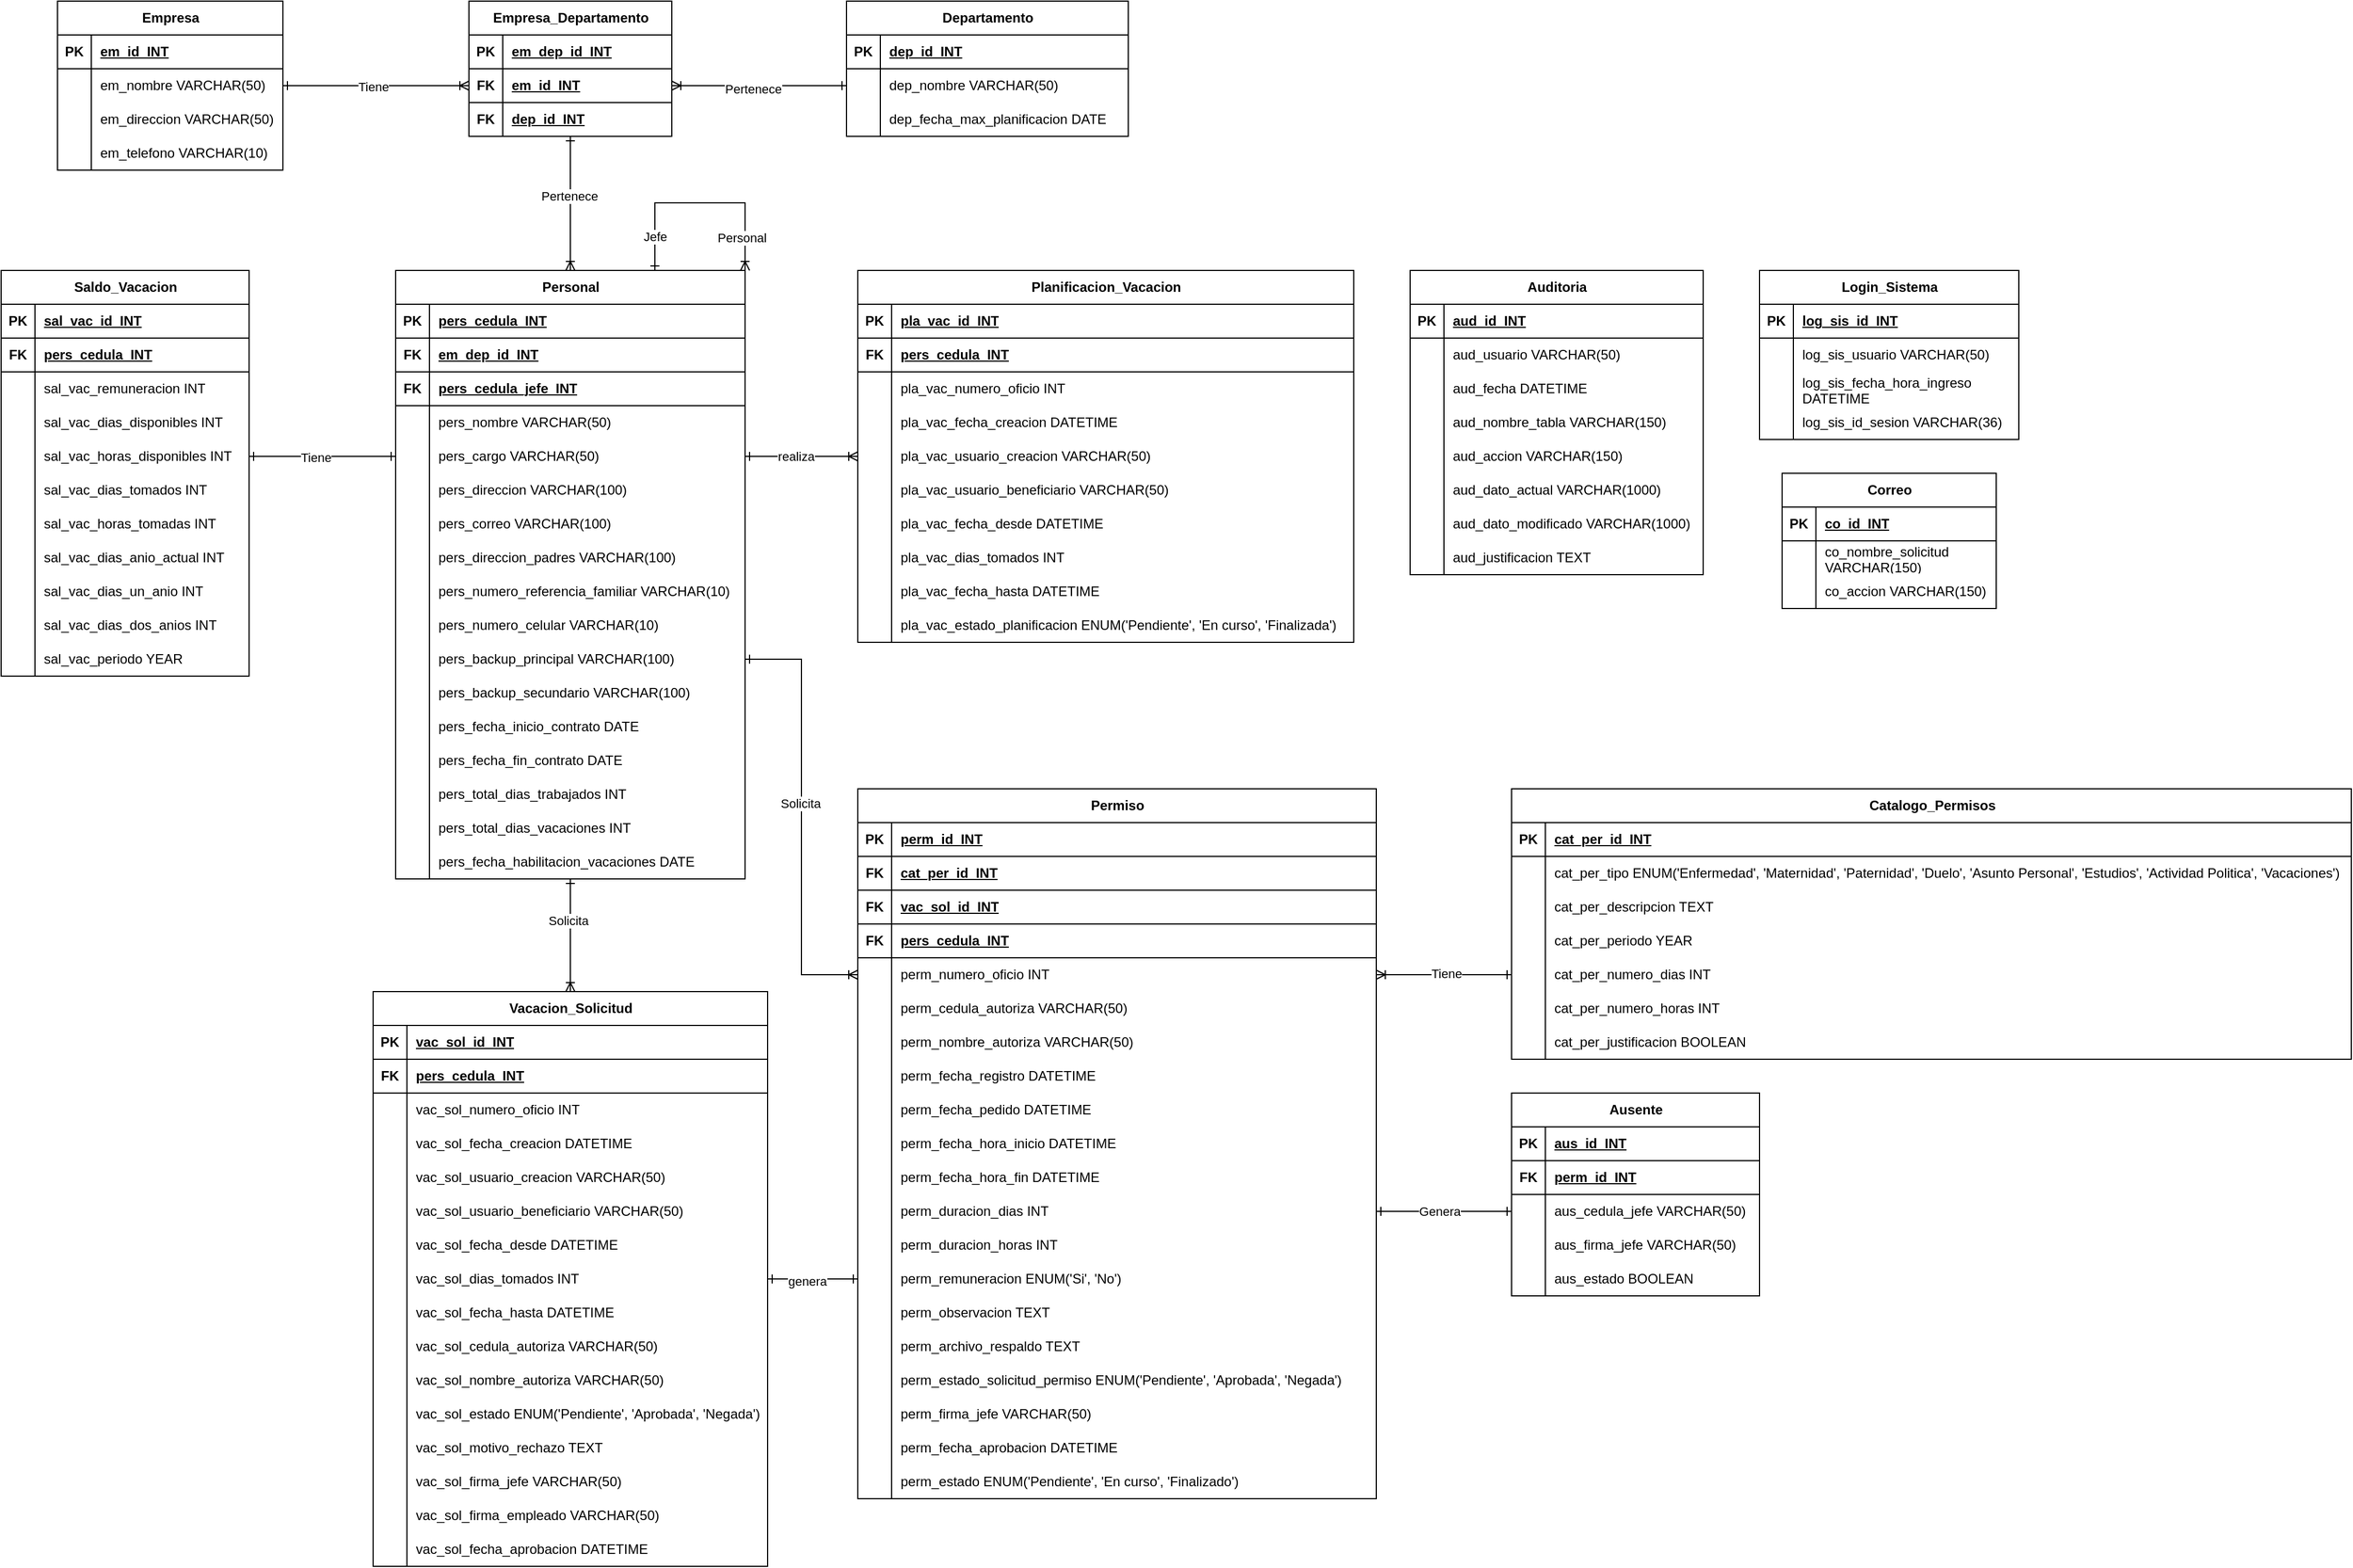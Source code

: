 <mxfile version="21.6.5" type="device">
  <diagram id="R2lEEEUBdFMjLlhIrx00" name="Page-1">
    <mxGraphModel dx="3277" dy="1182" grid="1" gridSize="10" guides="1" tooltips="1" connect="1" arrows="1" fold="1" page="1" pageScale="1" pageWidth="850" pageHeight="1100" math="0" shadow="0" extFonts="Permanent Marker^https://fonts.googleapis.com/css?family=Permanent+Marker">
      <root>
        <mxCell id="0" />
        <mxCell id="1" parent="0" />
        <mxCell id="NjNfJ0MdFbeL09WYuNhS-1166" style="edgeStyle=entityRelationEdgeStyle;rounded=0;orthogonalLoop=1;jettySize=auto;html=1;startArrow=ERone;startFill=0;endArrow=ERoneToMany;endFill=0;" edge="1" parent="1" source="NjNfJ0MdFbeL09WYuNhS-621" target="NjNfJ0MdFbeL09WYuNhS-718">
          <mxGeometry relative="1" as="geometry" />
        </mxCell>
        <mxCell id="NjNfJ0MdFbeL09WYuNhS-1201" value="Tiene" style="edgeLabel;html=1;align=center;verticalAlign=middle;resizable=0;points=[];" vertex="1" connectable="0" parent="NjNfJ0MdFbeL09WYuNhS-1166">
          <mxGeometry x="-0.034" y="-1" relative="1" as="geometry">
            <mxPoint as="offset" />
          </mxGeometry>
        </mxCell>
        <mxCell id="NjNfJ0MdFbeL09WYuNhS-621" value="Empresa" style="shape=table;startSize=30;container=1;collapsible=1;childLayout=tableLayout;fixedRows=1;rowLines=0;fontStyle=1;align=center;resizeLast=1;html=1;" vertex="1" parent="1">
          <mxGeometry x="-30" y="81" width="200" height="150" as="geometry" />
        </mxCell>
        <mxCell id="NjNfJ0MdFbeL09WYuNhS-622" value="" style="shape=tableRow;horizontal=0;startSize=0;swimlaneHead=0;swimlaneBody=0;fillColor=none;collapsible=0;dropTarget=0;points=[[0,0.5],[1,0.5]];portConstraint=eastwest;top=0;left=0;right=0;bottom=1;" vertex="1" parent="NjNfJ0MdFbeL09WYuNhS-621">
          <mxGeometry y="30" width="200" height="30" as="geometry" />
        </mxCell>
        <mxCell id="NjNfJ0MdFbeL09WYuNhS-623" value="PK" style="shape=partialRectangle;connectable=0;fillColor=none;top=0;left=0;bottom=0;right=0;fontStyle=1;overflow=hidden;whiteSpace=wrap;html=1;" vertex="1" parent="NjNfJ0MdFbeL09WYuNhS-622">
          <mxGeometry width="30" height="30" as="geometry">
            <mxRectangle width="30" height="30" as="alternateBounds" />
          </mxGeometry>
        </mxCell>
        <mxCell id="NjNfJ0MdFbeL09WYuNhS-624" value="em_id&amp;nbsp;&amp;nbsp;INT" style="shape=partialRectangle;connectable=0;fillColor=none;top=0;left=0;bottom=0;right=0;align=left;spacingLeft=6;fontStyle=5;overflow=hidden;whiteSpace=wrap;html=1;" vertex="1" parent="NjNfJ0MdFbeL09WYuNhS-622">
          <mxGeometry x="30" width="170" height="30" as="geometry">
            <mxRectangle width="170" height="30" as="alternateBounds" />
          </mxGeometry>
        </mxCell>
        <mxCell id="NjNfJ0MdFbeL09WYuNhS-625" value="" style="shape=tableRow;horizontal=0;startSize=0;swimlaneHead=0;swimlaneBody=0;fillColor=none;collapsible=0;dropTarget=0;points=[[0,0.5],[1,0.5]];portConstraint=eastwest;top=0;left=0;right=0;bottom=0;" vertex="1" parent="NjNfJ0MdFbeL09WYuNhS-621">
          <mxGeometry y="60" width="200" height="30" as="geometry" />
        </mxCell>
        <mxCell id="NjNfJ0MdFbeL09WYuNhS-626" value="" style="shape=partialRectangle;connectable=0;fillColor=none;top=0;left=0;bottom=0;right=0;editable=1;overflow=hidden;whiteSpace=wrap;html=1;" vertex="1" parent="NjNfJ0MdFbeL09WYuNhS-625">
          <mxGeometry width="30" height="30" as="geometry">
            <mxRectangle width="30" height="30" as="alternateBounds" />
          </mxGeometry>
        </mxCell>
        <mxCell id="NjNfJ0MdFbeL09WYuNhS-627" value="em_nombre VARCHAR(50)" style="shape=partialRectangle;connectable=0;fillColor=none;top=0;left=0;bottom=0;right=0;align=left;spacingLeft=6;overflow=hidden;whiteSpace=wrap;html=1;" vertex="1" parent="NjNfJ0MdFbeL09WYuNhS-625">
          <mxGeometry x="30" width="170" height="30" as="geometry">
            <mxRectangle width="170" height="30" as="alternateBounds" />
          </mxGeometry>
        </mxCell>
        <mxCell id="NjNfJ0MdFbeL09WYuNhS-628" value="" style="shape=tableRow;horizontal=0;startSize=0;swimlaneHead=0;swimlaneBody=0;fillColor=none;collapsible=0;dropTarget=0;points=[[0,0.5],[1,0.5]];portConstraint=eastwest;top=0;left=0;right=0;bottom=0;" vertex="1" parent="NjNfJ0MdFbeL09WYuNhS-621">
          <mxGeometry y="90" width="200" height="30" as="geometry" />
        </mxCell>
        <mxCell id="NjNfJ0MdFbeL09WYuNhS-629" value="" style="shape=partialRectangle;connectable=0;fillColor=none;top=0;left=0;bottom=0;right=0;editable=1;overflow=hidden;whiteSpace=wrap;html=1;" vertex="1" parent="NjNfJ0MdFbeL09WYuNhS-628">
          <mxGeometry width="30" height="30" as="geometry">
            <mxRectangle width="30" height="30" as="alternateBounds" />
          </mxGeometry>
        </mxCell>
        <mxCell id="NjNfJ0MdFbeL09WYuNhS-630" value="em_direccion VARCHAR(50)" style="shape=partialRectangle;connectable=0;fillColor=none;top=0;left=0;bottom=0;right=0;align=left;spacingLeft=6;overflow=hidden;whiteSpace=wrap;html=1;" vertex="1" parent="NjNfJ0MdFbeL09WYuNhS-628">
          <mxGeometry x="30" width="170" height="30" as="geometry">
            <mxRectangle width="170" height="30" as="alternateBounds" />
          </mxGeometry>
        </mxCell>
        <mxCell id="NjNfJ0MdFbeL09WYuNhS-631" value="" style="shape=tableRow;horizontal=0;startSize=0;swimlaneHead=0;swimlaneBody=0;fillColor=none;collapsible=0;dropTarget=0;points=[[0,0.5],[1,0.5]];portConstraint=eastwest;top=0;left=0;right=0;bottom=0;" vertex="1" parent="NjNfJ0MdFbeL09WYuNhS-621">
          <mxGeometry y="120" width="200" height="30" as="geometry" />
        </mxCell>
        <mxCell id="NjNfJ0MdFbeL09WYuNhS-632" value="" style="shape=partialRectangle;connectable=0;fillColor=none;top=0;left=0;bottom=0;right=0;editable=1;overflow=hidden;whiteSpace=wrap;html=1;" vertex="1" parent="NjNfJ0MdFbeL09WYuNhS-631">
          <mxGeometry width="30" height="30" as="geometry">
            <mxRectangle width="30" height="30" as="alternateBounds" />
          </mxGeometry>
        </mxCell>
        <mxCell id="NjNfJ0MdFbeL09WYuNhS-633" value="em_telefono VARCHAR(10)" style="shape=partialRectangle;connectable=0;fillColor=none;top=0;left=0;bottom=0;right=0;align=left;spacingLeft=6;overflow=hidden;whiteSpace=wrap;html=1;" vertex="1" parent="NjNfJ0MdFbeL09WYuNhS-631">
          <mxGeometry x="30" width="170" height="30" as="geometry">
            <mxRectangle width="170" height="30" as="alternateBounds" />
          </mxGeometry>
        </mxCell>
        <mxCell id="NjNfJ0MdFbeL09WYuNhS-1173" style="edgeStyle=none;rounded=0;orthogonalLoop=1;jettySize=auto;html=1;entryX=0.5;entryY=0;entryDx=0;entryDy=0;startArrow=ERone;startFill=0;endArrow=ERoneToMany;endFill=0;" edge="1" parent="1" source="NjNfJ0MdFbeL09WYuNhS-684" target="NjNfJ0MdFbeL09WYuNhS-721">
          <mxGeometry relative="1" as="geometry" />
        </mxCell>
        <mxCell id="NjNfJ0MdFbeL09WYuNhS-1199" value="Pertenece" style="edgeLabel;html=1;align=center;verticalAlign=middle;resizable=0;points=[];" vertex="1" connectable="0" parent="NjNfJ0MdFbeL09WYuNhS-1173">
          <mxGeometry x="-0.121" y="-1" relative="1" as="geometry">
            <mxPoint as="offset" />
          </mxGeometry>
        </mxCell>
        <mxCell id="NjNfJ0MdFbeL09WYuNhS-684" value="Empresa_Departamento" style="shape=table;startSize=30;container=1;collapsible=1;childLayout=tableLayout;fixedRows=1;rowLines=0;fontStyle=1;align=center;resizeLast=1;html=1;" vertex="1" parent="1">
          <mxGeometry x="335" y="81" width="180" height="120" as="geometry" />
        </mxCell>
        <mxCell id="NjNfJ0MdFbeL09WYuNhS-685" value="" style="shape=tableRow;horizontal=0;startSize=0;swimlaneHead=0;swimlaneBody=0;fillColor=none;collapsible=0;dropTarget=0;points=[[0,0.5],[1,0.5]];portConstraint=eastwest;top=0;left=0;right=0;bottom=1;" vertex="1" parent="NjNfJ0MdFbeL09WYuNhS-684">
          <mxGeometry y="30" width="180" height="30" as="geometry" />
        </mxCell>
        <mxCell id="NjNfJ0MdFbeL09WYuNhS-686" value="PK" style="shape=partialRectangle;connectable=0;fillColor=none;top=0;left=0;bottom=0;right=0;fontStyle=1;overflow=hidden;whiteSpace=wrap;html=1;" vertex="1" parent="NjNfJ0MdFbeL09WYuNhS-685">
          <mxGeometry width="30" height="30" as="geometry">
            <mxRectangle width="30" height="30" as="alternateBounds" />
          </mxGeometry>
        </mxCell>
        <mxCell id="NjNfJ0MdFbeL09WYuNhS-687" value="em_dep_id&amp;nbsp; INT" style="shape=partialRectangle;connectable=0;fillColor=none;top=0;left=0;bottom=0;right=0;align=left;spacingLeft=6;fontStyle=5;overflow=hidden;whiteSpace=wrap;html=1;" vertex="1" parent="NjNfJ0MdFbeL09WYuNhS-685">
          <mxGeometry x="30" width="150" height="30" as="geometry">
            <mxRectangle width="150" height="30" as="alternateBounds" />
          </mxGeometry>
        </mxCell>
        <mxCell id="NjNfJ0MdFbeL09WYuNhS-718" style="shape=tableRow;horizontal=0;startSize=0;swimlaneHead=0;swimlaneBody=0;fillColor=none;collapsible=0;dropTarget=0;points=[[0,0.5],[1,0.5]];portConstraint=eastwest;top=0;left=0;right=0;bottom=1;" vertex="1" parent="NjNfJ0MdFbeL09WYuNhS-684">
          <mxGeometry y="60" width="180" height="30" as="geometry" />
        </mxCell>
        <mxCell id="NjNfJ0MdFbeL09WYuNhS-719" value="FK" style="shape=partialRectangle;connectable=0;fillColor=none;top=0;left=0;bottom=0;right=0;fontStyle=1;overflow=hidden;whiteSpace=wrap;html=1;" vertex="1" parent="NjNfJ0MdFbeL09WYuNhS-718">
          <mxGeometry width="30" height="30" as="geometry">
            <mxRectangle width="30" height="30" as="alternateBounds" />
          </mxGeometry>
        </mxCell>
        <mxCell id="NjNfJ0MdFbeL09WYuNhS-720" value="em_id&amp;nbsp; INT" style="shape=partialRectangle;connectable=0;fillColor=none;top=0;left=0;bottom=0;right=0;align=left;spacingLeft=6;fontStyle=5;overflow=hidden;whiteSpace=wrap;html=1;" vertex="1" parent="NjNfJ0MdFbeL09WYuNhS-718">
          <mxGeometry x="30" width="150" height="30" as="geometry">
            <mxRectangle width="150" height="30" as="alternateBounds" />
          </mxGeometry>
        </mxCell>
        <mxCell id="NjNfJ0MdFbeL09WYuNhS-715" style="shape=tableRow;horizontal=0;startSize=0;swimlaneHead=0;swimlaneBody=0;fillColor=none;collapsible=0;dropTarget=0;points=[[0,0.5],[1,0.5]];portConstraint=eastwest;top=0;left=0;right=0;bottom=1;" vertex="1" parent="NjNfJ0MdFbeL09WYuNhS-684">
          <mxGeometry y="90" width="180" height="30" as="geometry" />
        </mxCell>
        <mxCell id="NjNfJ0MdFbeL09WYuNhS-716" value="FK" style="shape=partialRectangle;connectable=0;fillColor=none;top=0;left=0;bottom=0;right=0;fontStyle=1;overflow=hidden;whiteSpace=wrap;html=1;" vertex="1" parent="NjNfJ0MdFbeL09WYuNhS-715">
          <mxGeometry width="30" height="30" as="geometry">
            <mxRectangle width="30" height="30" as="alternateBounds" />
          </mxGeometry>
        </mxCell>
        <mxCell id="NjNfJ0MdFbeL09WYuNhS-717" value="dep_id&amp;nbsp; INT" style="shape=partialRectangle;connectable=0;fillColor=none;top=0;left=0;bottom=0;right=0;align=left;spacingLeft=6;fontStyle=5;overflow=hidden;whiteSpace=wrap;html=1;" vertex="1" parent="NjNfJ0MdFbeL09WYuNhS-715">
          <mxGeometry x="30" width="150" height="30" as="geometry">
            <mxRectangle width="150" height="30" as="alternateBounds" />
          </mxGeometry>
        </mxCell>
        <mxCell id="NjNfJ0MdFbeL09WYuNhS-1167" style="edgeStyle=entityRelationEdgeStyle;rounded=0;orthogonalLoop=1;jettySize=auto;html=1;entryX=1;entryY=0.5;entryDx=0;entryDy=0;exitX=0;exitY=0.5;exitDx=0;exitDy=0;startArrow=ERone;startFill=0;endArrow=ERoneToMany;endFill=0;" edge="1" parent="1" source="NjNfJ0MdFbeL09WYuNhS-706" target="NjNfJ0MdFbeL09WYuNhS-718">
          <mxGeometry relative="1" as="geometry" />
        </mxCell>
        <mxCell id="NjNfJ0MdFbeL09WYuNhS-1200" value="Pertenece" style="edgeLabel;html=1;align=center;verticalAlign=middle;resizable=0;points=[];" vertex="1" connectable="0" parent="NjNfJ0MdFbeL09WYuNhS-1167">
          <mxGeometry x="0.071" y="3" relative="1" as="geometry">
            <mxPoint as="offset" />
          </mxGeometry>
        </mxCell>
        <mxCell id="NjNfJ0MdFbeL09WYuNhS-702" value="Departamento" style="shape=table;startSize=30;container=1;collapsible=1;childLayout=tableLayout;fixedRows=1;rowLines=0;fontStyle=1;align=center;resizeLast=1;html=1;" vertex="1" parent="1">
          <mxGeometry x="670" y="81" width="250" height="120" as="geometry" />
        </mxCell>
        <mxCell id="NjNfJ0MdFbeL09WYuNhS-703" value="" style="shape=tableRow;horizontal=0;startSize=0;swimlaneHead=0;swimlaneBody=0;fillColor=none;collapsible=0;dropTarget=0;points=[[0,0.5],[1,0.5]];portConstraint=eastwest;top=0;left=0;right=0;bottom=1;" vertex="1" parent="NjNfJ0MdFbeL09WYuNhS-702">
          <mxGeometry y="30" width="250" height="30" as="geometry" />
        </mxCell>
        <mxCell id="NjNfJ0MdFbeL09WYuNhS-704" value="PK" style="shape=partialRectangle;connectable=0;fillColor=none;top=0;left=0;bottom=0;right=0;fontStyle=1;overflow=hidden;whiteSpace=wrap;html=1;" vertex="1" parent="NjNfJ0MdFbeL09WYuNhS-703">
          <mxGeometry width="30" height="30" as="geometry">
            <mxRectangle width="30" height="30" as="alternateBounds" />
          </mxGeometry>
        </mxCell>
        <mxCell id="NjNfJ0MdFbeL09WYuNhS-705" value="dep_id&amp;nbsp; INT" style="shape=partialRectangle;connectable=0;fillColor=none;top=0;left=0;bottom=0;right=0;align=left;spacingLeft=6;fontStyle=5;overflow=hidden;whiteSpace=wrap;html=1;" vertex="1" parent="NjNfJ0MdFbeL09WYuNhS-703">
          <mxGeometry x="30" width="220" height="30" as="geometry">
            <mxRectangle width="220" height="30" as="alternateBounds" />
          </mxGeometry>
        </mxCell>
        <mxCell id="NjNfJ0MdFbeL09WYuNhS-706" value="" style="shape=tableRow;horizontal=0;startSize=0;swimlaneHead=0;swimlaneBody=0;fillColor=none;collapsible=0;dropTarget=0;points=[[0,0.5],[1,0.5]];portConstraint=eastwest;top=0;left=0;right=0;bottom=0;" vertex="1" parent="NjNfJ0MdFbeL09WYuNhS-702">
          <mxGeometry y="60" width="250" height="30" as="geometry" />
        </mxCell>
        <mxCell id="NjNfJ0MdFbeL09WYuNhS-707" value="" style="shape=partialRectangle;connectable=0;fillColor=none;top=0;left=0;bottom=0;right=0;editable=1;overflow=hidden;whiteSpace=wrap;html=1;" vertex="1" parent="NjNfJ0MdFbeL09WYuNhS-706">
          <mxGeometry width="30" height="30" as="geometry">
            <mxRectangle width="30" height="30" as="alternateBounds" />
          </mxGeometry>
        </mxCell>
        <mxCell id="NjNfJ0MdFbeL09WYuNhS-708" value="dep_nombre VARCHAR(50)" style="shape=partialRectangle;connectable=0;fillColor=none;top=0;left=0;bottom=0;right=0;align=left;spacingLeft=6;overflow=hidden;whiteSpace=wrap;html=1;" vertex="1" parent="NjNfJ0MdFbeL09WYuNhS-706">
          <mxGeometry x="30" width="220" height="30" as="geometry">
            <mxRectangle width="220" height="30" as="alternateBounds" />
          </mxGeometry>
        </mxCell>
        <mxCell id="NjNfJ0MdFbeL09WYuNhS-709" value="" style="shape=tableRow;horizontal=0;startSize=0;swimlaneHead=0;swimlaneBody=0;fillColor=none;collapsible=0;dropTarget=0;points=[[0,0.5],[1,0.5]];portConstraint=eastwest;top=0;left=0;right=0;bottom=0;" vertex="1" parent="NjNfJ0MdFbeL09WYuNhS-702">
          <mxGeometry y="90" width="250" height="30" as="geometry" />
        </mxCell>
        <mxCell id="NjNfJ0MdFbeL09WYuNhS-710" value="" style="shape=partialRectangle;connectable=0;fillColor=none;top=0;left=0;bottom=0;right=0;editable=1;overflow=hidden;whiteSpace=wrap;html=1;" vertex="1" parent="NjNfJ0MdFbeL09WYuNhS-709">
          <mxGeometry width="30" height="30" as="geometry">
            <mxRectangle width="30" height="30" as="alternateBounds" />
          </mxGeometry>
        </mxCell>
        <mxCell id="NjNfJ0MdFbeL09WYuNhS-711" value="dep_fecha_max_planificacion DATE" style="shape=partialRectangle;connectable=0;fillColor=none;top=0;left=0;bottom=0;right=0;align=left;spacingLeft=6;overflow=hidden;whiteSpace=wrap;html=1;" vertex="1" parent="NjNfJ0MdFbeL09WYuNhS-709">
          <mxGeometry x="30" width="220" height="30" as="geometry">
            <mxRectangle width="220" height="30" as="alternateBounds" />
          </mxGeometry>
        </mxCell>
        <mxCell id="NjNfJ0MdFbeL09WYuNhS-1174" style="edgeStyle=none;rounded=0;orthogonalLoop=1;jettySize=auto;html=1;entryX=1;entryY=0.5;entryDx=0;entryDy=0;exitX=0;exitY=0.5;exitDx=0;exitDy=0;startArrow=ERone;startFill=0;endArrow=ERone;endFill=0;" edge="1" parent="1" source="NjNfJ0MdFbeL09WYuNhS-728" target="NjNfJ0MdFbeL09WYuNhS-819">
          <mxGeometry relative="1" as="geometry" />
        </mxCell>
        <mxCell id="NjNfJ0MdFbeL09WYuNhS-1202" value="Tiene" style="edgeLabel;html=1;align=center;verticalAlign=middle;resizable=0;points=[];" vertex="1" connectable="0" parent="NjNfJ0MdFbeL09WYuNhS-1174">
          <mxGeometry x="0.095" y="1" relative="1" as="geometry">
            <mxPoint as="offset" />
          </mxGeometry>
        </mxCell>
        <mxCell id="NjNfJ0MdFbeL09WYuNhS-1181" style="edgeStyle=none;rounded=0;orthogonalLoop=1;jettySize=auto;html=1;entryX=0.5;entryY=0;entryDx=0;entryDy=0;startArrow=ERone;startFill=0;endArrow=ERoneToMany;endFill=0;" edge="1" parent="1" source="NjNfJ0MdFbeL09WYuNhS-721" target="NjNfJ0MdFbeL09WYuNhS-1104">
          <mxGeometry relative="1" as="geometry" />
        </mxCell>
        <mxCell id="NjNfJ0MdFbeL09WYuNhS-1205" value="Solicita" style="edgeLabel;html=1;align=center;verticalAlign=middle;resizable=0;points=[];" vertex="1" connectable="0" parent="NjNfJ0MdFbeL09WYuNhS-1181">
          <mxGeometry x="-0.262" y="-2" relative="1" as="geometry">
            <mxPoint as="offset" />
          </mxGeometry>
        </mxCell>
        <mxCell id="NjNfJ0MdFbeL09WYuNhS-1195" style="edgeStyle=orthogonalEdgeStyle;rounded=0;orthogonalLoop=1;jettySize=auto;html=1;entryX=1;entryY=0;entryDx=0;entryDy=0;startArrow=ERone;startFill=0;endArrow=ERoneToMany;endFill=0;" edge="1" parent="1" source="NjNfJ0MdFbeL09WYuNhS-721" target="NjNfJ0MdFbeL09WYuNhS-721">
          <mxGeometry relative="1" as="geometry">
            <mxPoint x="530" y="250" as="targetPoint" />
            <Array as="points">
              <mxPoint x="500" y="260" />
              <mxPoint x="580" y="260" />
            </Array>
          </mxGeometry>
        </mxCell>
        <mxCell id="NjNfJ0MdFbeL09WYuNhS-1197" value="Jefe" style="edgeLabel;html=1;align=center;verticalAlign=middle;resizable=0;points=[];" vertex="1" connectable="0" parent="NjNfJ0MdFbeL09WYuNhS-1195">
          <mxGeometry x="-0.057" y="-3" relative="1" as="geometry">
            <mxPoint x="-35" y="27" as="offset" />
          </mxGeometry>
        </mxCell>
        <mxCell id="NjNfJ0MdFbeL09WYuNhS-1198" value="Personal" style="edgeLabel;html=1;align=center;verticalAlign=middle;resizable=0;points=[];" vertex="1" connectable="0" parent="NjNfJ0MdFbeL09WYuNhS-1195">
          <mxGeometry x="0.706" y="-3" relative="1" as="geometry">
            <mxPoint as="offset" />
          </mxGeometry>
        </mxCell>
        <mxCell id="NjNfJ0MdFbeL09WYuNhS-721" value="Personal" style="shape=table;startSize=30;container=1;collapsible=1;childLayout=tableLayout;fixedRows=1;rowLines=0;fontStyle=1;align=center;resizeLast=1;html=1;" vertex="1" parent="1">
          <mxGeometry x="270" y="320" width="310" height="540" as="geometry" />
        </mxCell>
        <mxCell id="NjNfJ0MdFbeL09WYuNhS-722" value="" style="shape=tableRow;horizontal=0;startSize=0;swimlaneHead=0;swimlaneBody=0;fillColor=none;collapsible=0;dropTarget=0;points=[[0,0.5],[1,0.5]];portConstraint=eastwest;top=0;left=0;right=0;bottom=1;" vertex="1" parent="NjNfJ0MdFbeL09WYuNhS-721">
          <mxGeometry y="30" width="310" height="30" as="geometry" />
        </mxCell>
        <mxCell id="NjNfJ0MdFbeL09WYuNhS-723" value="PK" style="shape=partialRectangle;connectable=0;fillColor=none;top=0;left=0;bottom=0;right=0;fontStyle=1;overflow=hidden;whiteSpace=wrap;html=1;" vertex="1" parent="NjNfJ0MdFbeL09WYuNhS-722">
          <mxGeometry width="30" height="30" as="geometry">
            <mxRectangle width="30" height="30" as="alternateBounds" />
          </mxGeometry>
        </mxCell>
        <mxCell id="NjNfJ0MdFbeL09WYuNhS-724" value="pers_cedula&amp;nbsp; INT" style="shape=partialRectangle;connectable=0;fillColor=none;top=0;left=0;bottom=0;right=0;align=left;spacingLeft=6;fontStyle=5;overflow=hidden;whiteSpace=wrap;html=1;" vertex="1" parent="NjNfJ0MdFbeL09WYuNhS-722">
          <mxGeometry x="30" width="280" height="30" as="geometry">
            <mxRectangle width="280" height="30" as="alternateBounds" />
          </mxGeometry>
        </mxCell>
        <mxCell id="NjNfJ0MdFbeL09WYuNhS-760" style="shape=tableRow;horizontal=0;startSize=0;swimlaneHead=0;swimlaneBody=0;fillColor=none;collapsible=0;dropTarget=0;points=[[0,0.5],[1,0.5]];portConstraint=eastwest;top=0;left=0;right=0;bottom=1;" vertex="1" parent="NjNfJ0MdFbeL09WYuNhS-721">
          <mxGeometry y="60" width="310" height="30" as="geometry" />
        </mxCell>
        <mxCell id="NjNfJ0MdFbeL09WYuNhS-761" value="FK" style="shape=partialRectangle;connectable=0;fillColor=none;top=0;left=0;bottom=0;right=0;fontStyle=1;overflow=hidden;whiteSpace=wrap;html=1;" vertex="1" parent="NjNfJ0MdFbeL09WYuNhS-760">
          <mxGeometry width="30" height="30" as="geometry">
            <mxRectangle width="30" height="30" as="alternateBounds" />
          </mxGeometry>
        </mxCell>
        <mxCell id="NjNfJ0MdFbeL09WYuNhS-762" value="em_dep_id&amp;nbsp; INT" style="shape=partialRectangle;connectable=0;fillColor=none;top=0;left=0;bottom=0;right=0;align=left;spacingLeft=6;fontStyle=5;overflow=hidden;whiteSpace=wrap;html=1;" vertex="1" parent="NjNfJ0MdFbeL09WYuNhS-760">
          <mxGeometry x="30" width="280" height="30" as="geometry">
            <mxRectangle width="280" height="30" as="alternateBounds" />
          </mxGeometry>
        </mxCell>
        <mxCell id="NjNfJ0MdFbeL09WYuNhS-757" style="shape=tableRow;horizontal=0;startSize=0;swimlaneHead=0;swimlaneBody=0;fillColor=none;collapsible=0;dropTarget=0;points=[[0,0.5],[1,0.5]];portConstraint=eastwest;top=0;left=0;right=0;bottom=1;" vertex="1" parent="NjNfJ0MdFbeL09WYuNhS-721">
          <mxGeometry y="90" width="310" height="30" as="geometry" />
        </mxCell>
        <mxCell id="NjNfJ0MdFbeL09WYuNhS-758" value="FK" style="shape=partialRectangle;connectable=0;fillColor=none;top=0;left=0;bottom=0;right=0;fontStyle=1;overflow=hidden;whiteSpace=wrap;html=1;" vertex="1" parent="NjNfJ0MdFbeL09WYuNhS-757">
          <mxGeometry width="30" height="30" as="geometry">
            <mxRectangle width="30" height="30" as="alternateBounds" />
          </mxGeometry>
        </mxCell>
        <mxCell id="NjNfJ0MdFbeL09WYuNhS-759" value="pers_cedula_jefe&amp;nbsp; INT" style="shape=partialRectangle;connectable=0;fillColor=none;top=0;left=0;bottom=0;right=0;align=left;spacingLeft=6;fontStyle=5;overflow=hidden;whiteSpace=wrap;html=1;" vertex="1" parent="NjNfJ0MdFbeL09WYuNhS-757">
          <mxGeometry x="30" width="280" height="30" as="geometry">
            <mxRectangle width="280" height="30" as="alternateBounds" />
          </mxGeometry>
        </mxCell>
        <mxCell id="NjNfJ0MdFbeL09WYuNhS-725" value="" style="shape=tableRow;horizontal=0;startSize=0;swimlaneHead=0;swimlaneBody=0;fillColor=none;collapsible=0;dropTarget=0;points=[[0,0.5],[1,0.5]];portConstraint=eastwest;top=0;left=0;right=0;bottom=0;" vertex="1" parent="NjNfJ0MdFbeL09WYuNhS-721">
          <mxGeometry y="120" width="310" height="30" as="geometry" />
        </mxCell>
        <mxCell id="NjNfJ0MdFbeL09WYuNhS-726" value="" style="shape=partialRectangle;connectable=0;fillColor=none;top=0;left=0;bottom=0;right=0;editable=1;overflow=hidden;whiteSpace=wrap;html=1;" vertex="1" parent="NjNfJ0MdFbeL09WYuNhS-725">
          <mxGeometry width="30" height="30" as="geometry">
            <mxRectangle width="30" height="30" as="alternateBounds" />
          </mxGeometry>
        </mxCell>
        <mxCell id="NjNfJ0MdFbeL09WYuNhS-727" value="pers_nombre VARCHAR(50)" style="shape=partialRectangle;connectable=0;fillColor=none;top=0;left=0;bottom=0;right=0;align=left;spacingLeft=6;overflow=hidden;whiteSpace=wrap;html=1;" vertex="1" parent="NjNfJ0MdFbeL09WYuNhS-725">
          <mxGeometry x="30" width="280" height="30" as="geometry">
            <mxRectangle width="280" height="30" as="alternateBounds" />
          </mxGeometry>
        </mxCell>
        <mxCell id="NjNfJ0MdFbeL09WYuNhS-728" value="" style="shape=tableRow;horizontal=0;startSize=0;swimlaneHead=0;swimlaneBody=0;fillColor=none;collapsible=0;dropTarget=0;points=[[0,0.5],[1,0.5]];portConstraint=eastwest;top=0;left=0;right=0;bottom=0;" vertex="1" parent="NjNfJ0MdFbeL09WYuNhS-721">
          <mxGeometry y="150" width="310" height="30" as="geometry" />
        </mxCell>
        <mxCell id="NjNfJ0MdFbeL09WYuNhS-729" value="" style="shape=partialRectangle;connectable=0;fillColor=none;top=0;left=0;bottom=0;right=0;editable=1;overflow=hidden;whiteSpace=wrap;html=1;" vertex="1" parent="NjNfJ0MdFbeL09WYuNhS-728">
          <mxGeometry width="30" height="30" as="geometry">
            <mxRectangle width="30" height="30" as="alternateBounds" />
          </mxGeometry>
        </mxCell>
        <mxCell id="NjNfJ0MdFbeL09WYuNhS-730" value="pers_cargo VARCHAR(50)" style="shape=partialRectangle;connectable=0;fillColor=none;top=0;left=0;bottom=0;right=0;align=left;spacingLeft=6;overflow=hidden;whiteSpace=wrap;html=1;" vertex="1" parent="NjNfJ0MdFbeL09WYuNhS-728">
          <mxGeometry x="30" width="280" height="30" as="geometry">
            <mxRectangle width="280" height="30" as="alternateBounds" />
          </mxGeometry>
        </mxCell>
        <mxCell id="NjNfJ0MdFbeL09WYuNhS-731" value="" style="shape=tableRow;horizontal=0;startSize=0;swimlaneHead=0;swimlaneBody=0;fillColor=none;collapsible=0;dropTarget=0;points=[[0,0.5],[1,0.5]];portConstraint=eastwest;top=0;left=0;right=0;bottom=0;" vertex="1" parent="NjNfJ0MdFbeL09WYuNhS-721">
          <mxGeometry y="180" width="310" height="30" as="geometry" />
        </mxCell>
        <mxCell id="NjNfJ0MdFbeL09WYuNhS-732" value="" style="shape=partialRectangle;connectable=0;fillColor=none;top=0;left=0;bottom=0;right=0;editable=1;overflow=hidden;whiteSpace=wrap;html=1;" vertex="1" parent="NjNfJ0MdFbeL09WYuNhS-731">
          <mxGeometry width="30" height="30" as="geometry">
            <mxRectangle width="30" height="30" as="alternateBounds" />
          </mxGeometry>
        </mxCell>
        <mxCell id="NjNfJ0MdFbeL09WYuNhS-733" value="pers_direccion VARCHAR(100)" style="shape=partialRectangle;connectable=0;fillColor=none;top=0;left=0;bottom=0;right=0;align=left;spacingLeft=6;overflow=hidden;whiteSpace=wrap;html=1;" vertex="1" parent="NjNfJ0MdFbeL09WYuNhS-731">
          <mxGeometry x="30" width="280" height="30" as="geometry">
            <mxRectangle width="280" height="30" as="alternateBounds" />
          </mxGeometry>
        </mxCell>
        <mxCell id="NjNfJ0MdFbeL09WYuNhS-787" style="shape=tableRow;horizontal=0;startSize=0;swimlaneHead=0;swimlaneBody=0;fillColor=none;collapsible=0;dropTarget=0;points=[[0,0.5],[1,0.5]];portConstraint=eastwest;top=0;left=0;right=0;bottom=0;" vertex="1" parent="NjNfJ0MdFbeL09WYuNhS-721">
          <mxGeometry y="210" width="310" height="30" as="geometry" />
        </mxCell>
        <mxCell id="NjNfJ0MdFbeL09WYuNhS-788" style="shape=partialRectangle;connectable=0;fillColor=none;top=0;left=0;bottom=0;right=0;editable=1;overflow=hidden;whiteSpace=wrap;html=1;" vertex="1" parent="NjNfJ0MdFbeL09WYuNhS-787">
          <mxGeometry width="30" height="30" as="geometry">
            <mxRectangle width="30" height="30" as="alternateBounds" />
          </mxGeometry>
        </mxCell>
        <mxCell id="NjNfJ0MdFbeL09WYuNhS-789" value="pers_correo VARCHAR(100)" style="shape=partialRectangle;connectable=0;fillColor=none;top=0;left=0;bottom=0;right=0;align=left;spacingLeft=6;overflow=hidden;whiteSpace=wrap;html=1;" vertex="1" parent="NjNfJ0MdFbeL09WYuNhS-787">
          <mxGeometry x="30" width="280" height="30" as="geometry">
            <mxRectangle width="280" height="30" as="alternateBounds" />
          </mxGeometry>
        </mxCell>
        <mxCell id="NjNfJ0MdFbeL09WYuNhS-784" style="shape=tableRow;horizontal=0;startSize=0;swimlaneHead=0;swimlaneBody=0;fillColor=none;collapsible=0;dropTarget=0;points=[[0,0.5],[1,0.5]];portConstraint=eastwest;top=0;left=0;right=0;bottom=0;" vertex="1" parent="NjNfJ0MdFbeL09WYuNhS-721">
          <mxGeometry y="240" width="310" height="30" as="geometry" />
        </mxCell>
        <mxCell id="NjNfJ0MdFbeL09WYuNhS-785" style="shape=partialRectangle;connectable=0;fillColor=none;top=0;left=0;bottom=0;right=0;editable=1;overflow=hidden;whiteSpace=wrap;html=1;" vertex="1" parent="NjNfJ0MdFbeL09WYuNhS-784">
          <mxGeometry width="30" height="30" as="geometry">
            <mxRectangle width="30" height="30" as="alternateBounds" />
          </mxGeometry>
        </mxCell>
        <mxCell id="NjNfJ0MdFbeL09WYuNhS-786" value="pers_direccion_padres VARCHAR(100)" style="shape=partialRectangle;connectable=0;fillColor=none;top=0;left=0;bottom=0;right=0;align=left;spacingLeft=6;overflow=hidden;whiteSpace=wrap;html=1;" vertex="1" parent="NjNfJ0MdFbeL09WYuNhS-784">
          <mxGeometry x="30" width="280" height="30" as="geometry">
            <mxRectangle width="280" height="30" as="alternateBounds" />
          </mxGeometry>
        </mxCell>
        <mxCell id="NjNfJ0MdFbeL09WYuNhS-781" style="shape=tableRow;horizontal=0;startSize=0;swimlaneHead=0;swimlaneBody=0;fillColor=none;collapsible=0;dropTarget=0;points=[[0,0.5],[1,0.5]];portConstraint=eastwest;top=0;left=0;right=0;bottom=0;" vertex="1" parent="NjNfJ0MdFbeL09WYuNhS-721">
          <mxGeometry y="270" width="310" height="30" as="geometry" />
        </mxCell>
        <mxCell id="NjNfJ0MdFbeL09WYuNhS-782" style="shape=partialRectangle;connectable=0;fillColor=none;top=0;left=0;bottom=0;right=0;editable=1;overflow=hidden;whiteSpace=wrap;html=1;" vertex="1" parent="NjNfJ0MdFbeL09WYuNhS-781">
          <mxGeometry width="30" height="30" as="geometry">
            <mxRectangle width="30" height="30" as="alternateBounds" />
          </mxGeometry>
        </mxCell>
        <mxCell id="NjNfJ0MdFbeL09WYuNhS-783" value="pers_numero_referencia_familiar VARCHAR(10)" style="shape=partialRectangle;connectable=0;fillColor=none;top=0;left=0;bottom=0;right=0;align=left;spacingLeft=6;overflow=hidden;whiteSpace=wrap;html=1;" vertex="1" parent="NjNfJ0MdFbeL09WYuNhS-781">
          <mxGeometry x="30" width="280" height="30" as="geometry">
            <mxRectangle width="280" height="30" as="alternateBounds" />
          </mxGeometry>
        </mxCell>
        <mxCell id="NjNfJ0MdFbeL09WYuNhS-778" style="shape=tableRow;horizontal=0;startSize=0;swimlaneHead=0;swimlaneBody=0;fillColor=none;collapsible=0;dropTarget=0;points=[[0,0.5],[1,0.5]];portConstraint=eastwest;top=0;left=0;right=0;bottom=0;" vertex="1" parent="NjNfJ0MdFbeL09WYuNhS-721">
          <mxGeometry y="300" width="310" height="30" as="geometry" />
        </mxCell>
        <mxCell id="NjNfJ0MdFbeL09WYuNhS-779" style="shape=partialRectangle;connectable=0;fillColor=none;top=0;left=0;bottom=0;right=0;editable=1;overflow=hidden;whiteSpace=wrap;html=1;" vertex="1" parent="NjNfJ0MdFbeL09WYuNhS-778">
          <mxGeometry width="30" height="30" as="geometry">
            <mxRectangle width="30" height="30" as="alternateBounds" />
          </mxGeometry>
        </mxCell>
        <mxCell id="NjNfJ0MdFbeL09WYuNhS-780" value="pers_numero_celular VARCHAR(10)" style="shape=partialRectangle;connectable=0;fillColor=none;top=0;left=0;bottom=0;right=0;align=left;spacingLeft=6;overflow=hidden;whiteSpace=wrap;html=1;" vertex="1" parent="NjNfJ0MdFbeL09WYuNhS-778">
          <mxGeometry x="30" width="280" height="30" as="geometry">
            <mxRectangle width="280" height="30" as="alternateBounds" />
          </mxGeometry>
        </mxCell>
        <mxCell id="NjNfJ0MdFbeL09WYuNhS-775" style="shape=tableRow;horizontal=0;startSize=0;swimlaneHead=0;swimlaneBody=0;fillColor=none;collapsible=0;dropTarget=0;points=[[0,0.5],[1,0.5]];portConstraint=eastwest;top=0;left=0;right=0;bottom=0;" vertex="1" parent="NjNfJ0MdFbeL09WYuNhS-721">
          <mxGeometry y="330" width="310" height="30" as="geometry" />
        </mxCell>
        <mxCell id="NjNfJ0MdFbeL09WYuNhS-776" style="shape=partialRectangle;connectable=0;fillColor=none;top=0;left=0;bottom=0;right=0;editable=1;overflow=hidden;whiteSpace=wrap;html=1;" vertex="1" parent="NjNfJ0MdFbeL09WYuNhS-775">
          <mxGeometry width="30" height="30" as="geometry">
            <mxRectangle width="30" height="30" as="alternateBounds" />
          </mxGeometry>
        </mxCell>
        <mxCell id="NjNfJ0MdFbeL09WYuNhS-777" value="pers_backup_principal VARCHAR(100)" style="shape=partialRectangle;connectable=0;fillColor=none;top=0;left=0;bottom=0;right=0;align=left;spacingLeft=6;overflow=hidden;whiteSpace=wrap;html=1;" vertex="1" parent="NjNfJ0MdFbeL09WYuNhS-775">
          <mxGeometry x="30" width="280" height="30" as="geometry">
            <mxRectangle width="280" height="30" as="alternateBounds" />
          </mxGeometry>
        </mxCell>
        <mxCell id="NjNfJ0MdFbeL09WYuNhS-772" style="shape=tableRow;horizontal=0;startSize=0;swimlaneHead=0;swimlaneBody=0;fillColor=none;collapsible=0;dropTarget=0;points=[[0,0.5],[1,0.5]];portConstraint=eastwest;top=0;left=0;right=0;bottom=0;" vertex="1" parent="NjNfJ0MdFbeL09WYuNhS-721">
          <mxGeometry y="360" width="310" height="30" as="geometry" />
        </mxCell>
        <mxCell id="NjNfJ0MdFbeL09WYuNhS-773" style="shape=partialRectangle;connectable=0;fillColor=none;top=0;left=0;bottom=0;right=0;editable=1;overflow=hidden;whiteSpace=wrap;html=1;" vertex="1" parent="NjNfJ0MdFbeL09WYuNhS-772">
          <mxGeometry width="30" height="30" as="geometry">
            <mxRectangle width="30" height="30" as="alternateBounds" />
          </mxGeometry>
        </mxCell>
        <mxCell id="NjNfJ0MdFbeL09WYuNhS-774" value="pers_backup_secundario VARCHAR(100)" style="shape=partialRectangle;connectable=0;fillColor=none;top=0;left=0;bottom=0;right=0;align=left;spacingLeft=6;overflow=hidden;whiteSpace=wrap;html=1;" vertex="1" parent="NjNfJ0MdFbeL09WYuNhS-772">
          <mxGeometry x="30" width="280" height="30" as="geometry">
            <mxRectangle width="280" height="30" as="alternateBounds" />
          </mxGeometry>
        </mxCell>
        <mxCell id="NjNfJ0MdFbeL09WYuNhS-769" style="shape=tableRow;horizontal=0;startSize=0;swimlaneHead=0;swimlaneBody=0;fillColor=none;collapsible=0;dropTarget=0;points=[[0,0.5],[1,0.5]];portConstraint=eastwest;top=0;left=0;right=0;bottom=0;" vertex="1" parent="NjNfJ0MdFbeL09WYuNhS-721">
          <mxGeometry y="390" width="310" height="30" as="geometry" />
        </mxCell>
        <mxCell id="NjNfJ0MdFbeL09WYuNhS-770" style="shape=partialRectangle;connectable=0;fillColor=none;top=0;left=0;bottom=0;right=0;editable=1;overflow=hidden;whiteSpace=wrap;html=1;" vertex="1" parent="NjNfJ0MdFbeL09WYuNhS-769">
          <mxGeometry width="30" height="30" as="geometry">
            <mxRectangle width="30" height="30" as="alternateBounds" />
          </mxGeometry>
        </mxCell>
        <mxCell id="NjNfJ0MdFbeL09WYuNhS-771" value="pers_fecha_inicio_contrato DATE" style="shape=partialRectangle;connectable=0;fillColor=none;top=0;left=0;bottom=0;right=0;align=left;spacingLeft=6;overflow=hidden;whiteSpace=wrap;html=1;" vertex="1" parent="NjNfJ0MdFbeL09WYuNhS-769">
          <mxGeometry x="30" width="280" height="30" as="geometry">
            <mxRectangle width="280" height="30" as="alternateBounds" />
          </mxGeometry>
        </mxCell>
        <mxCell id="NjNfJ0MdFbeL09WYuNhS-766" style="shape=tableRow;horizontal=0;startSize=0;swimlaneHead=0;swimlaneBody=0;fillColor=none;collapsible=0;dropTarget=0;points=[[0,0.5],[1,0.5]];portConstraint=eastwest;top=0;left=0;right=0;bottom=0;" vertex="1" parent="NjNfJ0MdFbeL09WYuNhS-721">
          <mxGeometry y="420" width="310" height="30" as="geometry" />
        </mxCell>
        <mxCell id="NjNfJ0MdFbeL09WYuNhS-767" style="shape=partialRectangle;connectable=0;fillColor=none;top=0;left=0;bottom=0;right=0;editable=1;overflow=hidden;whiteSpace=wrap;html=1;" vertex="1" parent="NjNfJ0MdFbeL09WYuNhS-766">
          <mxGeometry width="30" height="30" as="geometry">
            <mxRectangle width="30" height="30" as="alternateBounds" />
          </mxGeometry>
        </mxCell>
        <mxCell id="NjNfJ0MdFbeL09WYuNhS-768" value="pers_fecha_fin_contrato DATE" style="shape=partialRectangle;connectable=0;fillColor=none;top=0;left=0;bottom=0;right=0;align=left;spacingLeft=6;overflow=hidden;whiteSpace=wrap;html=1;" vertex="1" parent="NjNfJ0MdFbeL09WYuNhS-766">
          <mxGeometry x="30" width="280" height="30" as="geometry">
            <mxRectangle width="280" height="30" as="alternateBounds" />
          </mxGeometry>
        </mxCell>
        <mxCell id="NjNfJ0MdFbeL09WYuNhS-763" style="shape=tableRow;horizontal=0;startSize=0;swimlaneHead=0;swimlaneBody=0;fillColor=none;collapsible=0;dropTarget=0;points=[[0,0.5],[1,0.5]];portConstraint=eastwest;top=0;left=0;right=0;bottom=0;" vertex="1" parent="NjNfJ0MdFbeL09WYuNhS-721">
          <mxGeometry y="450" width="310" height="30" as="geometry" />
        </mxCell>
        <mxCell id="NjNfJ0MdFbeL09WYuNhS-764" style="shape=partialRectangle;connectable=0;fillColor=none;top=0;left=0;bottom=0;right=0;editable=1;overflow=hidden;whiteSpace=wrap;html=1;" vertex="1" parent="NjNfJ0MdFbeL09WYuNhS-763">
          <mxGeometry width="30" height="30" as="geometry">
            <mxRectangle width="30" height="30" as="alternateBounds" />
          </mxGeometry>
        </mxCell>
        <mxCell id="NjNfJ0MdFbeL09WYuNhS-765" value="pers_total_dias_trabajados INT" style="shape=partialRectangle;connectable=0;fillColor=none;top=0;left=0;bottom=0;right=0;align=left;spacingLeft=6;overflow=hidden;whiteSpace=wrap;html=1;" vertex="1" parent="NjNfJ0MdFbeL09WYuNhS-763">
          <mxGeometry x="30" width="280" height="30" as="geometry">
            <mxRectangle width="280" height="30" as="alternateBounds" />
          </mxGeometry>
        </mxCell>
        <mxCell id="NjNfJ0MdFbeL09WYuNhS-1186" style="shape=tableRow;horizontal=0;startSize=0;swimlaneHead=0;swimlaneBody=0;fillColor=none;collapsible=0;dropTarget=0;points=[[0,0.5],[1,0.5]];portConstraint=eastwest;top=0;left=0;right=0;bottom=0;" vertex="1" parent="NjNfJ0MdFbeL09WYuNhS-721">
          <mxGeometry y="480" width="310" height="30" as="geometry" />
        </mxCell>
        <mxCell id="NjNfJ0MdFbeL09WYuNhS-1187" style="shape=partialRectangle;connectable=0;fillColor=none;top=0;left=0;bottom=0;right=0;editable=1;overflow=hidden;whiteSpace=wrap;html=1;" vertex="1" parent="NjNfJ0MdFbeL09WYuNhS-1186">
          <mxGeometry width="30" height="30" as="geometry">
            <mxRectangle width="30" height="30" as="alternateBounds" />
          </mxGeometry>
        </mxCell>
        <mxCell id="NjNfJ0MdFbeL09WYuNhS-1188" value="pers_total_dias_vacaciones INT" style="shape=partialRectangle;connectable=0;fillColor=none;top=0;left=0;bottom=0;right=0;align=left;spacingLeft=6;overflow=hidden;whiteSpace=wrap;html=1;" vertex="1" parent="NjNfJ0MdFbeL09WYuNhS-1186">
          <mxGeometry x="30" width="280" height="30" as="geometry">
            <mxRectangle width="280" height="30" as="alternateBounds" />
          </mxGeometry>
        </mxCell>
        <mxCell id="NjNfJ0MdFbeL09WYuNhS-1183" style="shape=tableRow;horizontal=0;startSize=0;swimlaneHead=0;swimlaneBody=0;fillColor=none;collapsible=0;dropTarget=0;points=[[0,0.5],[1,0.5]];portConstraint=eastwest;top=0;left=0;right=0;bottom=0;" vertex="1" parent="NjNfJ0MdFbeL09WYuNhS-721">
          <mxGeometry y="510" width="310" height="30" as="geometry" />
        </mxCell>
        <mxCell id="NjNfJ0MdFbeL09WYuNhS-1184" style="shape=partialRectangle;connectable=0;fillColor=none;top=0;left=0;bottom=0;right=0;editable=1;overflow=hidden;whiteSpace=wrap;html=1;" vertex="1" parent="NjNfJ0MdFbeL09WYuNhS-1183">
          <mxGeometry width="30" height="30" as="geometry">
            <mxRectangle width="30" height="30" as="alternateBounds" />
          </mxGeometry>
        </mxCell>
        <mxCell id="NjNfJ0MdFbeL09WYuNhS-1185" value="pers_fecha_habilitacion_vacaciones DATE" style="shape=partialRectangle;connectable=0;fillColor=none;top=0;left=0;bottom=0;right=0;align=left;spacingLeft=6;overflow=hidden;whiteSpace=wrap;html=1;" vertex="1" parent="NjNfJ0MdFbeL09WYuNhS-1183">
          <mxGeometry x="30" width="280" height="30" as="geometry">
            <mxRectangle width="280" height="30" as="alternateBounds" />
          </mxGeometry>
        </mxCell>
        <mxCell id="NjNfJ0MdFbeL09WYuNhS-809" value="Saldo_Vacacion" style="shape=table;startSize=30;container=1;collapsible=1;childLayout=tableLayout;fixedRows=1;rowLines=0;fontStyle=1;align=center;resizeLast=1;html=1;" vertex="1" parent="1">
          <mxGeometry x="-80" y="320" width="220" height="360" as="geometry" />
        </mxCell>
        <mxCell id="NjNfJ0MdFbeL09WYuNhS-810" value="" style="shape=tableRow;horizontal=0;startSize=0;swimlaneHead=0;swimlaneBody=0;fillColor=none;collapsible=0;dropTarget=0;points=[[0,0.5],[1,0.5]];portConstraint=eastwest;top=0;left=0;right=0;bottom=1;" vertex="1" parent="NjNfJ0MdFbeL09WYuNhS-809">
          <mxGeometry y="30" width="220" height="30" as="geometry" />
        </mxCell>
        <mxCell id="NjNfJ0MdFbeL09WYuNhS-811" value="PK" style="shape=partialRectangle;connectable=0;fillColor=none;top=0;left=0;bottom=0;right=0;fontStyle=1;overflow=hidden;whiteSpace=wrap;html=1;" vertex="1" parent="NjNfJ0MdFbeL09WYuNhS-810">
          <mxGeometry width="30" height="30" as="geometry">
            <mxRectangle width="30" height="30" as="alternateBounds" />
          </mxGeometry>
        </mxCell>
        <mxCell id="NjNfJ0MdFbeL09WYuNhS-812" value="sal_vac_id&amp;nbsp; INT" style="shape=partialRectangle;connectable=0;fillColor=none;top=0;left=0;bottom=0;right=0;align=left;spacingLeft=6;fontStyle=5;overflow=hidden;whiteSpace=wrap;html=1;" vertex="1" parent="NjNfJ0MdFbeL09WYuNhS-810">
          <mxGeometry x="30" width="190" height="30" as="geometry">
            <mxRectangle width="190" height="30" as="alternateBounds" />
          </mxGeometry>
        </mxCell>
        <mxCell id="NjNfJ0MdFbeL09WYuNhS-822" style="shape=tableRow;horizontal=0;startSize=0;swimlaneHead=0;swimlaneBody=0;fillColor=none;collapsible=0;dropTarget=0;points=[[0,0.5],[1,0.5]];portConstraint=eastwest;top=0;left=0;right=0;bottom=1;" vertex="1" parent="NjNfJ0MdFbeL09WYuNhS-809">
          <mxGeometry y="60" width="220" height="30" as="geometry" />
        </mxCell>
        <mxCell id="NjNfJ0MdFbeL09WYuNhS-823" value="FK" style="shape=partialRectangle;connectable=0;fillColor=none;top=0;left=0;bottom=0;right=0;fontStyle=1;overflow=hidden;whiteSpace=wrap;html=1;" vertex="1" parent="NjNfJ0MdFbeL09WYuNhS-822">
          <mxGeometry width="30" height="30" as="geometry">
            <mxRectangle width="30" height="30" as="alternateBounds" />
          </mxGeometry>
        </mxCell>
        <mxCell id="NjNfJ0MdFbeL09WYuNhS-824" value="pers_cedula&amp;nbsp; INT" style="shape=partialRectangle;connectable=0;fillColor=none;top=0;left=0;bottom=0;right=0;align=left;spacingLeft=6;fontStyle=5;overflow=hidden;whiteSpace=wrap;html=1;" vertex="1" parent="NjNfJ0MdFbeL09WYuNhS-822">
          <mxGeometry x="30" width="190" height="30" as="geometry">
            <mxRectangle width="190" height="30" as="alternateBounds" />
          </mxGeometry>
        </mxCell>
        <mxCell id="NjNfJ0MdFbeL09WYuNhS-813" value="" style="shape=tableRow;horizontal=0;startSize=0;swimlaneHead=0;swimlaneBody=0;fillColor=none;collapsible=0;dropTarget=0;points=[[0,0.5],[1,0.5]];portConstraint=eastwest;top=0;left=0;right=0;bottom=0;" vertex="1" parent="NjNfJ0MdFbeL09WYuNhS-809">
          <mxGeometry y="90" width="220" height="30" as="geometry" />
        </mxCell>
        <mxCell id="NjNfJ0MdFbeL09WYuNhS-814" value="" style="shape=partialRectangle;connectable=0;fillColor=none;top=0;left=0;bottom=0;right=0;editable=1;overflow=hidden;whiteSpace=wrap;html=1;" vertex="1" parent="NjNfJ0MdFbeL09WYuNhS-813">
          <mxGeometry width="30" height="30" as="geometry">
            <mxRectangle width="30" height="30" as="alternateBounds" />
          </mxGeometry>
        </mxCell>
        <mxCell id="NjNfJ0MdFbeL09WYuNhS-815" value="sal_vac_remuneracion INT" style="shape=partialRectangle;connectable=0;fillColor=none;top=0;left=0;bottom=0;right=0;align=left;spacingLeft=6;overflow=hidden;whiteSpace=wrap;html=1;" vertex="1" parent="NjNfJ0MdFbeL09WYuNhS-813">
          <mxGeometry x="30" width="190" height="30" as="geometry">
            <mxRectangle width="190" height="30" as="alternateBounds" />
          </mxGeometry>
        </mxCell>
        <mxCell id="NjNfJ0MdFbeL09WYuNhS-816" value="" style="shape=tableRow;horizontal=0;startSize=0;swimlaneHead=0;swimlaneBody=0;fillColor=none;collapsible=0;dropTarget=0;points=[[0,0.5],[1,0.5]];portConstraint=eastwest;top=0;left=0;right=0;bottom=0;" vertex="1" parent="NjNfJ0MdFbeL09WYuNhS-809">
          <mxGeometry y="120" width="220" height="30" as="geometry" />
        </mxCell>
        <mxCell id="NjNfJ0MdFbeL09WYuNhS-817" value="" style="shape=partialRectangle;connectable=0;fillColor=none;top=0;left=0;bottom=0;right=0;editable=1;overflow=hidden;whiteSpace=wrap;html=1;" vertex="1" parent="NjNfJ0MdFbeL09WYuNhS-816">
          <mxGeometry width="30" height="30" as="geometry">
            <mxRectangle width="30" height="30" as="alternateBounds" />
          </mxGeometry>
        </mxCell>
        <mxCell id="NjNfJ0MdFbeL09WYuNhS-818" value="sal_vac_dias_disponibles INT" style="shape=partialRectangle;connectable=0;fillColor=none;top=0;left=0;bottom=0;right=0;align=left;spacingLeft=6;overflow=hidden;whiteSpace=wrap;html=1;" vertex="1" parent="NjNfJ0MdFbeL09WYuNhS-816">
          <mxGeometry x="30" width="190" height="30" as="geometry">
            <mxRectangle width="190" height="30" as="alternateBounds" />
          </mxGeometry>
        </mxCell>
        <mxCell id="NjNfJ0MdFbeL09WYuNhS-819" value="" style="shape=tableRow;horizontal=0;startSize=0;swimlaneHead=0;swimlaneBody=0;fillColor=none;collapsible=0;dropTarget=0;points=[[0,0.5],[1,0.5]];portConstraint=eastwest;top=0;left=0;right=0;bottom=0;" vertex="1" parent="NjNfJ0MdFbeL09WYuNhS-809">
          <mxGeometry y="150" width="220" height="30" as="geometry" />
        </mxCell>
        <mxCell id="NjNfJ0MdFbeL09WYuNhS-820" value="" style="shape=partialRectangle;connectable=0;fillColor=none;top=0;left=0;bottom=0;right=0;editable=1;overflow=hidden;whiteSpace=wrap;html=1;" vertex="1" parent="NjNfJ0MdFbeL09WYuNhS-819">
          <mxGeometry width="30" height="30" as="geometry">
            <mxRectangle width="30" height="30" as="alternateBounds" />
          </mxGeometry>
        </mxCell>
        <mxCell id="NjNfJ0MdFbeL09WYuNhS-821" value="sal_vac_horas_disponibles INT" style="shape=partialRectangle;connectable=0;fillColor=none;top=0;left=0;bottom=0;right=0;align=left;spacingLeft=6;overflow=hidden;whiteSpace=wrap;html=1;" vertex="1" parent="NjNfJ0MdFbeL09WYuNhS-819">
          <mxGeometry x="30" width="190" height="30" as="geometry">
            <mxRectangle width="190" height="30" as="alternateBounds" />
          </mxGeometry>
        </mxCell>
        <mxCell id="NjNfJ0MdFbeL09WYuNhS-840" style="shape=tableRow;horizontal=0;startSize=0;swimlaneHead=0;swimlaneBody=0;fillColor=none;collapsible=0;dropTarget=0;points=[[0,0.5],[1,0.5]];portConstraint=eastwest;top=0;left=0;right=0;bottom=0;" vertex="1" parent="NjNfJ0MdFbeL09WYuNhS-809">
          <mxGeometry y="180" width="220" height="30" as="geometry" />
        </mxCell>
        <mxCell id="NjNfJ0MdFbeL09WYuNhS-841" style="shape=partialRectangle;connectable=0;fillColor=none;top=0;left=0;bottom=0;right=0;editable=1;overflow=hidden;whiteSpace=wrap;html=1;" vertex="1" parent="NjNfJ0MdFbeL09WYuNhS-840">
          <mxGeometry width="30" height="30" as="geometry">
            <mxRectangle width="30" height="30" as="alternateBounds" />
          </mxGeometry>
        </mxCell>
        <mxCell id="NjNfJ0MdFbeL09WYuNhS-842" value="sal_vac_dias_tomados INT" style="shape=partialRectangle;connectable=0;fillColor=none;top=0;left=0;bottom=0;right=0;align=left;spacingLeft=6;overflow=hidden;whiteSpace=wrap;html=1;" vertex="1" parent="NjNfJ0MdFbeL09WYuNhS-840">
          <mxGeometry x="30" width="190" height="30" as="geometry">
            <mxRectangle width="190" height="30" as="alternateBounds" />
          </mxGeometry>
        </mxCell>
        <mxCell id="NjNfJ0MdFbeL09WYuNhS-837" style="shape=tableRow;horizontal=0;startSize=0;swimlaneHead=0;swimlaneBody=0;fillColor=none;collapsible=0;dropTarget=0;points=[[0,0.5],[1,0.5]];portConstraint=eastwest;top=0;left=0;right=0;bottom=0;" vertex="1" parent="NjNfJ0MdFbeL09WYuNhS-809">
          <mxGeometry y="210" width="220" height="30" as="geometry" />
        </mxCell>
        <mxCell id="NjNfJ0MdFbeL09WYuNhS-838" style="shape=partialRectangle;connectable=0;fillColor=none;top=0;left=0;bottom=0;right=0;editable=1;overflow=hidden;whiteSpace=wrap;html=1;" vertex="1" parent="NjNfJ0MdFbeL09WYuNhS-837">
          <mxGeometry width="30" height="30" as="geometry">
            <mxRectangle width="30" height="30" as="alternateBounds" />
          </mxGeometry>
        </mxCell>
        <mxCell id="NjNfJ0MdFbeL09WYuNhS-839" value="sal_vac_horas_tomadas INT" style="shape=partialRectangle;connectable=0;fillColor=none;top=0;left=0;bottom=0;right=0;align=left;spacingLeft=6;overflow=hidden;whiteSpace=wrap;html=1;" vertex="1" parent="NjNfJ0MdFbeL09WYuNhS-837">
          <mxGeometry x="30" width="190" height="30" as="geometry">
            <mxRectangle width="190" height="30" as="alternateBounds" />
          </mxGeometry>
        </mxCell>
        <mxCell id="NjNfJ0MdFbeL09WYuNhS-834" style="shape=tableRow;horizontal=0;startSize=0;swimlaneHead=0;swimlaneBody=0;fillColor=none;collapsible=0;dropTarget=0;points=[[0,0.5],[1,0.5]];portConstraint=eastwest;top=0;left=0;right=0;bottom=0;" vertex="1" parent="NjNfJ0MdFbeL09WYuNhS-809">
          <mxGeometry y="240" width="220" height="30" as="geometry" />
        </mxCell>
        <mxCell id="NjNfJ0MdFbeL09WYuNhS-835" style="shape=partialRectangle;connectable=0;fillColor=none;top=0;left=0;bottom=0;right=0;editable=1;overflow=hidden;whiteSpace=wrap;html=1;" vertex="1" parent="NjNfJ0MdFbeL09WYuNhS-834">
          <mxGeometry width="30" height="30" as="geometry">
            <mxRectangle width="30" height="30" as="alternateBounds" />
          </mxGeometry>
        </mxCell>
        <mxCell id="NjNfJ0MdFbeL09WYuNhS-836" value="sal_vac_dias_anio_actual INT" style="shape=partialRectangle;connectable=0;fillColor=none;top=0;left=0;bottom=0;right=0;align=left;spacingLeft=6;overflow=hidden;whiteSpace=wrap;html=1;" vertex="1" parent="NjNfJ0MdFbeL09WYuNhS-834">
          <mxGeometry x="30" width="190" height="30" as="geometry">
            <mxRectangle width="190" height="30" as="alternateBounds" />
          </mxGeometry>
        </mxCell>
        <mxCell id="NjNfJ0MdFbeL09WYuNhS-831" style="shape=tableRow;horizontal=0;startSize=0;swimlaneHead=0;swimlaneBody=0;fillColor=none;collapsible=0;dropTarget=0;points=[[0,0.5],[1,0.5]];portConstraint=eastwest;top=0;left=0;right=0;bottom=0;" vertex="1" parent="NjNfJ0MdFbeL09WYuNhS-809">
          <mxGeometry y="270" width="220" height="30" as="geometry" />
        </mxCell>
        <mxCell id="NjNfJ0MdFbeL09WYuNhS-832" style="shape=partialRectangle;connectable=0;fillColor=none;top=0;left=0;bottom=0;right=0;editable=1;overflow=hidden;whiteSpace=wrap;html=1;" vertex="1" parent="NjNfJ0MdFbeL09WYuNhS-831">
          <mxGeometry width="30" height="30" as="geometry">
            <mxRectangle width="30" height="30" as="alternateBounds" />
          </mxGeometry>
        </mxCell>
        <mxCell id="NjNfJ0MdFbeL09WYuNhS-833" value="sal_vac_dias_un_anio INT" style="shape=partialRectangle;connectable=0;fillColor=none;top=0;left=0;bottom=0;right=0;align=left;spacingLeft=6;overflow=hidden;whiteSpace=wrap;html=1;" vertex="1" parent="NjNfJ0MdFbeL09WYuNhS-831">
          <mxGeometry x="30" width="190" height="30" as="geometry">
            <mxRectangle width="190" height="30" as="alternateBounds" />
          </mxGeometry>
        </mxCell>
        <mxCell id="NjNfJ0MdFbeL09WYuNhS-828" style="shape=tableRow;horizontal=0;startSize=0;swimlaneHead=0;swimlaneBody=0;fillColor=none;collapsible=0;dropTarget=0;points=[[0,0.5],[1,0.5]];portConstraint=eastwest;top=0;left=0;right=0;bottom=0;" vertex="1" parent="NjNfJ0MdFbeL09WYuNhS-809">
          <mxGeometry y="300" width="220" height="30" as="geometry" />
        </mxCell>
        <mxCell id="NjNfJ0MdFbeL09WYuNhS-829" style="shape=partialRectangle;connectable=0;fillColor=none;top=0;left=0;bottom=0;right=0;editable=1;overflow=hidden;whiteSpace=wrap;html=1;" vertex="1" parent="NjNfJ0MdFbeL09WYuNhS-828">
          <mxGeometry width="30" height="30" as="geometry">
            <mxRectangle width="30" height="30" as="alternateBounds" />
          </mxGeometry>
        </mxCell>
        <mxCell id="NjNfJ0MdFbeL09WYuNhS-830" value="sal_vac_dias_dos_anios INT" style="shape=partialRectangle;connectable=0;fillColor=none;top=0;left=0;bottom=0;right=0;align=left;spacingLeft=6;overflow=hidden;whiteSpace=wrap;html=1;" vertex="1" parent="NjNfJ0MdFbeL09WYuNhS-828">
          <mxGeometry x="30" width="190" height="30" as="geometry">
            <mxRectangle width="190" height="30" as="alternateBounds" />
          </mxGeometry>
        </mxCell>
        <mxCell id="NjNfJ0MdFbeL09WYuNhS-825" style="shape=tableRow;horizontal=0;startSize=0;swimlaneHead=0;swimlaneBody=0;fillColor=none;collapsible=0;dropTarget=0;points=[[0,0.5],[1,0.5]];portConstraint=eastwest;top=0;left=0;right=0;bottom=0;" vertex="1" parent="NjNfJ0MdFbeL09WYuNhS-809">
          <mxGeometry y="330" width="220" height="30" as="geometry" />
        </mxCell>
        <mxCell id="NjNfJ0MdFbeL09WYuNhS-826" style="shape=partialRectangle;connectable=0;fillColor=none;top=0;left=0;bottom=0;right=0;editable=1;overflow=hidden;whiteSpace=wrap;html=1;" vertex="1" parent="NjNfJ0MdFbeL09WYuNhS-825">
          <mxGeometry width="30" height="30" as="geometry">
            <mxRectangle width="30" height="30" as="alternateBounds" />
          </mxGeometry>
        </mxCell>
        <mxCell id="NjNfJ0MdFbeL09WYuNhS-827" value="sal_vac_periodo YEAR" style="shape=partialRectangle;connectable=0;fillColor=none;top=0;left=0;bottom=0;right=0;align=left;spacingLeft=6;overflow=hidden;whiteSpace=wrap;html=1;" vertex="1" parent="NjNfJ0MdFbeL09WYuNhS-825">
          <mxGeometry x="30" width="190" height="30" as="geometry">
            <mxRectangle width="190" height="30" as="alternateBounds" />
          </mxGeometry>
        </mxCell>
        <mxCell id="NjNfJ0MdFbeL09WYuNhS-855" value="Planificacion_Vacacion" style="shape=table;startSize=30;container=1;collapsible=1;childLayout=tableLayout;fixedRows=1;rowLines=0;fontStyle=1;align=center;resizeLast=1;html=1;" vertex="1" parent="1">
          <mxGeometry x="680" y="320" width="440" height="330" as="geometry" />
        </mxCell>
        <mxCell id="NjNfJ0MdFbeL09WYuNhS-856" value="" style="shape=tableRow;horizontal=0;startSize=0;swimlaneHead=0;swimlaneBody=0;fillColor=none;collapsible=0;dropTarget=0;points=[[0,0.5],[1,0.5]];portConstraint=eastwest;top=0;left=0;right=0;bottom=1;" vertex="1" parent="NjNfJ0MdFbeL09WYuNhS-855">
          <mxGeometry y="30" width="440" height="30" as="geometry" />
        </mxCell>
        <mxCell id="NjNfJ0MdFbeL09WYuNhS-857" value="PK" style="shape=partialRectangle;connectable=0;fillColor=none;top=0;left=0;bottom=0;right=0;fontStyle=1;overflow=hidden;whiteSpace=wrap;html=1;" vertex="1" parent="NjNfJ0MdFbeL09WYuNhS-856">
          <mxGeometry width="30" height="30" as="geometry">
            <mxRectangle width="30" height="30" as="alternateBounds" />
          </mxGeometry>
        </mxCell>
        <mxCell id="NjNfJ0MdFbeL09WYuNhS-858" value="pla_vac_id&amp;nbsp; INT" style="shape=partialRectangle;connectable=0;fillColor=none;top=0;left=0;bottom=0;right=0;align=left;spacingLeft=6;fontStyle=5;overflow=hidden;whiteSpace=wrap;html=1;" vertex="1" parent="NjNfJ0MdFbeL09WYuNhS-856">
          <mxGeometry x="30" width="410" height="30" as="geometry">
            <mxRectangle width="410" height="30" as="alternateBounds" />
          </mxGeometry>
        </mxCell>
        <mxCell id="NjNfJ0MdFbeL09WYuNhS-868" style="shape=tableRow;horizontal=0;startSize=0;swimlaneHead=0;swimlaneBody=0;fillColor=none;collapsible=0;dropTarget=0;points=[[0,0.5],[1,0.5]];portConstraint=eastwest;top=0;left=0;right=0;bottom=1;" vertex="1" parent="NjNfJ0MdFbeL09WYuNhS-855">
          <mxGeometry y="60" width="440" height="30" as="geometry" />
        </mxCell>
        <mxCell id="NjNfJ0MdFbeL09WYuNhS-869" value="FK" style="shape=partialRectangle;connectable=0;fillColor=none;top=0;left=0;bottom=0;right=0;fontStyle=1;overflow=hidden;whiteSpace=wrap;html=1;" vertex="1" parent="NjNfJ0MdFbeL09WYuNhS-868">
          <mxGeometry width="30" height="30" as="geometry">
            <mxRectangle width="30" height="30" as="alternateBounds" />
          </mxGeometry>
        </mxCell>
        <mxCell id="NjNfJ0MdFbeL09WYuNhS-870" value="pers_cedula&amp;nbsp; INT" style="shape=partialRectangle;connectable=0;fillColor=none;top=0;left=0;bottom=0;right=0;align=left;spacingLeft=6;fontStyle=5;overflow=hidden;whiteSpace=wrap;html=1;" vertex="1" parent="NjNfJ0MdFbeL09WYuNhS-868">
          <mxGeometry x="30" width="410" height="30" as="geometry">
            <mxRectangle width="410" height="30" as="alternateBounds" />
          </mxGeometry>
        </mxCell>
        <mxCell id="NjNfJ0MdFbeL09WYuNhS-859" value="" style="shape=tableRow;horizontal=0;startSize=0;swimlaneHead=0;swimlaneBody=0;fillColor=none;collapsible=0;dropTarget=0;points=[[0,0.5],[1,0.5]];portConstraint=eastwest;top=0;left=0;right=0;bottom=0;" vertex="1" parent="NjNfJ0MdFbeL09WYuNhS-855">
          <mxGeometry y="90" width="440" height="30" as="geometry" />
        </mxCell>
        <mxCell id="NjNfJ0MdFbeL09WYuNhS-860" value="" style="shape=partialRectangle;connectable=0;fillColor=none;top=0;left=0;bottom=0;right=0;editable=1;overflow=hidden;whiteSpace=wrap;html=1;" vertex="1" parent="NjNfJ0MdFbeL09WYuNhS-859">
          <mxGeometry width="30" height="30" as="geometry">
            <mxRectangle width="30" height="30" as="alternateBounds" />
          </mxGeometry>
        </mxCell>
        <mxCell id="NjNfJ0MdFbeL09WYuNhS-861" value="pla_vac_numero_oficio INT" style="shape=partialRectangle;connectable=0;fillColor=none;top=0;left=0;bottom=0;right=0;align=left;spacingLeft=6;overflow=hidden;whiteSpace=wrap;html=1;" vertex="1" parent="NjNfJ0MdFbeL09WYuNhS-859">
          <mxGeometry x="30" width="410" height="30" as="geometry">
            <mxRectangle width="410" height="30" as="alternateBounds" />
          </mxGeometry>
        </mxCell>
        <mxCell id="NjNfJ0MdFbeL09WYuNhS-862" value="" style="shape=tableRow;horizontal=0;startSize=0;swimlaneHead=0;swimlaneBody=0;fillColor=none;collapsible=0;dropTarget=0;points=[[0,0.5],[1,0.5]];portConstraint=eastwest;top=0;left=0;right=0;bottom=0;" vertex="1" parent="NjNfJ0MdFbeL09WYuNhS-855">
          <mxGeometry y="120" width="440" height="30" as="geometry" />
        </mxCell>
        <mxCell id="NjNfJ0MdFbeL09WYuNhS-863" value="" style="shape=partialRectangle;connectable=0;fillColor=none;top=0;left=0;bottom=0;right=0;editable=1;overflow=hidden;whiteSpace=wrap;html=1;" vertex="1" parent="NjNfJ0MdFbeL09WYuNhS-862">
          <mxGeometry width="30" height="30" as="geometry">
            <mxRectangle width="30" height="30" as="alternateBounds" />
          </mxGeometry>
        </mxCell>
        <mxCell id="NjNfJ0MdFbeL09WYuNhS-864" value="pla_vac_fecha_creacion DATETIME" style="shape=partialRectangle;connectable=0;fillColor=none;top=0;left=0;bottom=0;right=0;align=left;spacingLeft=6;overflow=hidden;whiteSpace=wrap;html=1;" vertex="1" parent="NjNfJ0MdFbeL09WYuNhS-862">
          <mxGeometry x="30" width="410" height="30" as="geometry">
            <mxRectangle width="410" height="30" as="alternateBounds" />
          </mxGeometry>
        </mxCell>
        <mxCell id="NjNfJ0MdFbeL09WYuNhS-865" value="" style="shape=tableRow;horizontal=0;startSize=0;swimlaneHead=0;swimlaneBody=0;fillColor=none;collapsible=0;dropTarget=0;points=[[0,0.5],[1,0.5]];portConstraint=eastwest;top=0;left=0;right=0;bottom=0;" vertex="1" parent="NjNfJ0MdFbeL09WYuNhS-855">
          <mxGeometry y="150" width="440" height="30" as="geometry" />
        </mxCell>
        <mxCell id="NjNfJ0MdFbeL09WYuNhS-866" value="" style="shape=partialRectangle;connectable=0;fillColor=none;top=0;left=0;bottom=0;right=0;editable=1;overflow=hidden;whiteSpace=wrap;html=1;" vertex="1" parent="NjNfJ0MdFbeL09WYuNhS-865">
          <mxGeometry width="30" height="30" as="geometry">
            <mxRectangle width="30" height="30" as="alternateBounds" />
          </mxGeometry>
        </mxCell>
        <mxCell id="NjNfJ0MdFbeL09WYuNhS-867" value="pla_vac_usuario_creacion VARCHAR(50)" style="shape=partialRectangle;connectable=0;fillColor=none;top=0;left=0;bottom=0;right=0;align=left;spacingLeft=6;overflow=hidden;whiteSpace=wrap;html=1;" vertex="1" parent="NjNfJ0MdFbeL09WYuNhS-865">
          <mxGeometry x="30" width="410" height="30" as="geometry">
            <mxRectangle width="410" height="30" as="alternateBounds" />
          </mxGeometry>
        </mxCell>
        <mxCell id="NjNfJ0MdFbeL09WYuNhS-883" style="shape=tableRow;horizontal=0;startSize=0;swimlaneHead=0;swimlaneBody=0;fillColor=none;collapsible=0;dropTarget=0;points=[[0,0.5],[1,0.5]];portConstraint=eastwest;top=0;left=0;right=0;bottom=0;" vertex="1" parent="NjNfJ0MdFbeL09WYuNhS-855">
          <mxGeometry y="180" width="440" height="30" as="geometry" />
        </mxCell>
        <mxCell id="NjNfJ0MdFbeL09WYuNhS-884" style="shape=partialRectangle;connectable=0;fillColor=none;top=0;left=0;bottom=0;right=0;editable=1;overflow=hidden;whiteSpace=wrap;html=1;" vertex="1" parent="NjNfJ0MdFbeL09WYuNhS-883">
          <mxGeometry width="30" height="30" as="geometry">
            <mxRectangle width="30" height="30" as="alternateBounds" />
          </mxGeometry>
        </mxCell>
        <mxCell id="NjNfJ0MdFbeL09WYuNhS-885" value="pla_vac_usuario_beneficiario VARCHAR(50)" style="shape=partialRectangle;connectable=0;fillColor=none;top=0;left=0;bottom=0;right=0;align=left;spacingLeft=6;overflow=hidden;whiteSpace=wrap;html=1;" vertex="1" parent="NjNfJ0MdFbeL09WYuNhS-883">
          <mxGeometry x="30" width="410" height="30" as="geometry">
            <mxRectangle width="410" height="30" as="alternateBounds" />
          </mxGeometry>
        </mxCell>
        <mxCell id="NjNfJ0MdFbeL09WYuNhS-880" style="shape=tableRow;horizontal=0;startSize=0;swimlaneHead=0;swimlaneBody=0;fillColor=none;collapsible=0;dropTarget=0;points=[[0,0.5],[1,0.5]];portConstraint=eastwest;top=0;left=0;right=0;bottom=0;" vertex="1" parent="NjNfJ0MdFbeL09WYuNhS-855">
          <mxGeometry y="210" width="440" height="30" as="geometry" />
        </mxCell>
        <mxCell id="NjNfJ0MdFbeL09WYuNhS-881" style="shape=partialRectangle;connectable=0;fillColor=none;top=0;left=0;bottom=0;right=0;editable=1;overflow=hidden;whiteSpace=wrap;html=1;" vertex="1" parent="NjNfJ0MdFbeL09WYuNhS-880">
          <mxGeometry width="30" height="30" as="geometry">
            <mxRectangle width="30" height="30" as="alternateBounds" />
          </mxGeometry>
        </mxCell>
        <mxCell id="NjNfJ0MdFbeL09WYuNhS-882" value="pla_vac_fecha_desde DATETIME" style="shape=partialRectangle;connectable=0;fillColor=none;top=0;left=0;bottom=0;right=0;align=left;spacingLeft=6;overflow=hidden;whiteSpace=wrap;html=1;" vertex="1" parent="NjNfJ0MdFbeL09WYuNhS-880">
          <mxGeometry x="30" width="410" height="30" as="geometry">
            <mxRectangle width="410" height="30" as="alternateBounds" />
          </mxGeometry>
        </mxCell>
        <mxCell id="NjNfJ0MdFbeL09WYuNhS-877" style="shape=tableRow;horizontal=0;startSize=0;swimlaneHead=0;swimlaneBody=0;fillColor=none;collapsible=0;dropTarget=0;points=[[0,0.5],[1,0.5]];portConstraint=eastwest;top=0;left=0;right=0;bottom=0;" vertex="1" parent="NjNfJ0MdFbeL09WYuNhS-855">
          <mxGeometry y="240" width="440" height="30" as="geometry" />
        </mxCell>
        <mxCell id="NjNfJ0MdFbeL09WYuNhS-878" style="shape=partialRectangle;connectable=0;fillColor=none;top=0;left=0;bottom=0;right=0;editable=1;overflow=hidden;whiteSpace=wrap;html=1;" vertex="1" parent="NjNfJ0MdFbeL09WYuNhS-877">
          <mxGeometry width="30" height="30" as="geometry">
            <mxRectangle width="30" height="30" as="alternateBounds" />
          </mxGeometry>
        </mxCell>
        <mxCell id="NjNfJ0MdFbeL09WYuNhS-879" value="pla_vac_dias_tomados INT" style="shape=partialRectangle;connectable=0;fillColor=none;top=0;left=0;bottom=0;right=0;align=left;spacingLeft=6;overflow=hidden;whiteSpace=wrap;html=1;" vertex="1" parent="NjNfJ0MdFbeL09WYuNhS-877">
          <mxGeometry x="30" width="410" height="30" as="geometry">
            <mxRectangle width="410" height="30" as="alternateBounds" />
          </mxGeometry>
        </mxCell>
        <mxCell id="NjNfJ0MdFbeL09WYuNhS-874" style="shape=tableRow;horizontal=0;startSize=0;swimlaneHead=0;swimlaneBody=0;fillColor=none;collapsible=0;dropTarget=0;points=[[0,0.5],[1,0.5]];portConstraint=eastwest;top=0;left=0;right=0;bottom=0;" vertex="1" parent="NjNfJ0MdFbeL09WYuNhS-855">
          <mxGeometry y="270" width="440" height="30" as="geometry" />
        </mxCell>
        <mxCell id="NjNfJ0MdFbeL09WYuNhS-875" style="shape=partialRectangle;connectable=0;fillColor=none;top=0;left=0;bottom=0;right=0;editable=1;overflow=hidden;whiteSpace=wrap;html=1;" vertex="1" parent="NjNfJ0MdFbeL09WYuNhS-874">
          <mxGeometry width="30" height="30" as="geometry">
            <mxRectangle width="30" height="30" as="alternateBounds" />
          </mxGeometry>
        </mxCell>
        <mxCell id="NjNfJ0MdFbeL09WYuNhS-876" value="pla_vac_fecha_hasta DATETIME" style="shape=partialRectangle;connectable=0;fillColor=none;top=0;left=0;bottom=0;right=0;align=left;spacingLeft=6;overflow=hidden;whiteSpace=wrap;html=1;" vertex="1" parent="NjNfJ0MdFbeL09WYuNhS-874">
          <mxGeometry x="30" width="410" height="30" as="geometry">
            <mxRectangle width="410" height="30" as="alternateBounds" />
          </mxGeometry>
        </mxCell>
        <mxCell id="NjNfJ0MdFbeL09WYuNhS-871" style="shape=tableRow;horizontal=0;startSize=0;swimlaneHead=0;swimlaneBody=0;fillColor=none;collapsible=0;dropTarget=0;points=[[0,0.5],[1,0.5]];portConstraint=eastwest;top=0;left=0;right=0;bottom=0;" vertex="1" parent="NjNfJ0MdFbeL09WYuNhS-855">
          <mxGeometry y="300" width="440" height="30" as="geometry" />
        </mxCell>
        <mxCell id="NjNfJ0MdFbeL09WYuNhS-872" style="shape=partialRectangle;connectable=0;fillColor=none;top=0;left=0;bottom=0;right=0;editable=1;overflow=hidden;whiteSpace=wrap;html=1;" vertex="1" parent="NjNfJ0MdFbeL09WYuNhS-871">
          <mxGeometry width="30" height="30" as="geometry">
            <mxRectangle width="30" height="30" as="alternateBounds" />
          </mxGeometry>
        </mxCell>
        <mxCell id="NjNfJ0MdFbeL09WYuNhS-873" value="pla_vac_estado_planificacion ENUM(&#39;Pendiente&#39;, &#39;En curso&#39;, &#39;Finalizada&#39;)" style="shape=partialRectangle;connectable=0;fillColor=none;top=0;left=0;bottom=0;right=0;align=left;spacingLeft=6;overflow=hidden;whiteSpace=wrap;html=1;" vertex="1" parent="NjNfJ0MdFbeL09WYuNhS-871">
          <mxGeometry x="30" width="410" height="30" as="geometry">
            <mxRectangle width="410" height="30" as="alternateBounds" />
          </mxGeometry>
        </mxCell>
        <mxCell id="NjNfJ0MdFbeL09WYuNhS-902" value="Auditoria" style="shape=table;startSize=30;container=1;collapsible=1;childLayout=tableLayout;fixedRows=1;rowLines=0;fontStyle=1;align=center;resizeLast=1;html=1;" vertex="1" parent="1">
          <mxGeometry x="1170" y="320" width="260" height="270" as="geometry" />
        </mxCell>
        <mxCell id="NjNfJ0MdFbeL09WYuNhS-903" value="" style="shape=tableRow;horizontal=0;startSize=0;swimlaneHead=0;swimlaneBody=0;fillColor=none;collapsible=0;dropTarget=0;points=[[0,0.5],[1,0.5]];portConstraint=eastwest;top=0;left=0;right=0;bottom=1;" vertex="1" parent="NjNfJ0MdFbeL09WYuNhS-902">
          <mxGeometry y="30" width="260" height="30" as="geometry" />
        </mxCell>
        <mxCell id="NjNfJ0MdFbeL09WYuNhS-904" value="PK" style="shape=partialRectangle;connectable=0;fillColor=none;top=0;left=0;bottom=0;right=0;fontStyle=1;overflow=hidden;whiteSpace=wrap;html=1;" vertex="1" parent="NjNfJ0MdFbeL09WYuNhS-903">
          <mxGeometry width="30" height="30" as="geometry">
            <mxRectangle width="30" height="30" as="alternateBounds" />
          </mxGeometry>
        </mxCell>
        <mxCell id="NjNfJ0MdFbeL09WYuNhS-905" value="aud_id&amp;nbsp; INT" style="shape=partialRectangle;connectable=0;fillColor=none;top=0;left=0;bottom=0;right=0;align=left;spacingLeft=6;fontStyle=5;overflow=hidden;whiteSpace=wrap;html=1;" vertex="1" parent="NjNfJ0MdFbeL09WYuNhS-903">
          <mxGeometry x="30" width="230" height="30" as="geometry">
            <mxRectangle width="230" height="30" as="alternateBounds" />
          </mxGeometry>
        </mxCell>
        <mxCell id="NjNfJ0MdFbeL09WYuNhS-906" value="" style="shape=tableRow;horizontal=0;startSize=0;swimlaneHead=0;swimlaneBody=0;fillColor=none;collapsible=0;dropTarget=0;points=[[0,0.5],[1,0.5]];portConstraint=eastwest;top=0;left=0;right=0;bottom=0;" vertex="1" parent="NjNfJ0MdFbeL09WYuNhS-902">
          <mxGeometry y="60" width="260" height="30" as="geometry" />
        </mxCell>
        <mxCell id="NjNfJ0MdFbeL09WYuNhS-907" value="" style="shape=partialRectangle;connectable=0;fillColor=none;top=0;left=0;bottom=0;right=0;editable=1;overflow=hidden;whiteSpace=wrap;html=1;" vertex="1" parent="NjNfJ0MdFbeL09WYuNhS-906">
          <mxGeometry width="30" height="30" as="geometry">
            <mxRectangle width="30" height="30" as="alternateBounds" />
          </mxGeometry>
        </mxCell>
        <mxCell id="NjNfJ0MdFbeL09WYuNhS-908" value="aud_usuario VARCHAR(50)" style="shape=partialRectangle;connectable=0;fillColor=none;top=0;left=0;bottom=0;right=0;align=left;spacingLeft=6;overflow=hidden;whiteSpace=wrap;html=1;" vertex="1" parent="NjNfJ0MdFbeL09WYuNhS-906">
          <mxGeometry x="30" width="230" height="30" as="geometry">
            <mxRectangle width="230" height="30" as="alternateBounds" />
          </mxGeometry>
        </mxCell>
        <mxCell id="NjNfJ0MdFbeL09WYuNhS-909" value="" style="shape=tableRow;horizontal=0;startSize=0;swimlaneHead=0;swimlaneBody=0;fillColor=none;collapsible=0;dropTarget=0;points=[[0,0.5],[1,0.5]];portConstraint=eastwest;top=0;left=0;right=0;bottom=0;" vertex="1" parent="NjNfJ0MdFbeL09WYuNhS-902">
          <mxGeometry y="90" width="260" height="30" as="geometry" />
        </mxCell>
        <mxCell id="NjNfJ0MdFbeL09WYuNhS-910" value="" style="shape=partialRectangle;connectable=0;fillColor=none;top=0;left=0;bottom=0;right=0;editable=1;overflow=hidden;whiteSpace=wrap;html=1;" vertex="1" parent="NjNfJ0MdFbeL09WYuNhS-909">
          <mxGeometry width="30" height="30" as="geometry">
            <mxRectangle width="30" height="30" as="alternateBounds" />
          </mxGeometry>
        </mxCell>
        <mxCell id="NjNfJ0MdFbeL09WYuNhS-911" value="aud_fecha DATETIME" style="shape=partialRectangle;connectable=0;fillColor=none;top=0;left=0;bottom=0;right=0;align=left;spacingLeft=6;overflow=hidden;whiteSpace=wrap;html=1;" vertex="1" parent="NjNfJ0MdFbeL09WYuNhS-909">
          <mxGeometry x="30" width="230" height="30" as="geometry">
            <mxRectangle width="230" height="30" as="alternateBounds" />
          </mxGeometry>
        </mxCell>
        <mxCell id="NjNfJ0MdFbeL09WYuNhS-912" value="" style="shape=tableRow;horizontal=0;startSize=0;swimlaneHead=0;swimlaneBody=0;fillColor=none;collapsible=0;dropTarget=0;points=[[0,0.5],[1,0.5]];portConstraint=eastwest;top=0;left=0;right=0;bottom=0;" vertex="1" parent="NjNfJ0MdFbeL09WYuNhS-902">
          <mxGeometry y="120" width="260" height="30" as="geometry" />
        </mxCell>
        <mxCell id="NjNfJ0MdFbeL09WYuNhS-913" value="" style="shape=partialRectangle;connectable=0;fillColor=none;top=0;left=0;bottom=0;right=0;editable=1;overflow=hidden;whiteSpace=wrap;html=1;" vertex="1" parent="NjNfJ0MdFbeL09WYuNhS-912">
          <mxGeometry width="30" height="30" as="geometry">
            <mxRectangle width="30" height="30" as="alternateBounds" />
          </mxGeometry>
        </mxCell>
        <mxCell id="NjNfJ0MdFbeL09WYuNhS-914" value="aud_nombre_tabla VARCHAR(150)" style="shape=partialRectangle;connectable=0;fillColor=none;top=0;left=0;bottom=0;right=0;align=left;spacingLeft=6;overflow=hidden;whiteSpace=wrap;html=1;" vertex="1" parent="NjNfJ0MdFbeL09WYuNhS-912">
          <mxGeometry x="30" width="230" height="30" as="geometry">
            <mxRectangle width="230" height="30" as="alternateBounds" />
          </mxGeometry>
        </mxCell>
        <mxCell id="NjNfJ0MdFbeL09WYuNhS-924" style="shape=tableRow;horizontal=0;startSize=0;swimlaneHead=0;swimlaneBody=0;fillColor=none;collapsible=0;dropTarget=0;points=[[0,0.5],[1,0.5]];portConstraint=eastwest;top=0;left=0;right=0;bottom=0;" vertex="1" parent="NjNfJ0MdFbeL09WYuNhS-902">
          <mxGeometry y="150" width="260" height="30" as="geometry" />
        </mxCell>
        <mxCell id="NjNfJ0MdFbeL09WYuNhS-925" style="shape=partialRectangle;connectable=0;fillColor=none;top=0;left=0;bottom=0;right=0;editable=1;overflow=hidden;whiteSpace=wrap;html=1;" vertex="1" parent="NjNfJ0MdFbeL09WYuNhS-924">
          <mxGeometry width="30" height="30" as="geometry">
            <mxRectangle width="30" height="30" as="alternateBounds" />
          </mxGeometry>
        </mxCell>
        <mxCell id="NjNfJ0MdFbeL09WYuNhS-926" value="aud_accion VARCHAR(150)" style="shape=partialRectangle;connectable=0;fillColor=none;top=0;left=0;bottom=0;right=0;align=left;spacingLeft=6;overflow=hidden;whiteSpace=wrap;html=1;" vertex="1" parent="NjNfJ0MdFbeL09WYuNhS-924">
          <mxGeometry x="30" width="230" height="30" as="geometry">
            <mxRectangle width="230" height="30" as="alternateBounds" />
          </mxGeometry>
        </mxCell>
        <mxCell id="NjNfJ0MdFbeL09WYuNhS-921" style="shape=tableRow;horizontal=0;startSize=0;swimlaneHead=0;swimlaneBody=0;fillColor=none;collapsible=0;dropTarget=0;points=[[0,0.5],[1,0.5]];portConstraint=eastwest;top=0;left=0;right=0;bottom=0;" vertex="1" parent="NjNfJ0MdFbeL09WYuNhS-902">
          <mxGeometry y="180" width="260" height="30" as="geometry" />
        </mxCell>
        <mxCell id="NjNfJ0MdFbeL09WYuNhS-922" style="shape=partialRectangle;connectable=0;fillColor=none;top=0;left=0;bottom=0;right=0;editable=1;overflow=hidden;whiteSpace=wrap;html=1;" vertex="1" parent="NjNfJ0MdFbeL09WYuNhS-921">
          <mxGeometry width="30" height="30" as="geometry">
            <mxRectangle width="30" height="30" as="alternateBounds" />
          </mxGeometry>
        </mxCell>
        <mxCell id="NjNfJ0MdFbeL09WYuNhS-923" value="aud_dato_actual VARCHAR(1000)" style="shape=partialRectangle;connectable=0;fillColor=none;top=0;left=0;bottom=0;right=0;align=left;spacingLeft=6;overflow=hidden;whiteSpace=wrap;html=1;" vertex="1" parent="NjNfJ0MdFbeL09WYuNhS-921">
          <mxGeometry x="30" width="230" height="30" as="geometry">
            <mxRectangle width="230" height="30" as="alternateBounds" />
          </mxGeometry>
        </mxCell>
        <mxCell id="NjNfJ0MdFbeL09WYuNhS-918" style="shape=tableRow;horizontal=0;startSize=0;swimlaneHead=0;swimlaneBody=0;fillColor=none;collapsible=0;dropTarget=0;points=[[0,0.5],[1,0.5]];portConstraint=eastwest;top=0;left=0;right=0;bottom=0;" vertex="1" parent="NjNfJ0MdFbeL09WYuNhS-902">
          <mxGeometry y="210" width="260" height="30" as="geometry" />
        </mxCell>
        <mxCell id="NjNfJ0MdFbeL09WYuNhS-919" style="shape=partialRectangle;connectable=0;fillColor=none;top=0;left=0;bottom=0;right=0;editable=1;overflow=hidden;whiteSpace=wrap;html=1;" vertex="1" parent="NjNfJ0MdFbeL09WYuNhS-918">
          <mxGeometry width="30" height="30" as="geometry">
            <mxRectangle width="30" height="30" as="alternateBounds" />
          </mxGeometry>
        </mxCell>
        <mxCell id="NjNfJ0MdFbeL09WYuNhS-920" value="aud_dato_modificado VARCHAR(1000)" style="shape=partialRectangle;connectable=0;fillColor=none;top=0;left=0;bottom=0;right=0;align=left;spacingLeft=6;overflow=hidden;whiteSpace=wrap;html=1;" vertex="1" parent="NjNfJ0MdFbeL09WYuNhS-918">
          <mxGeometry x="30" width="230" height="30" as="geometry">
            <mxRectangle width="230" height="30" as="alternateBounds" />
          </mxGeometry>
        </mxCell>
        <mxCell id="NjNfJ0MdFbeL09WYuNhS-915" style="shape=tableRow;horizontal=0;startSize=0;swimlaneHead=0;swimlaneBody=0;fillColor=none;collapsible=0;dropTarget=0;points=[[0,0.5],[1,0.5]];portConstraint=eastwest;top=0;left=0;right=0;bottom=0;" vertex="1" parent="NjNfJ0MdFbeL09WYuNhS-902">
          <mxGeometry y="240" width="260" height="30" as="geometry" />
        </mxCell>
        <mxCell id="NjNfJ0MdFbeL09WYuNhS-916" style="shape=partialRectangle;connectable=0;fillColor=none;top=0;left=0;bottom=0;right=0;editable=1;overflow=hidden;whiteSpace=wrap;html=1;" vertex="1" parent="NjNfJ0MdFbeL09WYuNhS-915">
          <mxGeometry width="30" height="30" as="geometry">
            <mxRectangle width="30" height="30" as="alternateBounds" />
          </mxGeometry>
        </mxCell>
        <mxCell id="NjNfJ0MdFbeL09WYuNhS-917" value="aud_justificacion TEXT&amp;nbsp;" style="shape=partialRectangle;connectable=0;fillColor=none;top=0;left=0;bottom=0;right=0;align=left;spacingLeft=6;overflow=hidden;whiteSpace=wrap;html=1;" vertex="1" parent="NjNfJ0MdFbeL09WYuNhS-915">
          <mxGeometry x="30" width="230" height="30" as="geometry">
            <mxRectangle width="230" height="30" as="alternateBounds" />
          </mxGeometry>
        </mxCell>
        <mxCell id="NjNfJ0MdFbeL09WYuNhS-927" value="Login_Sistema" style="shape=table;startSize=30;container=1;collapsible=1;childLayout=tableLayout;fixedRows=1;rowLines=0;fontStyle=1;align=center;resizeLast=1;html=1;" vertex="1" parent="1">
          <mxGeometry x="1480" y="320" width="230" height="150" as="geometry" />
        </mxCell>
        <mxCell id="NjNfJ0MdFbeL09WYuNhS-928" value="" style="shape=tableRow;horizontal=0;startSize=0;swimlaneHead=0;swimlaneBody=0;fillColor=none;collapsible=0;dropTarget=0;points=[[0,0.5],[1,0.5]];portConstraint=eastwest;top=0;left=0;right=0;bottom=1;" vertex="1" parent="NjNfJ0MdFbeL09WYuNhS-927">
          <mxGeometry y="30" width="230" height="30" as="geometry" />
        </mxCell>
        <mxCell id="NjNfJ0MdFbeL09WYuNhS-929" value="PK" style="shape=partialRectangle;connectable=0;fillColor=none;top=0;left=0;bottom=0;right=0;fontStyle=1;overflow=hidden;whiteSpace=wrap;html=1;" vertex="1" parent="NjNfJ0MdFbeL09WYuNhS-928">
          <mxGeometry width="30" height="30" as="geometry">
            <mxRectangle width="30" height="30" as="alternateBounds" />
          </mxGeometry>
        </mxCell>
        <mxCell id="NjNfJ0MdFbeL09WYuNhS-930" value="log_sis_id&amp;nbsp; INT" style="shape=partialRectangle;connectable=0;fillColor=none;top=0;left=0;bottom=0;right=0;align=left;spacingLeft=6;fontStyle=5;overflow=hidden;whiteSpace=wrap;html=1;" vertex="1" parent="NjNfJ0MdFbeL09WYuNhS-928">
          <mxGeometry x="30" width="200" height="30" as="geometry">
            <mxRectangle width="200" height="30" as="alternateBounds" />
          </mxGeometry>
        </mxCell>
        <mxCell id="NjNfJ0MdFbeL09WYuNhS-931" value="" style="shape=tableRow;horizontal=0;startSize=0;swimlaneHead=0;swimlaneBody=0;fillColor=none;collapsible=0;dropTarget=0;points=[[0,0.5],[1,0.5]];portConstraint=eastwest;top=0;left=0;right=0;bottom=0;" vertex="1" parent="NjNfJ0MdFbeL09WYuNhS-927">
          <mxGeometry y="60" width="230" height="30" as="geometry" />
        </mxCell>
        <mxCell id="NjNfJ0MdFbeL09WYuNhS-932" value="" style="shape=partialRectangle;connectable=0;fillColor=none;top=0;left=0;bottom=0;right=0;editable=1;overflow=hidden;whiteSpace=wrap;html=1;" vertex="1" parent="NjNfJ0MdFbeL09WYuNhS-931">
          <mxGeometry width="30" height="30" as="geometry">
            <mxRectangle width="30" height="30" as="alternateBounds" />
          </mxGeometry>
        </mxCell>
        <mxCell id="NjNfJ0MdFbeL09WYuNhS-933" value="log_sis_usuario VARCHAR(50)" style="shape=partialRectangle;connectable=0;fillColor=none;top=0;left=0;bottom=0;right=0;align=left;spacingLeft=6;overflow=hidden;whiteSpace=wrap;html=1;" vertex="1" parent="NjNfJ0MdFbeL09WYuNhS-931">
          <mxGeometry x="30" width="200" height="30" as="geometry">
            <mxRectangle width="200" height="30" as="alternateBounds" />
          </mxGeometry>
        </mxCell>
        <mxCell id="NjNfJ0MdFbeL09WYuNhS-934" value="" style="shape=tableRow;horizontal=0;startSize=0;swimlaneHead=0;swimlaneBody=0;fillColor=none;collapsible=0;dropTarget=0;points=[[0,0.5],[1,0.5]];portConstraint=eastwest;top=0;left=0;right=0;bottom=0;" vertex="1" parent="NjNfJ0MdFbeL09WYuNhS-927">
          <mxGeometry y="90" width="230" height="30" as="geometry" />
        </mxCell>
        <mxCell id="NjNfJ0MdFbeL09WYuNhS-935" value="" style="shape=partialRectangle;connectable=0;fillColor=none;top=0;left=0;bottom=0;right=0;editable=1;overflow=hidden;whiteSpace=wrap;html=1;" vertex="1" parent="NjNfJ0MdFbeL09WYuNhS-934">
          <mxGeometry width="30" height="30" as="geometry">
            <mxRectangle width="30" height="30" as="alternateBounds" />
          </mxGeometry>
        </mxCell>
        <mxCell id="NjNfJ0MdFbeL09WYuNhS-936" value="log_sis_fecha_hora_ingreso DATETIME" style="shape=partialRectangle;connectable=0;fillColor=none;top=0;left=0;bottom=0;right=0;align=left;spacingLeft=6;overflow=hidden;whiteSpace=wrap;html=1;" vertex="1" parent="NjNfJ0MdFbeL09WYuNhS-934">
          <mxGeometry x="30" width="200" height="30" as="geometry">
            <mxRectangle width="200" height="30" as="alternateBounds" />
          </mxGeometry>
        </mxCell>
        <mxCell id="NjNfJ0MdFbeL09WYuNhS-937" value="" style="shape=tableRow;horizontal=0;startSize=0;swimlaneHead=0;swimlaneBody=0;fillColor=none;collapsible=0;dropTarget=0;points=[[0,0.5],[1,0.5]];portConstraint=eastwest;top=0;left=0;right=0;bottom=0;" vertex="1" parent="NjNfJ0MdFbeL09WYuNhS-927">
          <mxGeometry y="120" width="230" height="30" as="geometry" />
        </mxCell>
        <mxCell id="NjNfJ0MdFbeL09WYuNhS-938" value="" style="shape=partialRectangle;connectable=0;fillColor=none;top=0;left=0;bottom=0;right=0;editable=1;overflow=hidden;whiteSpace=wrap;html=1;" vertex="1" parent="NjNfJ0MdFbeL09WYuNhS-937">
          <mxGeometry width="30" height="30" as="geometry">
            <mxRectangle width="30" height="30" as="alternateBounds" />
          </mxGeometry>
        </mxCell>
        <mxCell id="NjNfJ0MdFbeL09WYuNhS-939" value="log_sis_id_sesion VARCHAR(36)" style="shape=partialRectangle;connectable=0;fillColor=none;top=0;left=0;bottom=0;right=0;align=left;spacingLeft=6;overflow=hidden;whiteSpace=wrap;html=1;" vertex="1" parent="NjNfJ0MdFbeL09WYuNhS-937">
          <mxGeometry x="30" width="200" height="30" as="geometry">
            <mxRectangle width="200" height="30" as="alternateBounds" />
          </mxGeometry>
        </mxCell>
        <mxCell id="NjNfJ0MdFbeL09WYuNhS-980" value="Permiso" style="shape=table;startSize=30;container=1;collapsible=1;childLayout=tableLayout;fixedRows=1;rowLines=0;fontStyle=1;align=center;resizeLast=1;html=1;" vertex="1" parent="1">
          <mxGeometry x="680" y="780" width="460" height="630" as="geometry" />
        </mxCell>
        <mxCell id="NjNfJ0MdFbeL09WYuNhS-981" value="" style="shape=tableRow;horizontal=0;startSize=0;swimlaneHead=0;swimlaneBody=0;fillColor=none;collapsible=0;dropTarget=0;points=[[0,0.5],[1,0.5]];portConstraint=eastwest;top=0;left=0;right=0;bottom=1;" vertex="1" parent="NjNfJ0MdFbeL09WYuNhS-980">
          <mxGeometry y="30" width="460" height="30" as="geometry" />
        </mxCell>
        <mxCell id="NjNfJ0MdFbeL09WYuNhS-982" value="PK" style="shape=partialRectangle;connectable=0;fillColor=none;top=0;left=0;bottom=0;right=0;fontStyle=1;overflow=hidden;whiteSpace=wrap;html=1;" vertex="1" parent="NjNfJ0MdFbeL09WYuNhS-981">
          <mxGeometry width="30" height="30" as="geometry">
            <mxRectangle width="30" height="30" as="alternateBounds" />
          </mxGeometry>
        </mxCell>
        <mxCell id="NjNfJ0MdFbeL09WYuNhS-983" value="perm_id&amp;nbsp; INT" style="shape=partialRectangle;connectable=0;fillColor=none;top=0;left=0;bottom=0;right=0;align=left;spacingLeft=6;fontStyle=5;overflow=hidden;whiteSpace=wrap;html=1;" vertex="1" parent="NjNfJ0MdFbeL09WYuNhS-981">
          <mxGeometry x="30" width="430" height="30" as="geometry">
            <mxRectangle width="430" height="30" as="alternateBounds" />
          </mxGeometry>
        </mxCell>
        <mxCell id="NjNfJ0MdFbeL09WYuNhS-1000" style="shape=tableRow;horizontal=0;startSize=0;swimlaneHead=0;swimlaneBody=0;fillColor=none;collapsible=0;dropTarget=0;points=[[0,0.5],[1,0.5]];portConstraint=eastwest;top=0;left=0;right=0;bottom=1;" vertex="1" parent="NjNfJ0MdFbeL09WYuNhS-980">
          <mxGeometry y="60" width="460" height="30" as="geometry" />
        </mxCell>
        <mxCell id="NjNfJ0MdFbeL09WYuNhS-1001" value="FK" style="shape=partialRectangle;connectable=0;fillColor=none;top=0;left=0;bottom=0;right=0;fontStyle=1;overflow=hidden;whiteSpace=wrap;html=1;" vertex="1" parent="NjNfJ0MdFbeL09WYuNhS-1000">
          <mxGeometry width="30" height="30" as="geometry">
            <mxRectangle width="30" height="30" as="alternateBounds" />
          </mxGeometry>
        </mxCell>
        <mxCell id="NjNfJ0MdFbeL09WYuNhS-1002" value="cat_per_id&amp;nbsp; INT" style="shape=partialRectangle;connectable=0;fillColor=none;top=0;left=0;bottom=0;right=0;align=left;spacingLeft=6;fontStyle=5;overflow=hidden;whiteSpace=wrap;html=1;" vertex="1" parent="NjNfJ0MdFbeL09WYuNhS-1000">
          <mxGeometry x="30" width="430" height="30" as="geometry">
            <mxRectangle width="430" height="30" as="alternateBounds" />
          </mxGeometry>
        </mxCell>
        <mxCell id="NjNfJ0MdFbeL09WYuNhS-997" style="shape=tableRow;horizontal=0;startSize=0;swimlaneHead=0;swimlaneBody=0;fillColor=none;collapsible=0;dropTarget=0;points=[[0,0.5],[1,0.5]];portConstraint=eastwest;top=0;left=0;right=0;bottom=1;" vertex="1" parent="NjNfJ0MdFbeL09WYuNhS-980">
          <mxGeometry y="90" width="460" height="30" as="geometry" />
        </mxCell>
        <mxCell id="NjNfJ0MdFbeL09WYuNhS-998" value="FK" style="shape=partialRectangle;connectable=0;fillColor=none;top=0;left=0;bottom=0;right=0;fontStyle=1;overflow=hidden;whiteSpace=wrap;html=1;" vertex="1" parent="NjNfJ0MdFbeL09WYuNhS-997">
          <mxGeometry width="30" height="30" as="geometry">
            <mxRectangle width="30" height="30" as="alternateBounds" />
          </mxGeometry>
        </mxCell>
        <mxCell id="NjNfJ0MdFbeL09WYuNhS-999" value="vac_sol_id&amp;nbsp; INT" style="shape=partialRectangle;connectable=0;fillColor=none;top=0;left=0;bottom=0;right=0;align=left;spacingLeft=6;fontStyle=5;overflow=hidden;whiteSpace=wrap;html=1;" vertex="1" parent="NjNfJ0MdFbeL09WYuNhS-997">
          <mxGeometry x="30" width="430" height="30" as="geometry">
            <mxRectangle width="430" height="30" as="alternateBounds" />
          </mxGeometry>
        </mxCell>
        <mxCell id="NjNfJ0MdFbeL09WYuNhS-994" style="shape=tableRow;horizontal=0;startSize=0;swimlaneHead=0;swimlaneBody=0;fillColor=none;collapsible=0;dropTarget=0;points=[[0,0.5],[1,0.5]];portConstraint=eastwest;top=0;left=0;right=0;bottom=1;" vertex="1" parent="NjNfJ0MdFbeL09WYuNhS-980">
          <mxGeometry y="120" width="460" height="30" as="geometry" />
        </mxCell>
        <mxCell id="NjNfJ0MdFbeL09WYuNhS-995" value="FK" style="shape=partialRectangle;connectable=0;fillColor=none;top=0;left=0;bottom=0;right=0;fontStyle=1;overflow=hidden;whiteSpace=wrap;html=1;" vertex="1" parent="NjNfJ0MdFbeL09WYuNhS-994">
          <mxGeometry width="30" height="30" as="geometry">
            <mxRectangle width="30" height="30" as="alternateBounds" />
          </mxGeometry>
        </mxCell>
        <mxCell id="NjNfJ0MdFbeL09WYuNhS-996" value="pers_cedula&amp;nbsp; INT" style="shape=partialRectangle;connectable=0;fillColor=none;top=0;left=0;bottom=0;right=0;align=left;spacingLeft=6;fontStyle=5;overflow=hidden;whiteSpace=wrap;html=1;" vertex="1" parent="NjNfJ0MdFbeL09WYuNhS-994">
          <mxGeometry x="30" width="430" height="30" as="geometry">
            <mxRectangle width="430" height="30" as="alternateBounds" />
          </mxGeometry>
        </mxCell>
        <mxCell id="NjNfJ0MdFbeL09WYuNhS-984" value="" style="shape=tableRow;horizontal=0;startSize=0;swimlaneHead=0;swimlaneBody=0;fillColor=none;collapsible=0;dropTarget=0;points=[[0,0.5],[1,0.5]];portConstraint=eastwest;top=0;left=0;right=0;bottom=0;" vertex="1" parent="NjNfJ0MdFbeL09WYuNhS-980">
          <mxGeometry y="150" width="460" height="30" as="geometry" />
        </mxCell>
        <mxCell id="NjNfJ0MdFbeL09WYuNhS-985" value="" style="shape=partialRectangle;connectable=0;fillColor=none;top=0;left=0;bottom=0;right=0;editable=1;overflow=hidden;whiteSpace=wrap;html=1;" vertex="1" parent="NjNfJ0MdFbeL09WYuNhS-984">
          <mxGeometry width="30" height="30" as="geometry">
            <mxRectangle width="30" height="30" as="alternateBounds" />
          </mxGeometry>
        </mxCell>
        <mxCell id="NjNfJ0MdFbeL09WYuNhS-986" value="perm_numero_oficio INT" style="shape=partialRectangle;connectable=0;fillColor=none;top=0;left=0;bottom=0;right=0;align=left;spacingLeft=6;overflow=hidden;whiteSpace=wrap;html=1;" vertex="1" parent="NjNfJ0MdFbeL09WYuNhS-984">
          <mxGeometry x="30" width="430" height="30" as="geometry">
            <mxRectangle width="430" height="30" as="alternateBounds" />
          </mxGeometry>
        </mxCell>
        <mxCell id="NjNfJ0MdFbeL09WYuNhS-987" value="" style="shape=tableRow;horizontal=0;startSize=0;swimlaneHead=0;swimlaneBody=0;fillColor=none;collapsible=0;dropTarget=0;points=[[0,0.5],[1,0.5]];portConstraint=eastwest;top=0;left=0;right=0;bottom=0;" vertex="1" parent="NjNfJ0MdFbeL09WYuNhS-980">
          <mxGeometry y="180" width="460" height="30" as="geometry" />
        </mxCell>
        <mxCell id="NjNfJ0MdFbeL09WYuNhS-988" value="" style="shape=partialRectangle;connectable=0;fillColor=none;top=0;left=0;bottom=0;right=0;editable=1;overflow=hidden;whiteSpace=wrap;html=1;" vertex="1" parent="NjNfJ0MdFbeL09WYuNhS-987">
          <mxGeometry width="30" height="30" as="geometry">
            <mxRectangle width="30" height="30" as="alternateBounds" />
          </mxGeometry>
        </mxCell>
        <mxCell id="NjNfJ0MdFbeL09WYuNhS-989" value="perm_cedula_autoriza VARCHAR(50)" style="shape=partialRectangle;connectable=0;fillColor=none;top=0;left=0;bottom=0;right=0;align=left;spacingLeft=6;overflow=hidden;whiteSpace=wrap;html=1;" vertex="1" parent="NjNfJ0MdFbeL09WYuNhS-987">
          <mxGeometry x="30" width="430" height="30" as="geometry">
            <mxRectangle width="430" height="30" as="alternateBounds" />
          </mxGeometry>
        </mxCell>
        <mxCell id="NjNfJ0MdFbeL09WYuNhS-990" value="" style="shape=tableRow;horizontal=0;startSize=0;swimlaneHead=0;swimlaneBody=0;fillColor=none;collapsible=0;dropTarget=0;points=[[0,0.5],[1,0.5]];portConstraint=eastwest;top=0;left=0;right=0;bottom=0;" vertex="1" parent="NjNfJ0MdFbeL09WYuNhS-980">
          <mxGeometry y="210" width="460" height="30" as="geometry" />
        </mxCell>
        <mxCell id="NjNfJ0MdFbeL09WYuNhS-991" value="" style="shape=partialRectangle;connectable=0;fillColor=none;top=0;left=0;bottom=0;right=0;editable=1;overflow=hidden;whiteSpace=wrap;html=1;" vertex="1" parent="NjNfJ0MdFbeL09WYuNhS-990">
          <mxGeometry width="30" height="30" as="geometry">
            <mxRectangle width="30" height="30" as="alternateBounds" />
          </mxGeometry>
        </mxCell>
        <mxCell id="NjNfJ0MdFbeL09WYuNhS-992" value="perm_nombre_autoriza VARCHAR(50)" style="shape=partialRectangle;connectable=0;fillColor=none;top=0;left=0;bottom=0;right=0;align=left;spacingLeft=6;overflow=hidden;whiteSpace=wrap;html=1;" vertex="1" parent="NjNfJ0MdFbeL09WYuNhS-990">
          <mxGeometry x="30" width="430" height="30" as="geometry">
            <mxRectangle width="430" height="30" as="alternateBounds" />
          </mxGeometry>
        </mxCell>
        <mxCell id="NjNfJ0MdFbeL09WYuNhS-1039" style="shape=tableRow;horizontal=0;startSize=0;swimlaneHead=0;swimlaneBody=0;fillColor=none;collapsible=0;dropTarget=0;points=[[0,0.5],[1,0.5]];portConstraint=eastwest;top=0;left=0;right=0;bottom=0;" vertex="1" parent="NjNfJ0MdFbeL09WYuNhS-980">
          <mxGeometry y="240" width="460" height="30" as="geometry" />
        </mxCell>
        <mxCell id="NjNfJ0MdFbeL09WYuNhS-1040" style="shape=partialRectangle;connectable=0;fillColor=none;top=0;left=0;bottom=0;right=0;editable=1;overflow=hidden;whiteSpace=wrap;html=1;" vertex="1" parent="NjNfJ0MdFbeL09WYuNhS-1039">
          <mxGeometry width="30" height="30" as="geometry">
            <mxRectangle width="30" height="30" as="alternateBounds" />
          </mxGeometry>
        </mxCell>
        <mxCell id="NjNfJ0MdFbeL09WYuNhS-1041" value="perm_fecha_registro DATETIME" style="shape=partialRectangle;connectable=0;fillColor=none;top=0;left=0;bottom=0;right=0;align=left;spacingLeft=6;overflow=hidden;whiteSpace=wrap;html=1;" vertex="1" parent="NjNfJ0MdFbeL09WYuNhS-1039">
          <mxGeometry x="30" width="430" height="30" as="geometry">
            <mxRectangle width="430" height="30" as="alternateBounds" />
          </mxGeometry>
        </mxCell>
        <mxCell id="NjNfJ0MdFbeL09WYuNhS-1036" style="shape=tableRow;horizontal=0;startSize=0;swimlaneHead=0;swimlaneBody=0;fillColor=none;collapsible=0;dropTarget=0;points=[[0,0.5],[1,0.5]];portConstraint=eastwest;top=0;left=0;right=0;bottom=0;" vertex="1" parent="NjNfJ0MdFbeL09WYuNhS-980">
          <mxGeometry y="270" width="460" height="30" as="geometry" />
        </mxCell>
        <mxCell id="NjNfJ0MdFbeL09WYuNhS-1037" style="shape=partialRectangle;connectable=0;fillColor=none;top=0;left=0;bottom=0;right=0;editable=1;overflow=hidden;whiteSpace=wrap;html=1;" vertex="1" parent="NjNfJ0MdFbeL09WYuNhS-1036">
          <mxGeometry width="30" height="30" as="geometry">
            <mxRectangle width="30" height="30" as="alternateBounds" />
          </mxGeometry>
        </mxCell>
        <mxCell id="NjNfJ0MdFbeL09WYuNhS-1038" value="perm_fecha_pedido DATETIME" style="shape=partialRectangle;connectable=0;fillColor=none;top=0;left=0;bottom=0;right=0;align=left;spacingLeft=6;overflow=hidden;whiteSpace=wrap;html=1;" vertex="1" parent="NjNfJ0MdFbeL09WYuNhS-1036">
          <mxGeometry x="30" width="430" height="30" as="geometry">
            <mxRectangle width="430" height="30" as="alternateBounds" />
          </mxGeometry>
        </mxCell>
        <mxCell id="NjNfJ0MdFbeL09WYuNhS-1033" style="shape=tableRow;horizontal=0;startSize=0;swimlaneHead=0;swimlaneBody=0;fillColor=none;collapsible=0;dropTarget=0;points=[[0,0.5],[1,0.5]];portConstraint=eastwest;top=0;left=0;right=0;bottom=0;" vertex="1" parent="NjNfJ0MdFbeL09WYuNhS-980">
          <mxGeometry y="300" width="460" height="30" as="geometry" />
        </mxCell>
        <mxCell id="NjNfJ0MdFbeL09WYuNhS-1034" style="shape=partialRectangle;connectable=0;fillColor=none;top=0;left=0;bottom=0;right=0;editable=1;overflow=hidden;whiteSpace=wrap;html=1;" vertex="1" parent="NjNfJ0MdFbeL09WYuNhS-1033">
          <mxGeometry width="30" height="30" as="geometry">
            <mxRectangle width="30" height="30" as="alternateBounds" />
          </mxGeometry>
        </mxCell>
        <mxCell id="NjNfJ0MdFbeL09WYuNhS-1035" value="perm_fecha_hora_inicio DATETIME" style="shape=partialRectangle;connectable=0;fillColor=none;top=0;left=0;bottom=0;right=0;align=left;spacingLeft=6;overflow=hidden;whiteSpace=wrap;html=1;" vertex="1" parent="NjNfJ0MdFbeL09WYuNhS-1033">
          <mxGeometry x="30" width="430" height="30" as="geometry">
            <mxRectangle width="430" height="30" as="alternateBounds" />
          </mxGeometry>
        </mxCell>
        <mxCell id="NjNfJ0MdFbeL09WYuNhS-1030" style="shape=tableRow;horizontal=0;startSize=0;swimlaneHead=0;swimlaneBody=0;fillColor=none;collapsible=0;dropTarget=0;points=[[0,0.5],[1,0.5]];portConstraint=eastwest;top=0;left=0;right=0;bottom=0;" vertex="1" parent="NjNfJ0MdFbeL09WYuNhS-980">
          <mxGeometry y="330" width="460" height="30" as="geometry" />
        </mxCell>
        <mxCell id="NjNfJ0MdFbeL09WYuNhS-1031" style="shape=partialRectangle;connectable=0;fillColor=none;top=0;left=0;bottom=0;right=0;editable=1;overflow=hidden;whiteSpace=wrap;html=1;" vertex="1" parent="NjNfJ0MdFbeL09WYuNhS-1030">
          <mxGeometry width="30" height="30" as="geometry">
            <mxRectangle width="30" height="30" as="alternateBounds" />
          </mxGeometry>
        </mxCell>
        <mxCell id="NjNfJ0MdFbeL09WYuNhS-1032" value="perm_fecha_hora_fin DATETIME" style="shape=partialRectangle;connectable=0;fillColor=none;top=0;left=0;bottom=0;right=0;align=left;spacingLeft=6;overflow=hidden;whiteSpace=wrap;html=1;" vertex="1" parent="NjNfJ0MdFbeL09WYuNhS-1030">
          <mxGeometry x="30" width="430" height="30" as="geometry">
            <mxRectangle width="430" height="30" as="alternateBounds" />
          </mxGeometry>
        </mxCell>
        <mxCell id="NjNfJ0MdFbeL09WYuNhS-1027" style="shape=tableRow;horizontal=0;startSize=0;swimlaneHead=0;swimlaneBody=0;fillColor=none;collapsible=0;dropTarget=0;points=[[0,0.5],[1,0.5]];portConstraint=eastwest;top=0;left=0;right=0;bottom=0;" vertex="1" parent="NjNfJ0MdFbeL09WYuNhS-980">
          <mxGeometry y="360" width="460" height="30" as="geometry" />
        </mxCell>
        <mxCell id="NjNfJ0MdFbeL09WYuNhS-1028" style="shape=partialRectangle;connectable=0;fillColor=none;top=0;left=0;bottom=0;right=0;editable=1;overflow=hidden;whiteSpace=wrap;html=1;" vertex="1" parent="NjNfJ0MdFbeL09WYuNhS-1027">
          <mxGeometry width="30" height="30" as="geometry">
            <mxRectangle width="30" height="30" as="alternateBounds" />
          </mxGeometry>
        </mxCell>
        <mxCell id="NjNfJ0MdFbeL09WYuNhS-1029" value="perm_duracion_dias INT" style="shape=partialRectangle;connectable=0;fillColor=none;top=0;left=0;bottom=0;right=0;align=left;spacingLeft=6;overflow=hidden;whiteSpace=wrap;html=1;" vertex="1" parent="NjNfJ0MdFbeL09WYuNhS-1027">
          <mxGeometry x="30" width="430" height="30" as="geometry">
            <mxRectangle width="430" height="30" as="alternateBounds" />
          </mxGeometry>
        </mxCell>
        <mxCell id="NjNfJ0MdFbeL09WYuNhS-1024" style="shape=tableRow;horizontal=0;startSize=0;swimlaneHead=0;swimlaneBody=0;fillColor=none;collapsible=0;dropTarget=0;points=[[0,0.5],[1,0.5]];portConstraint=eastwest;top=0;left=0;right=0;bottom=0;" vertex="1" parent="NjNfJ0MdFbeL09WYuNhS-980">
          <mxGeometry y="390" width="460" height="30" as="geometry" />
        </mxCell>
        <mxCell id="NjNfJ0MdFbeL09WYuNhS-1025" style="shape=partialRectangle;connectable=0;fillColor=none;top=0;left=0;bottom=0;right=0;editable=1;overflow=hidden;whiteSpace=wrap;html=1;" vertex="1" parent="NjNfJ0MdFbeL09WYuNhS-1024">
          <mxGeometry width="30" height="30" as="geometry">
            <mxRectangle width="30" height="30" as="alternateBounds" />
          </mxGeometry>
        </mxCell>
        <mxCell id="NjNfJ0MdFbeL09WYuNhS-1026" value="perm_duracion_horas INT" style="shape=partialRectangle;connectable=0;fillColor=none;top=0;left=0;bottom=0;right=0;align=left;spacingLeft=6;overflow=hidden;whiteSpace=wrap;html=1;" vertex="1" parent="NjNfJ0MdFbeL09WYuNhS-1024">
          <mxGeometry x="30" width="430" height="30" as="geometry">
            <mxRectangle width="430" height="30" as="alternateBounds" />
          </mxGeometry>
        </mxCell>
        <mxCell id="NjNfJ0MdFbeL09WYuNhS-1021" style="shape=tableRow;horizontal=0;startSize=0;swimlaneHead=0;swimlaneBody=0;fillColor=none;collapsible=0;dropTarget=0;points=[[0,0.5],[1,0.5]];portConstraint=eastwest;top=0;left=0;right=0;bottom=0;" vertex="1" parent="NjNfJ0MdFbeL09WYuNhS-980">
          <mxGeometry y="420" width="460" height="30" as="geometry" />
        </mxCell>
        <mxCell id="NjNfJ0MdFbeL09WYuNhS-1022" style="shape=partialRectangle;connectable=0;fillColor=none;top=0;left=0;bottom=0;right=0;editable=1;overflow=hidden;whiteSpace=wrap;html=1;" vertex="1" parent="NjNfJ0MdFbeL09WYuNhS-1021">
          <mxGeometry width="30" height="30" as="geometry">
            <mxRectangle width="30" height="30" as="alternateBounds" />
          </mxGeometry>
        </mxCell>
        <mxCell id="NjNfJ0MdFbeL09WYuNhS-1023" value="perm_remuneracion ENUM(&#39;Si&#39;, &#39;No&#39;)" style="shape=partialRectangle;connectable=0;fillColor=none;top=0;left=0;bottom=0;right=0;align=left;spacingLeft=6;overflow=hidden;whiteSpace=wrap;html=1;" vertex="1" parent="NjNfJ0MdFbeL09WYuNhS-1021">
          <mxGeometry x="30" width="430" height="30" as="geometry">
            <mxRectangle width="430" height="30" as="alternateBounds" />
          </mxGeometry>
        </mxCell>
        <mxCell id="NjNfJ0MdFbeL09WYuNhS-1189" style="shape=tableRow;horizontal=0;startSize=0;swimlaneHead=0;swimlaneBody=0;fillColor=none;collapsible=0;dropTarget=0;points=[[0,0.5],[1,0.5]];portConstraint=eastwest;top=0;left=0;right=0;bottom=0;" vertex="1" parent="NjNfJ0MdFbeL09WYuNhS-980">
          <mxGeometry y="450" width="460" height="30" as="geometry" />
        </mxCell>
        <mxCell id="NjNfJ0MdFbeL09WYuNhS-1190" style="shape=partialRectangle;connectable=0;fillColor=none;top=0;left=0;bottom=0;right=0;editable=1;overflow=hidden;whiteSpace=wrap;html=1;" vertex="1" parent="NjNfJ0MdFbeL09WYuNhS-1189">
          <mxGeometry width="30" height="30" as="geometry">
            <mxRectangle width="30" height="30" as="alternateBounds" />
          </mxGeometry>
        </mxCell>
        <mxCell id="NjNfJ0MdFbeL09WYuNhS-1191" value="perm_observacion TEXT" style="shape=partialRectangle;connectable=0;fillColor=none;top=0;left=0;bottom=0;right=0;align=left;spacingLeft=6;overflow=hidden;whiteSpace=wrap;html=1;" vertex="1" parent="NjNfJ0MdFbeL09WYuNhS-1189">
          <mxGeometry x="30" width="430" height="30" as="geometry">
            <mxRectangle width="430" height="30" as="alternateBounds" />
          </mxGeometry>
        </mxCell>
        <mxCell id="NjNfJ0MdFbeL09WYuNhS-1018" style="shape=tableRow;horizontal=0;startSize=0;swimlaneHead=0;swimlaneBody=0;fillColor=none;collapsible=0;dropTarget=0;points=[[0,0.5],[1,0.5]];portConstraint=eastwest;top=0;left=0;right=0;bottom=0;" vertex="1" parent="NjNfJ0MdFbeL09WYuNhS-980">
          <mxGeometry y="480" width="460" height="30" as="geometry" />
        </mxCell>
        <mxCell id="NjNfJ0MdFbeL09WYuNhS-1019" style="shape=partialRectangle;connectable=0;fillColor=none;top=0;left=0;bottom=0;right=0;editable=1;overflow=hidden;whiteSpace=wrap;html=1;" vertex="1" parent="NjNfJ0MdFbeL09WYuNhS-1018">
          <mxGeometry width="30" height="30" as="geometry">
            <mxRectangle width="30" height="30" as="alternateBounds" />
          </mxGeometry>
        </mxCell>
        <mxCell id="NjNfJ0MdFbeL09WYuNhS-1020" value="perm_archivo_respaldo TEXT" style="shape=partialRectangle;connectable=0;fillColor=none;top=0;left=0;bottom=0;right=0;align=left;spacingLeft=6;overflow=hidden;whiteSpace=wrap;html=1;" vertex="1" parent="NjNfJ0MdFbeL09WYuNhS-1018">
          <mxGeometry x="30" width="430" height="30" as="geometry">
            <mxRectangle width="430" height="30" as="alternateBounds" />
          </mxGeometry>
        </mxCell>
        <mxCell id="NjNfJ0MdFbeL09WYuNhS-1015" style="shape=tableRow;horizontal=0;startSize=0;swimlaneHead=0;swimlaneBody=0;fillColor=none;collapsible=0;dropTarget=0;points=[[0,0.5],[1,0.5]];portConstraint=eastwest;top=0;left=0;right=0;bottom=0;" vertex="1" parent="NjNfJ0MdFbeL09WYuNhS-980">
          <mxGeometry y="510" width="460" height="30" as="geometry" />
        </mxCell>
        <mxCell id="NjNfJ0MdFbeL09WYuNhS-1016" style="shape=partialRectangle;connectable=0;fillColor=none;top=0;left=0;bottom=0;right=0;editable=1;overflow=hidden;whiteSpace=wrap;html=1;" vertex="1" parent="NjNfJ0MdFbeL09WYuNhS-1015">
          <mxGeometry width="30" height="30" as="geometry">
            <mxRectangle width="30" height="30" as="alternateBounds" />
          </mxGeometry>
        </mxCell>
        <mxCell id="NjNfJ0MdFbeL09WYuNhS-1017" value="perm_estado_solicitud_permiso ENUM(&#39;Pendiente&#39;, &#39;Aprobada&#39;, &#39;Negada&#39;)" style="shape=partialRectangle;connectable=0;fillColor=none;top=0;left=0;bottom=0;right=0;align=left;spacingLeft=6;overflow=hidden;whiteSpace=wrap;html=1;" vertex="1" parent="NjNfJ0MdFbeL09WYuNhS-1015">
          <mxGeometry x="30" width="430" height="30" as="geometry">
            <mxRectangle width="430" height="30" as="alternateBounds" />
          </mxGeometry>
        </mxCell>
        <mxCell id="NjNfJ0MdFbeL09WYuNhS-1012" style="shape=tableRow;horizontal=0;startSize=0;swimlaneHead=0;swimlaneBody=0;fillColor=none;collapsible=0;dropTarget=0;points=[[0,0.5],[1,0.5]];portConstraint=eastwest;top=0;left=0;right=0;bottom=0;" vertex="1" parent="NjNfJ0MdFbeL09WYuNhS-980">
          <mxGeometry y="540" width="460" height="30" as="geometry" />
        </mxCell>
        <mxCell id="NjNfJ0MdFbeL09WYuNhS-1013" style="shape=partialRectangle;connectable=0;fillColor=none;top=0;left=0;bottom=0;right=0;editable=1;overflow=hidden;whiteSpace=wrap;html=1;" vertex="1" parent="NjNfJ0MdFbeL09WYuNhS-1012">
          <mxGeometry width="30" height="30" as="geometry">
            <mxRectangle width="30" height="30" as="alternateBounds" />
          </mxGeometry>
        </mxCell>
        <mxCell id="NjNfJ0MdFbeL09WYuNhS-1014" value="perm_firma_jefe VARCHAR(50)" style="shape=partialRectangle;connectable=0;fillColor=none;top=0;left=0;bottom=0;right=0;align=left;spacingLeft=6;overflow=hidden;whiteSpace=wrap;html=1;" vertex="1" parent="NjNfJ0MdFbeL09WYuNhS-1012">
          <mxGeometry x="30" width="430" height="30" as="geometry">
            <mxRectangle width="430" height="30" as="alternateBounds" />
          </mxGeometry>
        </mxCell>
        <mxCell id="NjNfJ0MdFbeL09WYuNhS-1009" style="shape=tableRow;horizontal=0;startSize=0;swimlaneHead=0;swimlaneBody=0;fillColor=none;collapsible=0;dropTarget=0;points=[[0,0.5],[1,0.5]];portConstraint=eastwest;top=0;left=0;right=0;bottom=0;" vertex="1" parent="NjNfJ0MdFbeL09WYuNhS-980">
          <mxGeometry y="570" width="460" height="30" as="geometry" />
        </mxCell>
        <mxCell id="NjNfJ0MdFbeL09WYuNhS-1010" style="shape=partialRectangle;connectable=0;fillColor=none;top=0;left=0;bottom=0;right=0;editable=1;overflow=hidden;whiteSpace=wrap;html=1;" vertex="1" parent="NjNfJ0MdFbeL09WYuNhS-1009">
          <mxGeometry width="30" height="30" as="geometry">
            <mxRectangle width="30" height="30" as="alternateBounds" />
          </mxGeometry>
        </mxCell>
        <mxCell id="NjNfJ0MdFbeL09WYuNhS-1011" value="perm_fecha_aprobacion DATETIME" style="shape=partialRectangle;connectable=0;fillColor=none;top=0;left=0;bottom=0;right=0;align=left;spacingLeft=6;overflow=hidden;whiteSpace=wrap;html=1;" vertex="1" parent="NjNfJ0MdFbeL09WYuNhS-1009">
          <mxGeometry x="30" width="430" height="30" as="geometry">
            <mxRectangle width="430" height="30" as="alternateBounds" />
          </mxGeometry>
        </mxCell>
        <mxCell id="NjNfJ0MdFbeL09WYuNhS-1006" style="shape=tableRow;horizontal=0;startSize=0;swimlaneHead=0;swimlaneBody=0;fillColor=none;collapsible=0;dropTarget=0;points=[[0,0.5],[1,0.5]];portConstraint=eastwest;top=0;left=0;right=0;bottom=0;" vertex="1" parent="NjNfJ0MdFbeL09WYuNhS-980">
          <mxGeometry y="600" width="460" height="30" as="geometry" />
        </mxCell>
        <mxCell id="NjNfJ0MdFbeL09WYuNhS-1007" style="shape=partialRectangle;connectable=0;fillColor=none;top=0;left=0;bottom=0;right=0;editable=1;overflow=hidden;whiteSpace=wrap;html=1;" vertex="1" parent="NjNfJ0MdFbeL09WYuNhS-1006">
          <mxGeometry width="30" height="30" as="geometry">
            <mxRectangle width="30" height="30" as="alternateBounds" />
          </mxGeometry>
        </mxCell>
        <mxCell id="NjNfJ0MdFbeL09WYuNhS-1008" value="perm_estado ENUM(&#39;Pendiente&#39;, &#39;En curso&#39;, &#39;Finalizado&#39;)" style="shape=partialRectangle;connectable=0;fillColor=none;top=0;left=0;bottom=0;right=0;align=left;spacingLeft=6;overflow=hidden;whiteSpace=wrap;html=1;" vertex="1" parent="NjNfJ0MdFbeL09WYuNhS-1006">
          <mxGeometry x="30" width="430" height="30" as="geometry">
            <mxRectangle width="430" height="30" as="alternateBounds" />
          </mxGeometry>
        </mxCell>
        <mxCell id="NjNfJ0MdFbeL09WYuNhS-1042" value="Catalogo_Permisos" style="shape=table;startSize=30;container=1;collapsible=1;childLayout=tableLayout;fixedRows=1;rowLines=0;fontStyle=1;align=center;resizeLast=1;html=1;" vertex="1" parent="1">
          <mxGeometry x="1260" y="780" width="745" height="240" as="geometry" />
        </mxCell>
        <mxCell id="NjNfJ0MdFbeL09WYuNhS-1043" value="" style="shape=tableRow;horizontal=0;startSize=0;swimlaneHead=0;swimlaneBody=0;fillColor=none;collapsible=0;dropTarget=0;points=[[0,0.5],[1,0.5]];portConstraint=eastwest;top=0;left=0;right=0;bottom=1;" vertex="1" parent="NjNfJ0MdFbeL09WYuNhS-1042">
          <mxGeometry y="30" width="745" height="30" as="geometry" />
        </mxCell>
        <mxCell id="NjNfJ0MdFbeL09WYuNhS-1044" value="PK" style="shape=partialRectangle;connectable=0;fillColor=none;top=0;left=0;bottom=0;right=0;fontStyle=1;overflow=hidden;whiteSpace=wrap;html=1;" vertex="1" parent="NjNfJ0MdFbeL09WYuNhS-1043">
          <mxGeometry width="30" height="30" as="geometry">
            <mxRectangle width="30" height="30" as="alternateBounds" />
          </mxGeometry>
        </mxCell>
        <mxCell id="NjNfJ0MdFbeL09WYuNhS-1045" value="cat_per_id&amp;nbsp; INT" style="shape=partialRectangle;connectable=0;fillColor=none;top=0;left=0;bottom=0;right=0;align=left;spacingLeft=6;fontStyle=5;overflow=hidden;whiteSpace=wrap;html=1;" vertex="1" parent="NjNfJ0MdFbeL09WYuNhS-1043">
          <mxGeometry x="30" width="715" height="30" as="geometry">
            <mxRectangle width="715" height="30" as="alternateBounds" />
          </mxGeometry>
        </mxCell>
        <mxCell id="NjNfJ0MdFbeL09WYuNhS-1046" value="" style="shape=tableRow;horizontal=0;startSize=0;swimlaneHead=0;swimlaneBody=0;fillColor=none;collapsible=0;dropTarget=0;points=[[0,0.5],[1,0.5]];portConstraint=eastwest;top=0;left=0;right=0;bottom=0;" vertex="1" parent="NjNfJ0MdFbeL09WYuNhS-1042">
          <mxGeometry y="60" width="745" height="30" as="geometry" />
        </mxCell>
        <mxCell id="NjNfJ0MdFbeL09WYuNhS-1047" value="" style="shape=partialRectangle;connectable=0;fillColor=none;top=0;left=0;bottom=0;right=0;editable=1;overflow=hidden;whiteSpace=wrap;html=1;" vertex="1" parent="NjNfJ0MdFbeL09WYuNhS-1046">
          <mxGeometry width="30" height="30" as="geometry">
            <mxRectangle width="30" height="30" as="alternateBounds" />
          </mxGeometry>
        </mxCell>
        <mxCell id="NjNfJ0MdFbeL09WYuNhS-1048" value="cat_per_tipo ENUM(&#39;Enfermedad&#39;, &#39;Maternidad&#39;, &#39;Paternidad&#39;, &#39;Duelo&#39;, &#39;Asunto Personal&#39;, &#39;Estudios&#39;, &#39;Actividad Politica&#39;, &#39;Vacaciones&#39;)" style="shape=partialRectangle;connectable=0;fillColor=none;top=0;left=0;bottom=0;right=0;align=left;spacingLeft=6;overflow=hidden;whiteSpace=wrap;html=1;" vertex="1" parent="NjNfJ0MdFbeL09WYuNhS-1046">
          <mxGeometry x="30" width="715" height="30" as="geometry">
            <mxRectangle width="715" height="30" as="alternateBounds" />
          </mxGeometry>
        </mxCell>
        <mxCell id="NjNfJ0MdFbeL09WYuNhS-1049" value="" style="shape=tableRow;horizontal=0;startSize=0;swimlaneHead=0;swimlaneBody=0;fillColor=none;collapsible=0;dropTarget=0;points=[[0,0.5],[1,0.5]];portConstraint=eastwest;top=0;left=0;right=0;bottom=0;" vertex="1" parent="NjNfJ0MdFbeL09WYuNhS-1042">
          <mxGeometry y="90" width="745" height="30" as="geometry" />
        </mxCell>
        <mxCell id="NjNfJ0MdFbeL09WYuNhS-1050" value="" style="shape=partialRectangle;connectable=0;fillColor=none;top=0;left=0;bottom=0;right=0;editable=1;overflow=hidden;whiteSpace=wrap;html=1;" vertex="1" parent="NjNfJ0MdFbeL09WYuNhS-1049">
          <mxGeometry width="30" height="30" as="geometry">
            <mxRectangle width="30" height="30" as="alternateBounds" />
          </mxGeometry>
        </mxCell>
        <mxCell id="NjNfJ0MdFbeL09WYuNhS-1051" value="cat_per_descripcion TEXT" style="shape=partialRectangle;connectable=0;fillColor=none;top=0;left=0;bottom=0;right=0;align=left;spacingLeft=6;overflow=hidden;whiteSpace=wrap;html=1;" vertex="1" parent="NjNfJ0MdFbeL09WYuNhS-1049">
          <mxGeometry x="30" width="715" height="30" as="geometry">
            <mxRectangle width="715" height="30" as="alternateBounds" />
          </mxGeometry>
        </mxCell>
        <mxCell id="NjNfJ0MdFbeL09WYuNhS-1052" value="" style="shape=tableRow;horizontal=0;startSize=0;swimlaneHead=0;swimlaneBody=0;fillColor=none;collapsible=0;dropTarget=0;points=[[0,0.5],[1,0.5]];portConstraint=eastwest;top=0;left=0;right=0;bottom=0;" vertex="1" parent="NjNfJ0MdFbeL09WYuNhS-1042">
          <mxGeometry y="120" width="745" height="30" as="geometry" />
        </mxCell>
        <mxCell id="NjNfJ0MdFbeL09WYuNhS-1053" value="" style="shape=partialRectangle;connectable=0;fillColor=none;top=0;left=0;bottom=0;right=0;editable=1;overflow=hidden;whiteSpace=wrap;html=1;" vertex="1" parent="NjNfJ0MdFbeL09WYuNhS-1052">
          <mxGeometry width="30" height="30" as="geometry">
            <mxRectangle width="30" height="30" as="alternateBounds" />
          </mxGeometry>
        </mxCell>
        <mxCell id="NjNfJ0MdFbeL09WYuNhS-1054" value="cat_per_periodo YEAR" style="shape=partialRectangle;connectable=0;fillColor=none;top=0;left=0;bottom=0;right=0;align=left;spacingLeft=6;overflow=hidden;whiteSpace=wrap;html=1;" vertex="1" parent="NjNfJ0MdFbeL09WYuNhS-1052">
          <mxGeometry x="30" width="715" height="30" as="geometry">
            <mxRectangle width="715" height="30" as="alternateBounds" />
          </mxGeometry>
        </mxCell>
        <mxCell id="NjNfJ0MdFbeL09WYuNhS-1061" style="shape=tableRow;horizontal=0;startSize=0;swimlaneHead=0;swimlaneBody=0;fillColor=none;collapsible=0;dropTarget=0;points=[[0,0.5],[1,0.5]];portConstraint=eastwest;top=0;left=0;right=0;bottom=0;" vertex="1" parent="NjNfJ0MdFbeL09WYuNhS-1042">
          <mxGeometry y="150" width="745" height="30" as="geometry" />
        </mxCell>
        <mxCell id="NjNfJ0MdFbeL09WYuNhS-1062" style="shape=partialRectangle;connectable=0;fillColor=none;top=0;left=0;bottom=0;right=0;editable=1;overflow=hidden;whiteSpace=wrap;html=1;" vertex="1" parent="NjNfJ0MdFbeL09WYuNhS-1061">
          <mxGeometry width="30" height="30" as="geometry">
            <mxRectangle width="30" height="30" as="alternateBounds" />
          </mxGeometry>
        </mxCell>
        <mxCell id="NjNfJ0MdFbeL09WYuNhS-1063" value="cat_per_numero_dias INT" style="shape=partialRectangle;connectable=0;fillColor=none;top=0;left=0;bottom=0;right=0;align=left;spacingLeft=6;overflow=hidden;whiteSpace=wrap;html=1;" vertex="1" parent="NjNfJ0MdFbeL09WYuNhS-1061">
          <mxGeometry x="30" width="715" height="30" as="geometry">
            <mxRectangle width="715" height="30" as="alternateBounds" />
          </mxGeometry>
        </mxCell>
        <mxCell id="NjNfJ0MdFbeL09WYuNhS-1058" style="shape=tableRow;horizontal=0;startSize=0;swimlaneHead=0;swimlaneBody=0;fillColor=none;collapsible=0;dropTarget=0;points=[[0,0.5],[1,0.5]];portConstraint=eastwest;top=0;left=0;right=0;bottom=0;" vertex="1" parent="NjNfJ0MdFbeL09WYuNhS-1042">
          <mxGeometry y="180" width="745" height="30" as="geometry" />
        </mxCell>
        <mxCell id="NjNfJ0MdFbeL09WYuNhS-1059" style="shape=partialRectangle;connectable=0;fillColor=none;top=0;left=0;bottom=0;right=0;editable=1;overflow=hidden;whiteSpace=wrap;html=1;" vertex="1" parent="NjNfJ0MdFbeL09WYuNhS-1058">
          <mxGeometry width="30" height="30" as="geometry">
            <mxRectangle width="30" height="30" as="alternateBounds" />
          </mxGeometry>
        </mxCell>
        <mxCell id="NjNfJ0MdFbeL09WYuNhS-1060" value="cat_per_numero_horas INT" style="shape=partialRectangle;connectable=0;fillColor=none;top=0;left=0;bottom=0;right=0;align=left;spacingLeft=6;overflow=hidden;whiteSpace=wrap;html=1;" vertex="1" parent="NjNfJ0MdFbeL09WYuNhS-1058">
          <mxGeometry x="30" width="715" height="30" as="geometry">
            <mxRectangle width="715" height="30" as="alternateBounds" />
          </mxGeometry>
        </mxCell>
        <mxCell id="NjNfJ0MdFbeL09WYuNhS-1055" style="shape=tableRow;horizontal=0;startSize=0;swimlaneHead=0;swimlaneBody=0;fillColor=none;collapsible=0;dropTarget=0;points=[[0,0.5],[1,0.5]];portConstraint=eastwest;top=0;left=0;right=0;bottom=0;" vertex="1" parent="NjNfJ0MdFbeL09WYuNhS-1042">
          <mxGeometry y="210" width="745" height="30" as="geometry" />
        </mxCell>
        <mxCell id="NjNfJ0MdFbeL09WYuNhS-1056" style="shape=partialRectangle;connectable=0;fillColor=none;top=0;left=0;bottom=0;right=0;editable=1;overflow=hidden;whiteSpace=wrap;html=1;" vertex="1" parent="NjNfJ0MdFbeL09WYuNhS-1055">
          <mxGeometry width="30" height="30" as="geometry">
            <mxRectangle width="30" height="30" as="alternateBounds" />
          </mxGeometry>
        </mxCell>
        <mxCell id="NjNfJ0MdFbeL09WYuNhS-1057" value="cat_per_justificacion BOOLEAN" style="shape=partialRectangle;connectable=0;fillColor=none;top=0;left=0;bottom=0;right=0;align=left;spacingLeft=6;overflow=hidden;whiteSpace=wrap;html=1;" vertex="1" parent="NjNfJ0MdFbeL09WYuNhS-1055">
          <mxGeometry x="30" width="715" height="30" as="geometry">
            <mxRectangle width="715" height="30" as="alternateBounds" />
          </mxGeometry>
        </mxCell>
        <mxCell id="NjNfJ0MdFbeL09WYuNhS-1064" value="Ausente" style="shape=table;startSize=30;container=1;collapsible=1;childLayout=tableLayout;fixedRows=1;rowLines=0;fontStyle=1;align=center;resizeLast=1;html=1;" vertex="1" parent="1">
          <mxGeometry x="1260" y="1050" width="220" height="180" as="geometry" />
        </mxCell>
        <mxCell id="NjNfJ0MdFbeL09WYuNhS-1065" value="" style="shape=tableRow;horizontal=0;startSize=0;swimlaneHead=0;swimlaneBody=0;fillColor=none;collapsible=0;dropTarget=0;points=[[0,0.5],[1,0.5]];portConstraint=eastwest;top=0;left=0;right=0;bottom=1;" vertex="1" parent="NjNfJ0MdFbeL09WYuNhS-1064">
          <mxGeometry y="30" width="220" height="30" as="geometry" />
        </mxCell>
        <mxCell id="NjNfJ0MdFbeL09WYuNhS-1066" value="PK" style="shape=partialRectangle;connectable=0;fillColor=none;top=0;left=0;bottom=0;right=0;fontStyle=1;overflow=hidden;whiteSpace=wrap;html=1;" vertex="1" parent="NjNfJ0MdFbeL09WYuNhS-1065">
          <mxGeometry width="30" height="30" as="geometry">
            <mxRectangle width="30" height="30" as="alternateBounds" />
          </mxGeometry>
        </mxCell>
        <mxCell id="NjNfJ0MdFbeL09WYuNhS-1067" value="aus_id&amp;nbsp; INT" style="shape=partialRectangle;connectable=0;fillColor=none;top=0;left=0;bottom=0;right=0;align=left;spacingLeft=6;fontStyle=5;overflow=hidden;whiteSpace=wrap;html=1;" vertex="1" parent="NjNfJ0MdFbeL09WYuNhS-1065">
          <mxGeometry x="30" width="190" height="30" as="geometry">
            <mxRectangle width="190" height="30" as="alternateBounds" />
          </mxGeometry>
        </mxCell>
        <mxCell id="NjNfJ0MdFbeL09WYuNhS-1077" style="shape=tableRow;horizontal=0;startSize=0;swimlaneHead=0;swimlaneBody=0;fillColor=none;collapsible=0;dropTarget=0;points=[[0,0.5],[1,0.5]];portConstraint=eastwest;top=0;left=0;right=0;bottom=1;" vertex="1" parent="NjNfJ0MdFbeL09WYuNhS-1064">
          <mxGeometry y="60" width="220" height="30" as="geometry" />
        </mxCell>
        <mxCell id="NjNfJ0MdFbeL09WYuNhS-1078" value="FK" style="shape=partialRectangle;connectable=0;fillColor=none;top=0;left=0;bottom=0;right=0;fontStyle=1;overflow=hidden;whiteSpace=wrap;html=1;" vertex="1" parent="NjNfJ0MdFbeL09WYuNhS-1077">
          <mxGeometry width="30" height="30" as="geometry">
            <mxRectangle width="30" height="30" as="alternateBounds" />
          </mxGeometry>
        </mxCell>
        <mxCell id="NjNfJ0MdFbeL09WYuNhS-1079" value="perm_id&amp;nbsp; INT" style="shape=partialRectangle;connectable=0;fillColor=none;top=0;left=0;bottom=0;right=0;align=left;spacingLeft=6;fontStyle=5;overflow=hidden;whiteSpace=wrap;html=1;" vertex="1" parent="NjNfJ0MdFbeL09WYuNhS-1077">
          <mxGeometry x="30" width="190" height="30" as="geometry">
            <mxRectangle width="190" height="30" as="alternateBounds" />
          </mxGeometry>
        </mxCell>
        <mxCell id="NjNfJ0MdFbeL09WYuNhS-1068" value="" style="shape=tableRow;horizontal=0;startSize=0;swimlaneHead=0;swimlaneBody=0;fillColor=none;collapsible=0;dropTarget=0;points=[[0,0.5],[1,0.5]];portConstraint=eastwest;top=0;left=0;right=0;bottom=0;" vertex="1" parent="NjNfJ0MdFbeL09WYuNhS-1064">
          <mxGeometry y="90" width="220" height="30" as="geometry" />
        </mxCell>
        <mxCell id="NjNfJ0MdFbeL09WYuNhS-1069" value="" style="shape=partialRectangle;connectable=0;fillColor=none;top=0;left=0;bottom=0;right=0;editable=1;overflow=hidden;whiteSpace=wrap;html=1;" vertex="1" parent="NjNfJ0MdFbeL09WYuNhS-1068">
          <mxGeometry width="30" height="30" as="geometry">
            <mxRectangle width="30" height="30" as="alternateBounds" />
          </mxGeometry>
        </mxCell>
        <mxCell id="NjNfJ0MdFbeL09WYuNhS-1070" value="aus_cedula_jefe VARCHAR(50)" style="shape=partialRectangle;connectable=0;fillColor=none;top=0;left=0;bottom=0;right=0;align=left;spacingLeft=6;overflow=hidden;whiteSpace=wrap;html=1;" vertex="1" parent="NjNfJ0MdFbeL09WYuNhS-1068">
          <mxGeometry x="30" width="190" height="30" as="geometry">
            <mxRectangle width="190" height="30" as="alternateBounds" />
          </mxGeometry>
        </mxCell>
        <mxCell id="NjNfJ0MdFbeL09WYuNhS-1071" value="" style="shape=tableRow;horizontal=0;startSize=0;swimlaneHead=0;swimlaneBody=0;fillColor=none;collapsible=0;dropTarget=0;points=[[0,0.5],[1,0.5]];portConstraint=eastwest;top=0;left=0;right=0;bottom=0;" vertex="1" parent="NjNfJ0MdFbeL09WYuNhS-1064">
          <mxGeometry y="120" width="220" height="30" as="geometry" />
        </mxCell>
        <mxCell id="NjNfJ0MdFbeL09WYuNhS-1072" value="" style="shape=partialRectangle;connectable=0;fillColor=none;top=0;left=0;bottom=0;right=0;editable=1;overflow=hidden;whiteSpace=wrap;html=1;" vertex="1" parent="NjNfJ0MdFbeL09WYuNhS-1071">
          <mxGeometry width="30" height="30" as="geometry">
            <mxRectangle width="30" height="30" as="alternateBounds" />
          </mxGeometry>
        </mxCell>
        <mxCell id="NjNfJ0MdFbeL09WYuNhS-1073" value="aus_firma_jefe VARCHAR(50)" style="shape=partialRectangle;connectable=0;fillColor=none;top=0;left=0;bottom=0;right=0;align=left;spacingLeft=6;overflow=hidden;whiteSpace=wrap;html=1;" vertex="1" parent="NjNfJ0MdFbeL09WYuNhS-1071">
          <mxGeometry x="30" width="190" height="30" as="geometry">
            <mxRectangle width="190" height="30" as="alternateBounds" />
          </mxGeometry>
        </mxCell>
        <mxCell id="NjNfJ0MdFbeL09WYuNhS-1074" value="" style="shape=tableRow;horizontal=0;startSize=0;swimlaneHead=0;swimlaneBody=0;fillColor=none;collapsible=0;dropTarget=0;points=[[0,0.5],[1,0.5]];portConstraint=eastwest;top=0;left=0;right=0;bottom=0;" vertex="1" parent="NjNfJ0MdFbeL09WYuNhS-1064">
          <mxGeometry y="150" width="220" height="30" as="geometry" />
        </mxCell>
        <mxCell id="NjNfJ0MdFbeL09WYuNhS-1075" value="" style="shape=partialRectangle;connectable=0;fillColor=none;top=0;left=0;bottom=0;right=0;editable=1;overflow=hidden;whiteSpace=wrap;html=1;" vertex="1" parent="NjNfJ0MdFbeL09WYuNhS-1074">
          <mxGeometry width="30" height="30" as="geometry">
            <mxRectangle width="30" height="30" as="alternateBounds" />
          </mxGeometry>
        </mxCell>
        <mxCell id="NjNfJ0MdFbeL09WYuNhS-1076" value="aus_estado BOOLEAN" style="shape=partialRectangle;connectable=0;fillColor=none;top=0;left=0;bottom=0;right=0;align=left;spacingLeft=6;overflow=hidden;whiteSpace=wrap;html=1;" vertex="1" parent="NjNfJ0MdFbeL09WYuNhS-1074">
          <mxGeometry x="30" width="190" height="30" as="geometry">
            <mxRectangle width="190" height="30" as="alternateBounds" />
          </mxGeometry>
        </mxCell>
        <mxCell id="NjNfJ0MdFbeL09WYuNhS-1193" style="edgeStyle=none;rounded=0;orthogonalLoop=1;jettySize=auto;html=1;entryX=0;entryY=0.5;entryDx=0;entryDy=0;startArrow=ERone;startFill=0;endArrow=ERone;endFill=0;" edge="1" parent="1" source="NjNfJ0MdFbeL09WYuNhS-1104" target="NjNfJ0MdFbeL09WYuNhS-1021">
          <mxGeometry relative="1" as="geometry" />
        </mxCell>
        <mxCell id="NjNfJ0MdFbeL09WYuNhS-1206" value="genera" style="edgeLabel;html=1;align=center;verticalAlign=middle;resizable=0;points=[];" vertex="1" connectable="0" parent="NjNfJ0MdFbeL09WYuNhS-1193">
          <mxGeometry x="-0.143" y="-2" relative="1" as="geometry">
            <mxPoint as="offset" />
          </mxGeometry>
        </mxCell>
        <mxCell id="NjNfJ0MdFbeL09WYuNhS-1104" value="Vacacion_Solicitud" style="shape=table;startSize=30;container=1;collapsible=1;childLayout=tableLayout;fixedRows=1;rowLines=0;fontStyle=1;align=center;resizeLast=1;html=1;" vertex="1" parent="1">
          <mxGeometry x="250" y="960" width="350" height="510" as="geometry" />
        </mxCell>
        <mxCell id="NjNfJ0MdFbeL09WYuNhS-1105" value="" style="shape=tableRow;horizontal=0;startSize=0;swimlaneHead=0;swimlaneBody=0;fillColor=none;collapsible=0;dropTarget=0;points=[[0,0.5],[1,0.5]];portConstraint=eastwest;top=0;left=0;right=0;bottom=1;" vertex="1" parent="NjNfJ0MdFbeL09WYuNhS-1104">
          <mxGeometry y="30" width="350" height="30" as="geometry" />
        </mxCell>
        <mxCell id="NjNfJ0MdFbeL09WYuNhS-1106" value="PK" style="shape=partialRectangle;connectable=0;fillColor=none;top=0;left=0;bottom=0;right=0;fontStyle=1;overflow=hidden;whiteSpace=wrap;html=1;" vertex="1" parent="NjNfJ0MdFbeL09WYuNhS-1105">
          <mxGeometry width="30" height="30" as="geometry">
            <mxRectangle width="30" height="30" as="alternateBounds" />
          </mxGeometry>
        </mxCell>
        <mxCell id="NjNfJ0MdFbeL09WYuNhS-1107" value="vac_sol_id&amp;nbsp; INT" style="shape=partialRectangle;connectable=0;fillColor=none;top=0;left=0;bottom=0;right=0;align=left;spacingLeft=6;fontStyle=5;overflow=hidden;whiteSpace=wrap;html=1;" vertex="1" parent="NjNfJ0MdFbeL09WYuNhS-1105">
          <mxGeometry x="30" width="320" height="30" as="geometry">
            <mxRectangle width="320" height="30" as="alternateBounds" />
          </mxGeometry>
        </mxCell>
        <mxCell id="NjNfJ0MdFbeL09WYuNhS-1117" style="shape=tableRow;horizontal=0;startSize=0;swimlaneHead=0;swimlaneBody=0;fillColor=none;collapsible=0;dropTarget=0;points=[[0,0.5],[1,0.5]];portConstraint=eastwest;top=0;left=0;right=0;bottom=1;" vertex="1" parent="NjNfJ0MdFbeL09WYuNhS-1104">
          <mxGeometry y="60" width="350" height="30" as="geometry" />
        </mxCell>
        <mxCell id="NjNfJ0MdFbeL09WYuNhS-1118" value="FK" style="shape=partialRectangle;connectable=0;fillColor=none;top=0;left=0;bottom=0;right=0;fontStyle=1;overflow=hidden;whiteSpace=wrap;html=1;" vertex="1" parent="NjNfJ0MdFbeL09WYuNhS-1117">
          <mxGeometry width="30" height="30" as="geometry">
            <mxRectangle width="30" height="30" as="alternateBounds" />
          </mxGeometry>
        </mxCell>
        <mxCell id="NjNfJ0MdFbeL09WYuNhS-1119" value="pers_cedula&amp;nbsp; INT" style="shape=partialRectangle;connectable=0;fillColor=none;top=0;left=0;bottom=0;right=0;align=left;spacingLeft=6;fontStyle=5;overflow=hidden;whiteSpace=wrap;html=1;" vertex="1" parent="NjNfJ0MdFbeL09WYuNhS-1117">
          <mxGeometry x="30" width="320" height="30" as="geometry">
            <mxRectangle width="320" height="30" as="alternateBounds" />
          </mxGeometry>
        </mxCell>
        <mxCell id="NjNfJ0MdFbeL09WYuNhS-1108" value="" style="shape=tableRow;horizontal=0;startSize=0;swimlaneHead=0;swimlaneBody=0;fillColor=none;collapsible=0;dropTarget=0;points=[[0,0.5],[1,0.5]];portConstraint=eastwest;top=0;left=0;right=0;bottom=0;" vertex="1" parent="NjNfJ0MdFbeL09WYuNhS-1104">
          <mxGeometry y="90" width="350" height="30" as="geometry" />
        </mxCell>
        <mxCell id="NjNfJ0MdFbeL09WYuNhS-1109" value="" style="shape=partialRectangle;connectable=0;fillColor=none;top=0;left=0;bottom=0;right=0;editable=1;overflow=hidden;whiteSpace=wrap;html=1;" vertex="1" parent="NjNfJ0MdFbeL09WYuNhS-1108">
          <mxGeometry width="30" height="30" as="geometry">
            <mxRectangle width="30" height="30" as="alternateBounds" />
          </mxGeometry>
        </mxCell>
        <mxCell id="NjNfJ0MdFbeL09WYuNhS-1110" value="vac_sol_numero_oficio INT" style="shape=partialRectangle;connectable=0;fillColor=none;top=0;left=0;bottom=0;right=0;align=left;spacingLeft=6;overflow=hidden;whiteSpace=wrap;html=1;" vertex="1" parent="NjNfJ0MdFbeL09WYuNhS-1108">
          <mxGeometry x="30" width="320" height="30" as="geometry">
            <mxRectangle width="320" height="30" as="alternateBounds" />
          </mxGeometry>
        </mxCell>
        <mxCell id="NjNfJ0MdFbeL09WYuNhS-1111" value="" style="shape=tableRow;horizontal=0;startSize=0;swimlaneHead=0;swimlaneBody=0;fillColor=none;collapsible=0;dropTarget=0;points=[[0,0.5],[1,0.5]];portConstraint=eastwest;top=0;left=0;right=0;bottom=0;" vertex="1" parent="NjNfJ0MdFbeL09WYuNhS-1104">
          <mxGeometry y="120" width="350" height="30" as="geometry" />
        </mxCell>
        <mxCell id="NjNfJ0MdFbeL09WYuNhS-1112" value="" style="shape=partialRectangle;connectable=0;fillColor=none;top=0;left=0;bottom=0;right=0;editable=1;overflow=hidden;whiteSpace=wrap;html=1;" vertex="1" parent="NjNfJ0MdFbeL09WYuNhS-1111">
          <mxGeometry width="30" height="30" as="geometry">
            <mxRectangle width="30" height="30" as="alternateBounds" />
          </mxGeometry>
        </mxCell>
        <mxCell id="NjNfJ0MdFbeL09WYuNhS-1113" value="vac_sol_fecha_creacion DATETIME" style="shape=partialRectangle;connectable=0;fillColor=none;top=0;left=0;bottom=0;right=0;align=left;spacingLeft=6;overflow=hidden;whiteSpace=wrap;html=1;" vertex="1" parent="NjNfJ0MdFbeL09WYuNhS-1111">
          <mxGeometry x="30" width="320" height="30" as="geometry">
            <mxRectangle width="320" height="30" as="alternateBounds" />
          </mxGeometry>
        </mxCell>
        <mxCell id="NjNfJ0MdFbeL09WYuNhS-1114" value="" style="shape=tableRow;horizontal=0;startSize=0;swimlaneHead=0;swimlaneBody=0;fillColor=none;collapsible=0;dropTarget=0;points=[[0,0.5],[1,0.5]];portConstraint=eastwest;top=0;left=0;right=0;bottom=0;" vertex="1" parent="NjNfJ0MdFbeL09WYuNhS-1104">
          <mxGeometry y="150" width="350" height="30" as="geometry" />
        </mxCell>
        <mxCell id="NjNfJ0MdFbeL09WYuNhS-1115" value="" style="shape=partialRectangle;connectable=0;fillColor=none;top=0;left=0;bottom=0;right=0;editable=1;overflow=hidden;whiteSpace=wrap;html=1;" vertex="1" parent="NjNfJ0MdFbeL09WYuNhS-1114">
          <mxGeometry width="30" height="30" as="geometry">
            <mxRectangle width="30" height="30" as="alternateBounds" />
          </mxGeometry>
        </mxCell>
        <mxCell id="NjNfJ0MdFbeL09WYuNhS-1116" value="vac_sol_usuario_creacion VARCHAR(50)" style="shape=partialRectangle;connectable=0;fillColor=none;top=0;left=0;bottom=0;right=0;align=left;spacingLeft=6;overflow=hidden;whiteSpace=wrap;html=1;" vertex="1" parent="NjNfJ0MdFbeL09WYuNhS-1114">
          <mxGeometry x="30" width="320" height="30" as="geometry">
            <mxRectangle width="320" height="30" as="alternateBounds" />
          </mxGeometry>
        </mxCell>
        <mxCell id="NjNfJ0MdFbeL09WYuNhS-1150" style="shape=tableRow;horizontal=0;startSize=0;swimlaneHead=0;swimlaneBody=0;fillColor=none;collapsible=0;dropTarget=0;points=[[0,0.5],[1,0.5]];portConstraint=eastwest;top=0;left=0;right=0;bottom=0;" vertex="1" parent="NjNfJ0MdFbeL09WYuNhS-1104">
          <mxGeometry y="180" width="350" height="30" as="geometry" />
        </mxCell>
        <mxCell id="NjNfJ0MdFbeL09WYuNhS-1151" style="shape=partialRectangle;connectable=0;fillColor=none;top=0;left=0;bottom=0;right=0;editable=1;overflow=hidden;whiteSpace=wrap;html=1;" vertex="1" parent="NjNfJ0MdFbeL09WYuNhS-1150">
          <mxGeometry width="30" height="30" as="geometry">
            <mxRectangle width="30" height="30" as="alternateBounds" />
          </mxGeometry>
        </mxCell>
        <mxCell id="NjNfJ0MdFbeL09WYuNhS-1152" value="vac_sol_usuario_beneficiario VARCHAR(50)" style="shape=partialRectangle;connectable=0;fillColor=none;top=0;left=0;bottom=0;right=0;align=left;spacingLeft=6;overflow=hidden;whiteSpace=wrap;html=1;" vertex="1" parent="NjNfJ0MdFbeL09WYuNhS-1150">
          <mxGeometry x="30" width="320" height="30" as="geometry">
            <mxRectangle width="320" height="30" as="alternateBounds" />
          </mxGeometry>
        </mxCell>
        <mxCell id="NjNfJ0MdFbeL09WYuNhS-1147" style="shape=tableRow;horizontal=0;startSize=0;swimlaneHead=0;swimlaneBody=0;fillColor=none;collapsible=0;dropTarget=0;points=[[0,0.5],[1,0.5]];portConstraint=eastwest;top=0;left=0;right=0;bottom=0;" vertex="1" parent="NjNfJ0MdFbeL09WYuNhS-1104">
          <mxGeometry y="210" width="350" height="30" as="geometry" />
        </mxCell>
        <mxCell id="NjNfJ0MdFbeL09WYuNhS-1148" style="shape=partialRectangle;connectable=0;fillColor=none;top=0;left=0;bottom=0;right=0;editable=1;overflow=hidden;whiteSpace=wrap;html=1;" vertex="1" parent="NjNfJ0MdFbeL09WYuNhS-1147">
          <mxGeometry width="30" height="30" as="geometry">
            <mxRectangle width="30" height="30" as="alternateBounds" />
          </mxGeometry>
        </mxCell>
        <mxCell id="NjNfJ0MdFbeL09WYuNhS-1149" value="vac_sol_fecha_desde DATETIME" style="shape=partialRectangle;connectable=0;fillColor=none;top=0;left=0;bottom=0;right=0;align=left;spacingLeft=6;overflow=hidden;whiteSpace=wrap;html=1;" vertex="1" parent="NjNfJ0MdFbeL09WYuNhS-1147">
          <mxGeometry x="30" width="320" height="30" as="geometry">
            <mxRectangle width="320" height="30" as="alternateBounds" />
          </mxGeometry>
        </mxCell>
        <mxCell id="NjNfJ0MdFbeL09WYuNhS-1144" style="shape=tableRow;horizontal=0;startSize=0;swimlaneHead=0;swimlaneBody=0;fillColor=none;collapsible=0;dropTarget=0;points=[[0,0.5],[1,0.5]];portConstraint=eastwest;top=0;left=0;right=0;bottom=0;" vertex="1" parent="NjNfJ0MdFbeL09WYuNhS-1104">
          <mxGeometry y="240" width="350" height="30" as="geometry" />
        </mxCell>
        <mxCell id="NjNfJ0MdFbeL09WYuNhS-1145" style="shape=partialRectangle;connectable=0;fillColor=none;top=0;left=0;bottom=0;right=0;editable=1;overflow=hidden;whiteSpace=wrap;html=1;" vertex="1" parent="NjNfJ0MdFbeL09WYuNhS-1144">
          <mxGeometry width="30" height="30" as="geometry">
            <mxRectangle width="30" height="30" as="alternateBounds" />
          </mxGeometry>
        </mxCell>
        <mxCell id="NjNfJ0MdFbeL09WYuNhS-1146" value="vac_sol_dias_tomados INT" style="shape=partialRectangle;connectable=0;fillColor=none;top=0;left=0;bottom=0;right=0;align=left;spacingLeft=6;overflow=hidden;whiteSpace=wrap;html=1;" vertex="1" parent="NjNfJ0MdFbeL09WYuNhS-1144">
          <mxGeometry x="30" width="320" height="30" as="geometry">
            <mxRectangle width="320" height="30" as="alternateBounds" />
          </mxGeometry>
        </mxCell>
        <mxCell id="NjNfJ0MdFbeL09WYuNhS-1141" style="shape=tableRow;horizontal=0;startSize=0;swimlaneHead=0;swimlaneBody=0;fillColor=none;collapsible=0;dropTarget=0;points=[[0,0.5],[1,0.5]];portConstraint=eastwest;top=0;left=0;right=0;bottom=0;" vertex="1" parent="NjNfJ0MdFbeL09WYuNhS-1104">
          <mxGeometry y="270" width="350" height="30" as="geometry" />
        </mxCell>
        <mxCell id="NjNfJ0MdFbeL09WYuNhS-1142" style="shape=partialRectangle;connectable=0;fillColor=none;top=0;left=0;bottom=0;right=0;editable=1;overflow=hidden;whiteSpace=wrap;html=1;" vertex="1" parent="NjNfJ0MdFbeL09WYuNhS-1141">
          <mxGeometry width="30" height="30" as="geometry">
            <mxRectangle width="30" height="30" as="alternateBounds" />
          </mxGeometry>
        </mxCell>
        <mxCell id="NjNfJ0MdFbeL09WYuNhS-1143" value="vac_sol_fecha_hasta DATETIME" style="shape=partialRectangle;connectable=0;fillColor=none;top=0;left=0;bottom=0;right=0;align=left;spacingLeft=6;overflow=hidden;whiteSpace=wrap;html=1;" vertex="1" parent="NjNfJ0MdFbeL09WYuNhS-1141">
          <mxGeometry x="30" width="320" height="30" as="geometry">
            <mxRectangle width="320" height="30" as="alternateBounds" />
          </mxGeometry>
        </mxCell>
        <mxCell id="NjNfJ0MdFbeL09WYuNhS-1138" style="shape=tableRow;horizontal=0;startSize=0;swimlaneHead=0;swimlaneBody=0;fillColor=none;collapsible=0;dropTarget=0;points=[[0,0.5],[1,0.5]];portConstraint=eastwest;top=0;left=0;right=0;bottom=0;" vertex="1" parent="NjNfJ0MdFbeL09WYuNhS-1104">
          <mxGeometry y="300" width="350" height="30" as="geometry" />
        </mxCell>
        <mxCell id="NjNfJ0MdFbeL09WYuNhS-1139" style="shape=partialRectangle;connectable=0;fillColor=none;top=0;left=0;bottom=0;right=0;editable=1;overflow=hidden;whiteSpace=wrap;html=1;" vertex="1" parent="NjNfJ0MdFbeL09WYuNhS-1138">
          <mxGeometry width="30" height="30" as="geometry">
            <mxRectangle width="30" height="30" as="alternateBounds" />
          </mxGeometry>
        </mxCell>
        <mxCell id="NjNfJ0MdFbeL09WYuNhS-1140" value="vac_sol_cedula_autoriza VARCHAR(50)" style="shape=partialRectangle;connectable=0;fillColor=none;top=0;left=0;bottom=0;right=0;align=left;spacingLeft=6;overflow=hidden;whiteSpace=wrap;html=1;" vertex="1" parent="NjNfJ0MdFbeL09WYuNhS-1138">
          <mxGeometry x="30" width="320" height="30" as="geometry">
            <mxRectangle width="320" height="30" as="alternateBounds" />
          </mxGeometry>
        </mxCell>
        <mxCell id="NjNfJ0MdFbeL09WYuNhS-1135" style="shape=tableRow;horizontal=0;startSize=0;swimlaneHead=0;swimlaneBody=0;fillColor=none;collapsible=0;dropTarget=0;points=[[0,0.5],[1,0.5]];portConstraint=eastwest;top=0;left=0;right=0;bottom=0;" vertex="1" parent="NjNfJ0MdFbeL09WYuNhS-1104">
          <mxGeometry y="330" width="350" height="30" as="geometry" />
        </mxCell>
        <mxCell id="NjNfJ0MdFbeL09WYuNhS-1136" style="shape=partialRectangle;connectable=0;fillColor=none;top=0;left=0;bottom=0;right=0;editable=1;overflow=hidden;whiteSpace=wrap;html=1;" vertex="1" parent="NjNfJ0MdFbeL09WYuNhS-1135">
          <mxGeometry width="30" height="30" as="geometry">
            <mxRectangle width="30" height="30" as="alternateBounds" />
          </mxGeometry>
        </mxCell>
        <mxCell id="NjNfJ0MdFbeL09WYuNhS-1137" value="vac_sol_nombre_autoriza VARCHAR(50)" style="shape=partialRectangle;connectable=0;fillColor=none;top=0;left=0;bottom=0;right=0;align=left;spacingLeft=6;overflow=hidden;whiteSpace=wrap;html=1;" vertex="1" parent="NjNfJ0MdFbeL09WYuNhS-1135">
          <mxGeometry x="30" width="320" height="30" as="geometry">
            <mxRectangle width="320" height="30" as="alternateBounds" />
          </mxGeometry>
        </mxCell>
        <mxCell id="NjNfJ0MdFbeL09WYuNhS-1132" style="shape=tableRow;horizontal=0;startSize=0;swimlaneHead=0;swimlaneBody=0;fillColor=none;collapsible=0;dropTarget=0;points=[[0,0.5],[1,0.5]];portConstraint=eastwest;top=0;left=0;right=0;bottom=0;" vertex="1" parent="NjNfJ0MdFbeL09WYuNhS-1104">
          <mxGeometry y="360" width="350" height="30" as="geometry" />
        </mxCell>
        <mxCell id="NjNfJ0MdFbeL09WYuNhS-1133" style="shape=partialRectangle;connectable=0;fillColor=none;top=0;left=0;bottom=0;right=0;editable=1;overflow=hidden;whiteSpace=wrap;html=1;" vertex="1" parent="NjNfJ0MdFbeL09WYuNhS-1132">
          <mxGeometry width="30" height="30" as="geometry">
            <mxRectangle width="30" height="30" as="alternateBounds" />
          </mxGeometry>
        </mxCell>
        <mxCell id="NjNfJ0MdFbeL09WYuNhS-1134" value="vac_sol_estado ENUM(&#39;Pendiente&#39;, &#39;Aprobada&#39;, &#39;Negada&#39;)" style="shape=partialRectangle;connectable=0;fillColor=none;top=0;left=0;bottom=0;right=0;align=left;spacingLeft=6;overflow=hidden;whiteSpace=wrap;html=1;" vertex="1" parent="NjNfJ0MdFbeL09WYuNhS-1132">
          <mxGeometry x="30" width="320" height="30" as="geometry">
            <mxRectangle width="320" height="30" as="alternateBounds" />
          </mxGeometry>
        </mxCell>
        <mxCell id="NjNfJ0MdFbeL09WYuNhS-1129" style="shape=tableRow;horizontal=0;startSize=0;swimlaneHead=0;swimlaneBody=0;fillColor=none;collapsible=0;dropTarget=0;points=[[0,0.5],[1,0.5]];portConstraint=eastwest;top=0;left=0;right=0;bottom=0;" vertex="1" parent="NjNfJ0MdFbeL09WYuNhS-1104">
          <mxGeometry y="390" width="350" height="30" as="geometry" />
        </mxCell>
        <mxCell id="NjNfJ0MdFbeL09WYuNhS-1130" style="shape=partialRectangle;connectable=0;fillColor=none;top=0;left=0;bottom=0;right=0;editable=1;overflow=hidden;whiteSpace=wrap;html=1;" vertex="1" parent="NjNfJ0MdFbeL09WYuNhS-1129">
          <mxGeometry width="30" height="30" as="geometry">
            <mxRectangle width="30" height="30" as="alternateBounds" />
          </mxGeometry>
        </mxCell>
        <mxCell id="NjNfJ0MdFbeL09WYuNhS-1131" value="vac_sol_motivo_rechazo TEXT" style="shape=partialRectangle;connectable=0;fillColor=none;top=0;left=0;bottom=0;right=0;align=left;spacingLeft=6;overflow=hidden;whiteSpace=wrap;html=1;" vertex="1" parent="NjNfJ0MdFbeL09WYuNhS-1129">
          <mxGeometry x="30" width="320" height="30" as="geometry">
            <mxRectangle width="320" height="30" as="alternateBounds" />
          </mxGeometry>
        </mxCell>
        <mxCell id="NjNfJ0MdFbeL09WYuNhS-1126" style="shape=tableRow;horizontal=0;startSize=0;swimlaneHead=0;swimlaneBody=0;fillColor=none;collapsible=0;dropTarget=0;points=[[0,0.5],[1,0.5]];portConstraint=eastwest;top=0;left=0;right=0;bottom=0;" vertex="1" parent="NjNfJ0MdFbeL09WYuNhS-1104">
          <mxGeometry y="420" width="350" height="30" as="geometry" />
        </mxCell>
        <mxCell id="NjNfJ0MdFbeL09WYuNhS-1127" style="shape=partialRectangle;connectable=0;fillColor=none;top=0;left=0;bottom=0;right=0;editable=1;overflow=hidden;whiteSpace=wrap;html=1;" vertex="1" parent="NjNfJ0MdFbeL09WYuNhS-1126">
          <mxGeometry width="30" height="30" as="geometry">
            <mxRectangle width="30" height="30" as="alternateBounds" />
          </mxGeometry>
        </mxCell>
        <mxCell id="NjNfJ0MdFbeL09WYuNhS-1128" value="vac_sol_firma_jefe VARCHAR(50)" style="shape=partialRectangle;connectable=0;fillColor=none;top=0;left=0;bottom=0;right=0;align=left;spacingLeft=6;overflow=hidden;whiteSpace=wrap;html=1;" vertex="1" parent="NjNfJ0MdFbeL09WYuNhS-1126">
          <mxGeometry x="30" width="320" height="30" as="geometry">
            <mxRectangle width="320" height="30" as="alternateBounds" />
          </mxGeometry>
        </mxCell>
        <mxCell id="NjNfJ0MdFbeL09WYuNhS-1123" style="shape=tableRow;horizontal=0;startSize=0;swimlaneHead=0;swimlaneBody=0;fillColor=none;collapsible=0;dropTarget=0;points=[[0,0.5],[1,0.5]];portConstraint=eastwest;top=0;left=0;right=0;bottom=0;" vertex="1" parent="NjNfJ0MdFbeL09WYuNhS-1104">
          <mxGeometry y="450" width="350" height="30" as="geometry" />
        </mxCell>
        <mxCell id="NjNfJ0MdFbeL09WYuNhS-1124" style="shape=partialRectangle;connectable=0;fillColor=none;top=0;left=0;bottom=0;right=0;editable=1;overflow=hidden;whiteSpace=wrap;html=1;" vertex="1" parent="NjNfJ0MdFbeL09WYuNhS-1123">
          <mxGeometry width="30" height="30" as="geometry">
            <mxRectangle width="30" height="30" as="alternateBounds" />
          </mxGeometry>
        </mxCell>
        <mxCell id="NjNfJ0MdFbeL09WYuNhS-1125" value="vac_sol_firma_empleado VARCHAR(50)" style="shape=partialRectangle;connectable=0;fillColor=none;top=0;left=0;bottom=0;right=0;align=left;spacingLeft=6;overflow=hidden;whiteSpace=wrap;html=1;" vertex="1" parent="NjNfJ0MdFbeL09WYuNhS-1123">
          <mxGeometry x="30" width="320" height="30" as="geometry">
            <mxRectangle width="320" height="30" as="alternateBounds" />
          </mxGeometry>
        </mxCell>
        <mxCell id="NjNfJ0MdFbeL09WYuNhS-1120" style="shape=tableRow;horizontal=0;startSize=0;swimlaneHead=0;swimlaneBody=0;fillColor=none;collapsible=0;dropTarget=0;points=[[0,0.5],[1,0.5]];portConstraint=eastwest;top=0;left=0;right=0;bottom=0;" vertex="1" parent="NjNfJ0MdFbeL09WYuNhS-1104">
          <mxGeometry y="480" width="350" height="30" as="geometry" />
        </mxCell>
        <mxCell id="NjNfJ0MdFbeL09WYuNhS-1121" style="shape=partialRectangle;connectable=0;fillColor=none;top=0;left=0;bottom=0;right=0;editable=1;overflow=hidden;whiteSpace=wrap;html=1;" vertex="1" parent="NjNfJ0MdFbeL09WYuNhS-1120">
          <mxGeometry width="30" height="30" as="geometry">
            <mxRectangle width="30" height="30" as="alternateBounds" />
          </mxGeometry>
        </mxCell>
        <mxCell id="NjNfJ0MdFbeL09WYuNhS-1122" value="vac_sol_fecha_aprobacion DATETIME" style="shape=partialRectangle;connectable=0;fillColor=none;top=0;left=0;bottom=0;right=0;align=left;spacingLeft=6;overflow=hidden;whiteSpace=wrap;html=1;" vertex="1" parent="NjNfJ0MdFbeL09WYuNhS-1120">
          <mxGeometry x="30" width="320" height="30" as="geometry">
            <mxRectangle width="320" height="30" as="alternateBounds" />
          </mxGeometry>
        </mxCell>
        <mxCell id="NjNfJ0MdFbeL09WYuNhS-1153" value="Correo" style="shape=table;startSize=30;container=1;collapsible=1;childLayout=tableLayout;fixedRows=1;rowLines=0;fontStyle=1;align=center;resizeLast=1;html=1;" vertex="1" parent="1">
          <mxGeometry x="1500" y="500" width="190" height="120" as="geometry" />
        </mxCell>
        <mxCell id="NjNfJ0MdFbeL09WYuNhS-1154" value="" style="shape=tableRow;horizontal=0;startSize=0;swimlaneHead=0;swimlaneBody=0;fillColor=none;collapsible=0;dropTarget=0;points=[[0,0.5],[1,0.5]];portConstraint=eastwest;top=0;left=0;right=0;bottom=1;" vertex="1" parent="NjNfJ0MdFbeL09WYuNhS-1153">
          <mxGeometry y="30" width="190" height="30" as="geometry" />
        </mxCell>
        <mxCell id="NjNfJ0MdFbeL09WYuNhS-1155" value="PK" style="shape=partialRectangle;connectable=0;fillColor=none;top=0;left=0;bottom=0;right=0;fontStyle=1;overflow=hidden;whiteSpace=wrap;html=1;" vertex="1" parent="NjNfJ0MdFbeL09WYuNhS-1154">
          <mxGeometry width="30" height="30" as="geometry">
            <mxRectangle width="30" height="30" as="alternateBounds" />
          </mxGeometry>
        </mxCell>
        <mxCell id="NjNfJ0MdFbeL09WYuNhS-1156" value="co_id&amp;nbsp; INT" style="shape=partialRectangle;connectable=0;fillColor=none;top=0;left=0;bottom=0;right=0;align=left;spacingLeft=6;fontStyle=5;overflow=hidden;whiteSpace=wrap;html=1;" vertex="1" parent="NjNfJ0MdFbeL09WYuNhS-1154">
          <mxGeometry x="30" width="160" height="30" as="geometry">
            <mxRectangle width="160" height="30" as="alternateBounds" />
          </mxGeometry>
        </mxCell>
        <mxCell id="NjNfJ0MdFbeL09WYuNhS-1157" value="" style="shape=tableRow;horizontal=0;startSize=0;swimlaneHead=0;swimlaneBody=0;fillColor=none;collapsible=0;dropTarget=0;points=[[0,0.5],[1,0.5]];portConstraint=eastwest;top=0;left=0;right=0;bottom=0;" vertex="1" parent="NjNfJ0MdFbeL09WYuNhS-1153">
          <mxGeometry y="60" width="190" height="30" as="geometry" />
        </mxCell>
        <mxCell id="NjNfJ0MdFbeL09WYuNhS-1158" value="" style="shape=partialRectangle;connectable=0;fillColor=none;top=0;left=0;bottom=0;right=0;editable=1;overflow=hidden;whiteSpace=wrap;html=1;" vertex="1" parent="NjNfJ0MdFbeL09WYuNhS-1157">
          <mxGeometry width="30" height="30" as="geometry">
            <mxRectangle width="30" height="30" as="alternateBounds" />
          </mxGeometry>
        </mxCell>
        <mxCell id="NjNfJ0MdFbeL09WYuNhS-1159" value="co_nombre_solicitud VARCHAR(150)" style="shape=partialRectangle;connectable=0;fillColor=none;top=0;left=0;bottom=0;right=0;align=left;spacingLeft=6;overflow=hidden;whiteSpace=wrap;html=1;" vertex="1" parent="NjNfJ0MdFbeL09WYuNhS-1157">
          <mxGeometry x="30" width="160" height="30" as="geometry">
            <mxRectangle width="160" height="30" as="alternateBounds" />
          </mxGeometry>
        </mxCell>
        <mxCell id="NjNfJ0MdFbeL09WYuNhS-1160" value="" style="shape=tableRow;horizontal=0;startSize=0;swimlaneHead=0;swimlaneBody=0;fillColor=none;collapsible=0;dropTarget=0;points=[[0,0.5],[1,0.5]];portConstraint=eastwest;top=0;left=0;right=0;bottom=0;" vertex="1" parent="NjNfJ0MdFbeL09WYuNhS-1153">
          <mxGeometry y="90" width="190" height="30" as="geometry" />
        </mxCell>
        <mxCell id="NjNfJ0MdFbeL09WYuNhS-1161" value="" style="shape=partialRectangle;connectable=0;fillColor=none;top=0;left=0;bottom=0;right=0;editable=1;overflow=hidden;whiteSpace=wrap;html=1;" vertex="1" parent="NjNfJ0MdFbeL09WYuNhS-1160">
          <mxGeometry width="30" height="30" as="geometry">
            <mxRectangle width="30" height="30" as="alternateBounds" />
          </mxGeometry>
        </mxCell>
        <mxCell id="NjNfJ0MdFbeL09WYuNhS-1162" value="co_accion VARCHAR(150)" style="shape=partialRectangle;connectable=0;fillColor=none;top=0;left=0;bottom=0;right=0;align=left;spacingLeft=6;overflow=hidden;whiteSpace=wrap;html=1;" vertex="1" parent="NjNfJ0MdFbeL09WYuNhS-1160">
          <mxGeometry x="30" width="160" height="30" as="geometry">
            <mxRectangle width="160" height="30" as="alternateBounds" />
          </mxGeometry>
        </mxCell>
        <mxCell id="NjNfJ0MdFbeL09WYuNhS-1175" style="edgeStyle=none;rounded=0;orthogonalLoop=1;jettySize=auto;html=1;startArrow=ERone;startFill=0;endArrow=ERoneToMany;endFill=0;" edge="1" parent="1" source="NjNfJ0MdFbeL09WYuNhS-728" target="NjNfJ0MdFbeL09WYuNhS-865">
          <mxGeometry relative="1" as="geometry" />
        </mxCell>
        <mxCell id="NjNfJ0MdFbeL09WYuNhS-1203" value="realiza" style="edgeLabel;html=1;align=center;verticalAlign=middle;resizable=0;points=[];" vertex="1" connectable="0" parent="NjNfJ0MdFbeL09WYuNhS-1175">
          <mxGeometry x="-0.096" relative="1" as="geometry">
            <mxPoint as="offset" />
          </mxGeometry>
        </mxCell>
        <mxCell id="NjNfJ0MdFbeL09WYuNhS-1177" style="edgeStyle=orthogonalEdgeStyle;rounded=0;orthogonalLoop=1;jettySize=auto;html=1;entryX=0;entryY=0.5;entryDx=0;entryDy=0;exitX=1;exitY=0.5;exitDx=0;exitDy=0;startArrow=ERone;startFill=0;endArrow=ERoneToMany;endFill=0;" edge="1" parent="1" source="NjNfJ0MdFbeL09WYuNhS-775" target="NjNfJ0MdFbeL09WYuNhS-984">
          <mxGeometry relative="1" as="geometry" />
        </mxCell>
        <mxCell id="NjNfJ0MdFbeL09WYuNhS-1204" value="Solicita" style="edgeLabel;html=1;align=center;verticalAlign=middle;resizable=0;points=[];" vertex="1" connectable="0" parent="NjNfJ0MdFbeL09WYuNhS-1177">
          <mxGeometry x="-0.062" y="-1" relative="1" as="geometry">
            <mxPoint as="offset" />
          </mxGeometry>
        </mxCell>
        <mxCell id="NjNfJ0MdFbeL09WYuNhS-1178" style="edgeStyle=none;rounded=0;orthogonalLoop=1;jettySize=auto;html=1;entryX=0;entryY=0.5;entryDx=0;entryDy=0;startArrow=ERoneToMany;startFill=0;endArrow=ERone;endFill=0;" edge="1" parent="1" source="NjNfJ0MdFbeL09WYuNhS-984" target="NjNfJ0MdFbeL09WYuNhS-1061">
          <mxGeometry relative="1" as="geometry" />
        </mxCell>
        <mxCell id="NjNfJ0MdFbeL09WYuNhS-1209" value="Tiene" style="edgeLabel;html=1;align=center;verticalAlign=middle;resizable=0;points=[];" vertex="1" connectable="0" parent="NjNfJ0MdFbeL09WYuNhS-1178">
          <mxGeometry x="0.026" y="1" relative="1" as="geometry">
            <mxPoint as="offset" />
          </mxGeometry>
        </mxCell>
        <mxCell id="NjNfJ0MdFbeL09WYuNhS-1180" style="edgeStyle=none;rounded=0;orthogonalLoop=1;jettySize=auto;html=1;entryX=0;entryY=0.5;entryDx=0;entryDy=0;exitX=1;exitY=0.5;exitDx=0;exitDy=0;startArrow=ERone;startFill=0;endArrow=ERone;endFill=0;" edge="1" parent="1" source="NjNfJ0MdFbeL09WYuNhS-1027" target="NjNfJ0MdFbeL09WYuNhS-1068">
          <mxGeometry relative="1" as="geometry" />
        </mxCell>
        <mxCell id="NjNfJ0MdFbeL09WYuNhS-1210" value="Genera" style="edgeLabel;html=1;align=center;verticalAlign=middle;resizable=0;points=[];" vertex="1" connectable="0" parent="NjNfJ0MdFbeL09WYuNhS-1180">
          <mxGeometry x="-0.065" relative="1" as="geometry">
            <mxPoint as="offset" />
          </mxGeometry>
        </mxCell>
      </root>
    </mxGraphModel>
  </diagram>
</mxfile>
